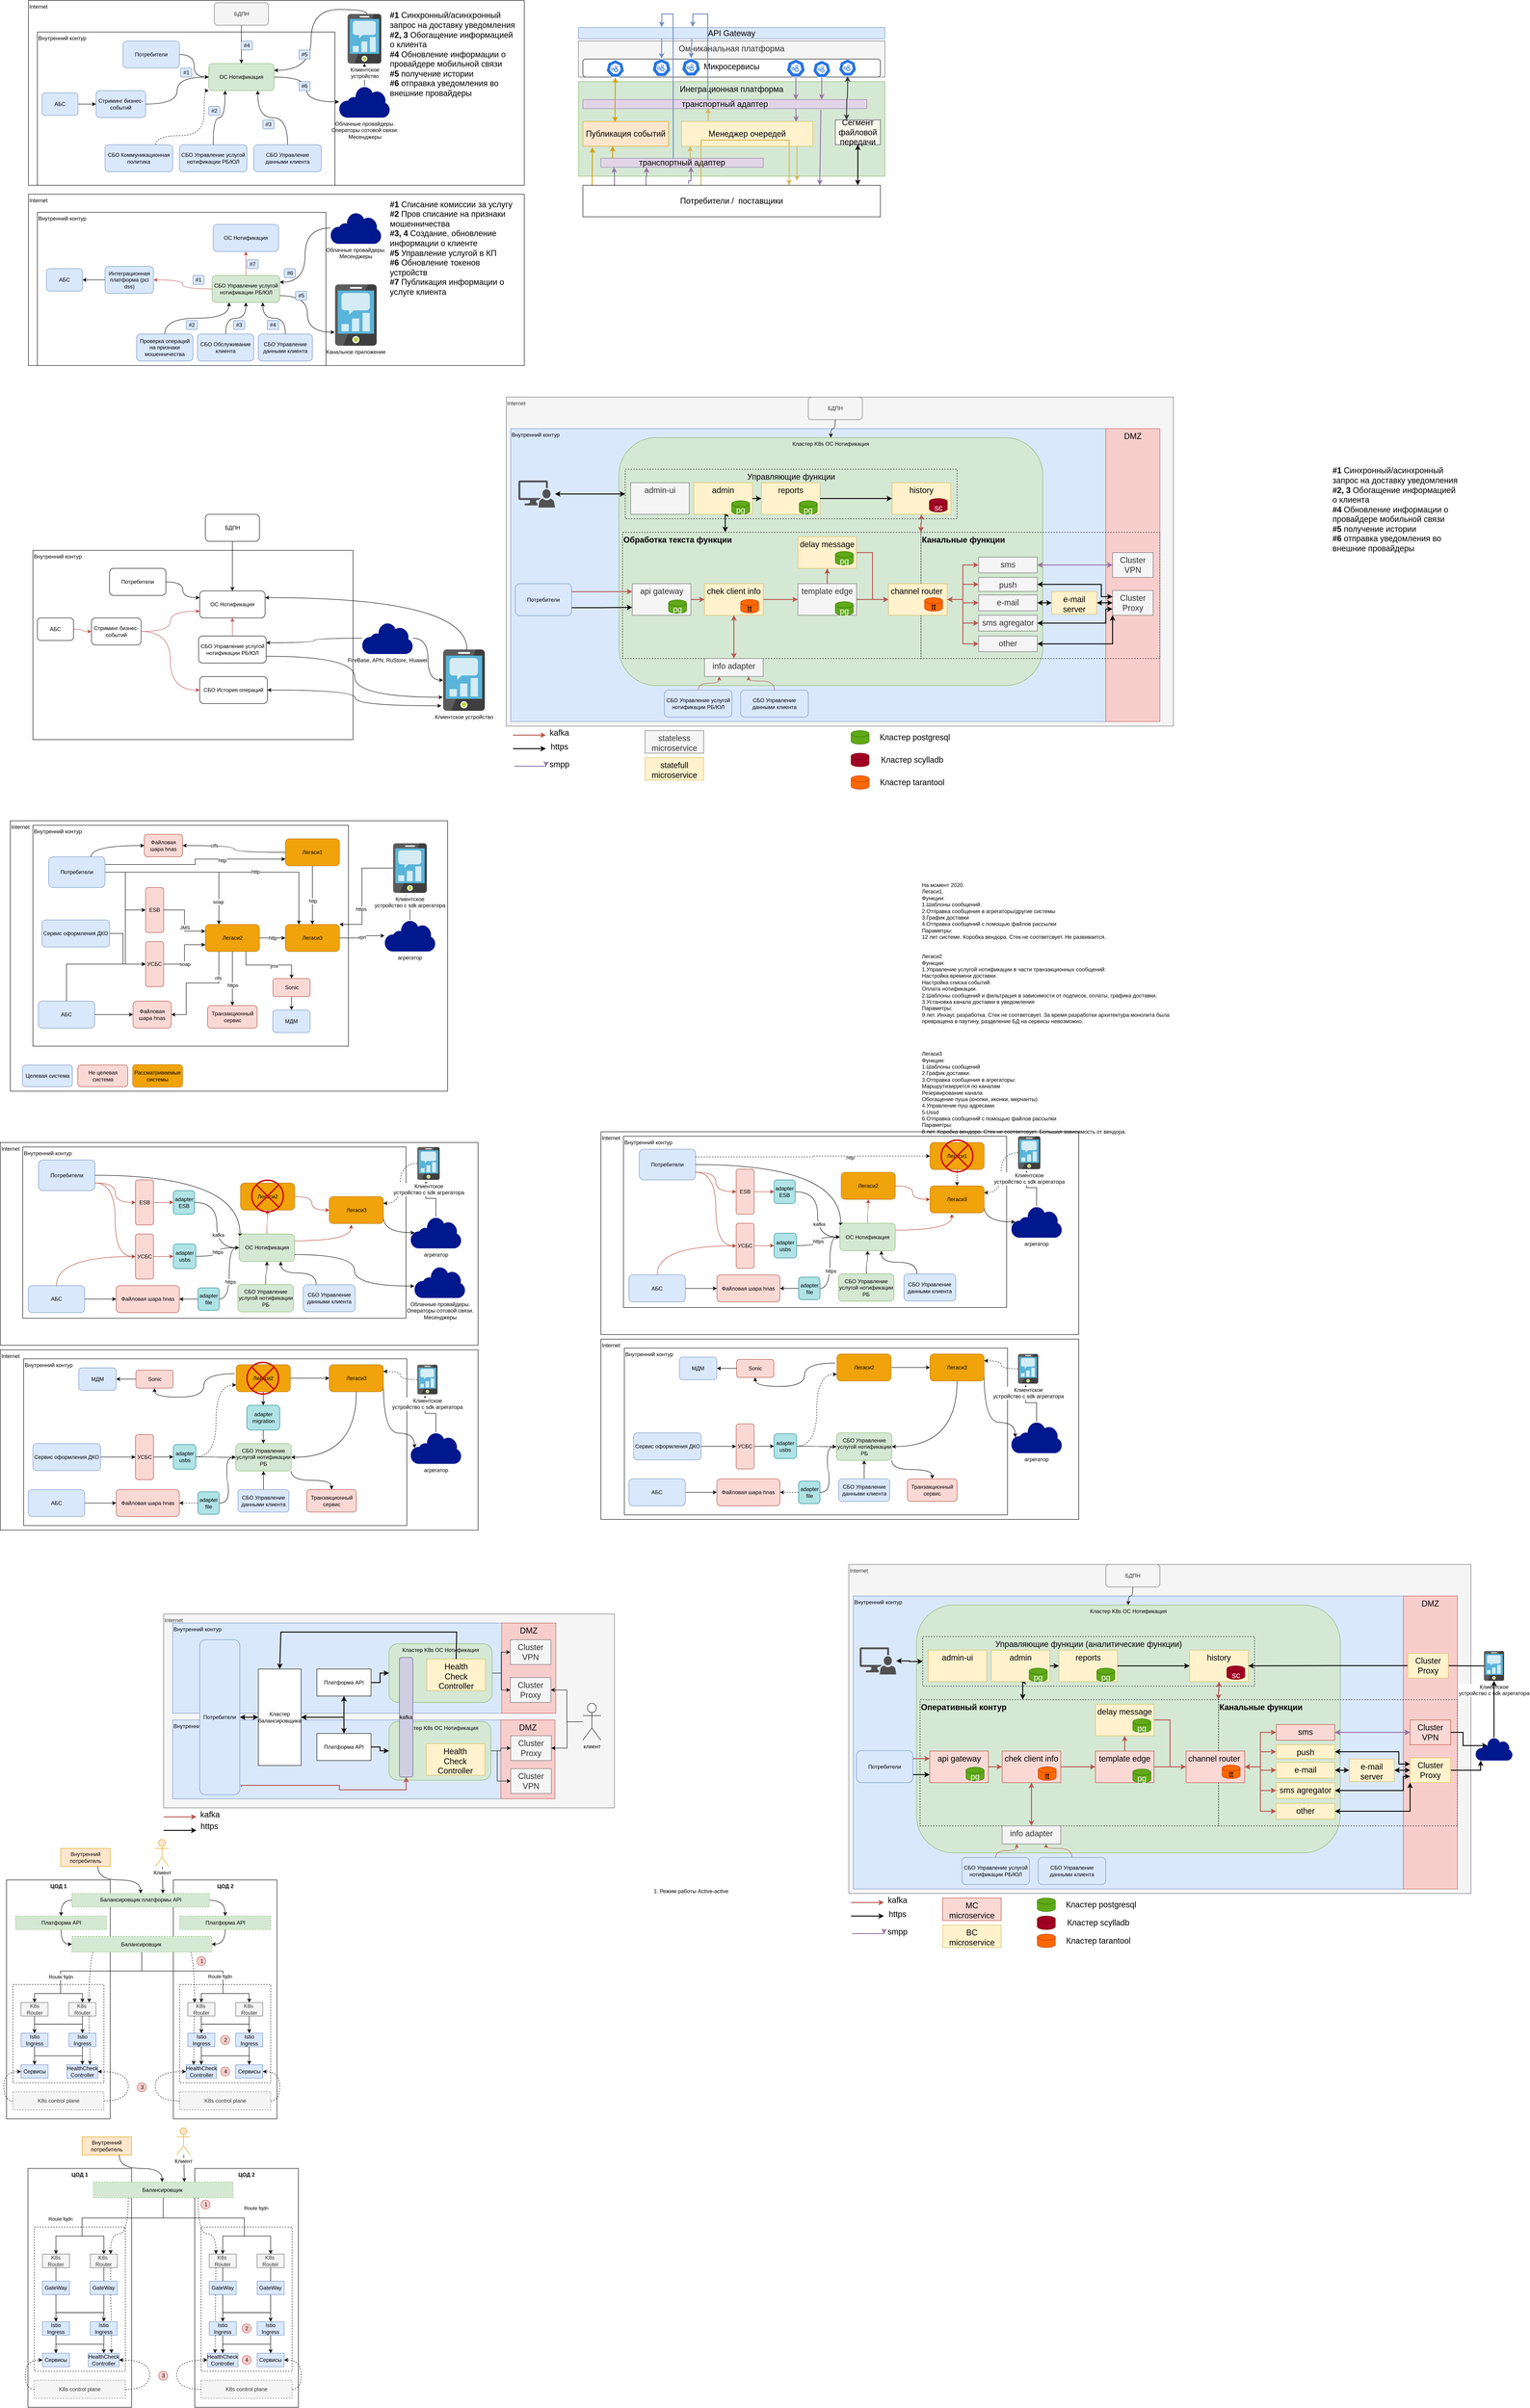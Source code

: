 <mxfile version="20.8.23" type="github">
  <diagram id="07fea595-8f29-1299-0266-81d95cde20df" name="Page-1">
    <mxGraphModel dx="3475" dy="1352" grid="1" gridSize="10" guides="1" tooltips="1" connect="1" arrows="1" fold="1" page="1" pageScale="1" pageWidth="1169" pageHeight="827" background="none" math="0" shadow="0">
      <root>
        <mxCell id="0" />
        <mxCell id="1" parent="0" />
        <mxCell id="cEollEgZEyuCyiA0-0xx-100" value="Internet" style="rounded=0;whiteSpace=wrap;html=1;align=left;verticalAlign=top;fillColor=#f5f5f5;fontColor=#333333;strokeColor=#666666;" parent="1" vertex="1">
          <mxGeometry x="400" y="3670" width="1000" height="430" as="geometry" />
        </mxCell>
        <mxCell id="cEollEgZEyuCyiA0-0xx-189" value="Внутренний контур&amp;nbsp;" style="rounded=0;whiteSpace=wrap;html=1;align=left;verticalAlign=top;fillColor=#dae8fc;strokeColor=#6c8ebf;" parent="1" vertex="1">
          <mxGeometry x="420" y="3905" width="730" height="175" as="geometry" />
        </mxCell>
        <mxCell id="a8NFsu6y8IcwXWYg8Euw-835" value="Internet" style="rounded=0;whiteSpace=wrap;html=1;align=left;verticalAlign=top;" parent="1" vertex="1">
          <mxGeometry x="100" y="520" width="1100" height="380" as="geometry" />
        </mxCell>
        <mxCell id="a8NFsu6y8IcwXWYg8Euw-819" value="Internet" style="rounded=0;whiteSpace=wrap;html=1;align=left;verticalAlign=top;" parent="1" vertex="1">
          <mxGeometry x="100" y="90" width="1100" height="410" as="geometry" />
        </mxCell>
        <mxCell id="a8NFsu6y8IcwXWYg8Euw-722" value="Внутренний контур&amp;nbsp;" style="rounded=0;whiteSpace=wrap;html=1;align=left;verticalAlign=top;" parent="1" vertex="1">
          <mxGeometry x="120" y="160" width="660" height="340" as="geometry" />
        </mxCell>
        <mxCell id="a8NFsu6y8IcwXWYg8Euw-745" style="edgeStyle=orthogonalEdgeStyle;curved=1;rounded=0;orthogonalLoop=1;jettySize=auto;html=1;" parent="1" source="a8NFsu6y8IcwXWYg8Euw-728" target="a8NFsu6y8IcwXWYg8Euw-733" edge="1">
          <mxGeometry relative="1" as="geometry" />
        </mxCell>
        <mxCell id="a8NFsu6y8IcwXWYg8Euw-728" value="Облачные провайдеры. &lt;br&gt;Операторы сотовой связи.&lt;br&gt;Месенджеры" style="sketch=0;aspect=fixed;pointerEvents=1;shadow=0;dashed=0;html=1;strokeColor=none;labelPosition=center;verticalLabelPosition=bottom;verticalAlign=top;align=center;fillColor=#00188D;shape=mxgraph.mscae.enterprise.internet" parent="1" vertex="1">
          <mxGeometry x="789.05" y="280" width="112.9" height="70" as="geometry" />
        </mxCell>
        <mxCell id="a8NFsu6y8IcwXWYg8Euw-770" style="edgeStyle=orthogonalEdgeStyle;curved=1;rounded=0;orthogonalLoop=1;jettySize=auto;html=1;entryX=1;entryY=0.25;entryDx=0;entryDy=0;exitX=0.573;exitY=0;exitDx=0;exitDy=0;exitPerimeter=0;" parent="1" source="a8NFsu6y8IcwXWYg8Euw-733" target="a8NFsu6y8IcwXWYg8Euw-735" edge="1">
          <mxGeometry relative="1" as="geometry">
            <Array as="points">
              <mxPoint x="851" y="110" />
              <mxPoint x="727" y="110" />
              <mxPoint x="727" y="245" />
            </Array>
          </mxGeometry>
        </mxCell>
        <mxCell id="a8NFsu6y8IcwXWYg8Euw-733" value="Клиентское &lt;br&gt;устройство" style="sketch=0;aspect=fixed;html=1;points=[];align=center;image;fontSize=12;image=img/lib/mscae/Mobile_Engagement.svg;" parent="1" vertex="1">
          <mxGeometry x="808.1" y="120" width="74.8" height="110" as="geometry" />
        </mxCell>
        <mxCell id="a8NFsu6y8IcwXWYg8Euw-735" value="ОС Нотификация" style="rounded=1;whiteSpace=wrap;html=1;fillColor=#d5e8d4;strokeColor=#82b366;" parent="1" vertex="1">
          <mxGeometry x="500" y="230" width="145" height="60" as="geometry" />
        </mxCell>
        <mxCell id="a8NFsu6y8IcwXWYg8Euw-736" value="СБО Управление услугой нотификации РБ/ЮЛ" style="rounded=1;whiteSpace=wrap;html=1;fillColor=#dae8fc;strokeColor=#6c8ebf;" parent="1" vertex="1">
          <mxGeometry x="435" y="410" width="150" height="60" as="geometry" />
        </mxCell>
        <mxCell id="a8NFsu6y8IcwXWYg8Euw-738" value="" style="endArrow=classic;html=1;rounded=0;entryX=0.25;entryY=1;entryDx=0;entryDy=0;exitX=0.5;exitY=0;exitDx=0;exitDy=0;edgeStyle=orthogonalEdgeStyle;curved=1;fillColor=#f8cecc;strokeColor=#000000;" parent="1" source="a8NFsu6y8IcwXWYg8Euw-736" target="a8NFsu6y8IcwXWYg8Euw-735" edge="1">
          <mxGeometry width="50" height="50" relative="1" as="geometry">
            <mxPoint x="540" y="590" as="sourcePoint" />
            <mxPoint x="590" y="540" as="targetPoint" />
          </mxGeometry>
        </mxCell>
        <mxCell id="a8NFsu6y8IcwXWYg8Euw-759" style="edgeStyle=orthogonalEdgeStyle;curved=1;rounded=0;orthogonalLoop=1;jettySize=auto;html=1;entryX=0;entryY=0.5;entryDx=0;entryDy=0;" parent="1" source="a8NFsu6y8IcwXWYg8Euw-758" target="a8NFsu6y8IcwXWYg8Euw-735" edge="1">
          <mxGeometry relative="1" as="geometry" />
        </mxCell>
        <mxCell id="a8NFsu6y8IcwXWYg8Euw-758" value="Потребители" style="rounded=1;whiteSpace=wrap;html=1;fillColor=#dae8fc;strokeColor=#6c8ebf;" parent="1" vertex="1">
          <mxGeometry x="310" y="180" width="125" height="60" as="geometry" />
        </mxCell>
        <mxCell id="a8NFsu6y8IcwXWYg8Euw-764" style="edgeStyle=orthogonalEdgeStyle;curved=1;rounded=0;orthogonalLoop=1;jettySize=auto;html=1;entryX=0;entryY=0.5;entryDx=0;entryDy=0;fillColor=#f8cecc;strokeColor=#000000;" parent="1" source="a8NFsu6y8IcwXWYg8Euw-763" target="a8NFsu6y8IcwXWYg8Euw-772" edge="1">
          <mxGeometry relative="1" as="geometry">
            <mxPoint x="202.5" y="260" as="targetPoint" />
          </mxGeometry>
        </mxCell>
        <mxCell id="a8NFsu6y8IcwXWYg8Euw-763" value="АБС" style="rounded=1;whiteSpace=wrap;html=1;fillColor=#dae8fc;strokeColor=#6c8ebf;" parent="1" vertex="1">
          <mxGeometry x="130" y="295" width="80" height="50" as="geometry" />
        </mxCell>
        <mxCell id="a8NFsu6y8IcwXWYg8Euw-765" style="edgeStyle=orthogonalEdgeStyle;curved=1;rounded=0;orthogonalLoop=1;jettySize=auto;html=1;entryX=1;entryY=0.5;entryDx=0;entryDy=0;startArrow=classic;startFill=1;endArrow=none;endFill=0;" parent="1" source="a8NFsu6y8IcwXWYg8Euw-728" target="a8NFsu6y8IcwXWYg8Euw-735" edge="1">
          <mxGeometry relative="1" as="geometry" />
        </mxCell>
        <mxCell id="a8NFsu6y8IcwXWYg8Euw-776" style="edgeStyle=orthogonalEdgeStyle;curved=1;rounded=0;orthogonalLoop=1;jettySize=auto;html=1;startArrow=none;startFill=0;" parent="1" source="a8NFsu6y8IcwXWYg8Euw-767" target="a8NFsu6y8IcwXWYg8Euw-735" edge="1">
          <mxGeometry relative="1" as="geometry" />
        </mxCell>
        <mxCell id="a8NFsu6y8IcwXWYg8Euw-767" value="БДПН" style="rounded=1;whiteSpace=wrap;html=1;fillColor=#f5f5f5;fontColor=#333333;strokeColor=#666666;" parent="1" vertex="1">
          <mxGeometry x="512.5" y="95" width="120" height="50" as="geometry" />
        </mxCell>
        <mxCell id="a8NFsu6y8IcwXWYg8Euw-774" style="edgeStyle=orthogonalEdgeStyle;curved=1;rounded=0;orthogonalLoop=1;jettySize=auto;html=1;entryX=0;entryY=0.5;entryDx=0;entryDy=0;fillColor=#f8cecc;strokeColor=#000000;" parent="1" source="a8NFsu6y8IcwXWYg8Euw-772" target="a8NFsu6y8IcwXWYg8Euw-735" edge="1">
          <mxGeometry relative="1" as="geometry" />
        </mxCell>
        <mxCell id="a8NFsu6y8IcwXWYg8Euw-772" value="Стриминг бизнес-событий" style="rounded=1;whiteSpace=wrap;html=1;fillColor=#dae8fc;strokeColor=#6c8ebf;" parent="1" vertex="1">
          <mxGeometry x="250" y="290" width="110" height="60" as="geometry" />
        </mxCell>
        <mxCell id="a8NFsu6y8IcwXWYg8Euw-777" value="Внутренний контур&amp;nbsp;" style="rounded=0;whiteSpace=wrap;html=1;align=left;verticalAlign=top;" parent="1" vertex="1">
          <mxGeometry x="120" y="560" width="640" height="340" as="geometry" />
        </mxCell>
        <mxCell id="a8NFsu6y8IcwXWYg8Euw-779" value="Облачные провайдеры.&lt;br&gt;Месенджеры" style="sketch=0;aspect=fixed;pointerEvents=1;shadow=0;dashed=0;html=1;strokeColor=none;labelPosition=center;verticalLabelPosition=bottom;verticalAlign=top;align=center;fillColor=#00188D;shape=mxgraph.mscae.enterprise.internet" parent="1" vertex="1">
          <mxGeometry x="770" y="560" width="112.9" height="70" as="geometry" />
        </mxCell>
        <mxCell id="a8NFsu6y8IcwXWYg8Euw-782" value="Канальное приложение" style="sketch=0;aspect=fixed;html=1;points=[];align=center;image;fontSize=12;image=img/lib/mscae/Mobile_Engagement.svg;" parent="1" vertex="1">
          <mxGeometry x="780.21" y="720" width="92.48" height="136" as="geometry" />
        </mxCell>
        <mxCell id="a8NFsu6y8IcwXWYg8Euw-783" value="ОС Нотификация" style="rounded=1;whiteSpace=wrap;html=1;fillColor=#dae8fc;strokeColor=#6c8ebf;" parent="1" vertex="1">
          <mxGeometry x="510" y="587" width="145" height="60" as="geometry" />
        </mxCell>
        <mxCell id="a8NFsu6y8IcwXWYg8Euw-784" style="edgeStyle=orthogonalEdgeStyle;curved=1;rounded=0;orthogonalLoop=1;jettySize=auto;html=1;entryX=-0.011;entryY=0.779;entryDx=0;entryDy=0;entryPerimeter=0;exitX=1;exitY=0.75;exitDx=0;exitDy=0;" parent="1" source="a8NFsu6y8IcwXWYg8Euw-785" target="a8NFsu6y8IcwXWYg8Euw-782" edge="1">
          <mxGeometry relative="1" as="geometry" />
        </mxCell>
        <mxCell id="a8NFsu6y8IcwXWYg8Euw-785" value="СБО Управление услугой нотификации РБ/ЮЛ" style="rounded=1;whiteSpace=wrap;html=1;fillColor=#d5e8d4;strokeColor=#82b366;" parent="1" vertex="1">
          <mxGeometry x="507.5" y="700" width="150" height="60" as="geometry" />
        </mxCell>
        <mxCell id="a8NFsu6y8IcwXWYg8Euw-786" value="" style="endArrow=classic;html=1;rounded=0;entryX=0.5;entryY=1;entryDx=0;entryDy=0;exitX=0.5;exitY=0;exitDx=0;exitDy=0;edgeStyle=orthogonalEdgeStyle;curved=1;fillColor=#f8cecc;strokeColor=#b85450;" parent="1" source="a8NFsu6y8IcwXWYg8Euw-785" target="a8NFsu6y8IcwXWYg8Euw-783" edge="1">
          <mxGeometry width="50" height="50" relative="1" as="geometry">
            <mxPoint x="550" y="1010" as="sourcePoint" />
            <mxPoint x="600" y="960" as="targetPoint" />
          </mxGeometry>
        </mxCell>
        <mxCell id="a8NFsu6y8IcwXWYg8Euw-790" style="edgeStyle=orthogonalEdgeStyle;curved=1;rounded=0;orthogonalLoop=1;jettySize=auto;html=1;fillColor=#f8cecc;strokeColor=#b85450;entryX=1;entryY=0.5;entryDx=0;entryDy=0;" parent="1" source="a8NFsu6y8IcwXWYg8Euw-785" target="a8NFsu6y8IcwXWYg8Euw-831" edge="1">
          <mxGeometry relative="1" as="geometry">
            <mxPoint x="360" y="810" as="targetPoint" />
          </mxGeometry>
        </mxCell>
        <mxCell id="a8NFsu6y8IcwXWYg8Euw-791" value="АБС" style="rounded=1;whiteSpace=wrap;html=1;fillColor=#dae8fc;strokeColor=#6c8ebf;" parent="1" vertex="1">
          <mxGeometry x="140" y="685" width="80" height="50" as="geometry" />
        </mxCell>
        <mxCell id="a8NFsu6y8IcwXWYg8Euw-792" style="edgeStyle=orthogonalEdgeStyle;curved=1;rounded=0;orthogonalLoop=1;jettySize=auto;html=1;entryX=1;entryY=0.25;entryDx=0;entryDy=0;" parent="1" source="a8NFsu6y8IcwXWYg8Euw-779" target="a8NFsu6y8IcwXWYg8Euw-785" edge="1">
          <mxGeometry relative="1" as="geometry" />
        </mxCell>
        <mxCell id="a8NFsu6y8IcwXWYg8Euw-798" value="Внутренний контур&amp;nbsp;" style="rounded=0;whiteSpace=wrap;html=1;align=left;verticalAlign=top;" parent="1" vertex="1">
          <mxGeometry x="110" y="1310" width="710" height="420" as="geometry" />
        </mxCell>
        <mxCell id="a8NFsu6y8IcwXWYg8Euw-799" style="edgeStyle=orthogonalEdgeStyle;curved=1;rounded=0;orthogonalLoop=1;jettySize=auto;html=1;" parent="1" source="a8NFsu6y8IcwXWYg8Euw-800" target="a8NFsu6y8IcwXWYg8Euw-803" edge="1">
          <mxGeometry relative="1" as="geometry" />
        </mxCell>
        <mxCell id="a8NFsu6y8IcwXWYg8Euw-800" value="FireBase, APN, RuStore, Huawei" style="sketch=0;aspect=fixed;pointerEvents=1;shadow=0;dashed=0;html=1;strokeColor=none;labelPosition=center;verticalLabelPosition=bottom;verticalAlign=top;align=center;fillColor=#00188D;shape=mxgraph.mscae.enterprise.internet" parent="1" vertex="1">
          <mxGeometry x="840" y="1470" width="112.9" height="70" as="geometry" />
        </mxCell>
        <mxCell id="a8NFsu6y8IcwXWYg8Euw-801" style="edgeStyle=orthogonalEdgeStyle;curved=1;rounded=0;orthogonalLoop=1;jettySize=auto;html=1;entryX=1;entryY=0.5;entryDx=0;entryDy=0;exitX=-0.043;exitY=0.919;exitDx=0;exitDy=0;exitPerimeter=0;startArrow=classic;startFill=1;" parent="1" source="a8NFsu6y8IcwXWYg8Euw-803" target="a8NFsu6y8IcwXWYg8Euw-808" edge="1">
          <mxGeometry relative="1" as="geometry" />
        </mxCell>
        <mxCell id="a8NFsu6y8IcwXWYg8Euw-802" style="edgeStyle=orthogonalEdgeStyle;curved=1;rounded=0;orthogonalLoop=1;jettySize=auto;html=1;entryX=1;entryY=0.25;entryDx=0;entryDy=0;exitX=0.573;exitY=0;exitDx=0;exitDy=0;exitPerimeter=0;" parent="1" source="a8NFsu6y8IcwXWYg8Euw-803" target="a8NFsu6y8IcwXWYg8Euw-804" edge="1">
          <mxGeometry relative="1" as="geometry" />
        </mxCell>
        <mxCell id="a8NFsu6y8IcwXWYg8Euw-803" value="Клиентское устройство" style="sketch=0;aspect=fixed;html=1;points=[];align=center;image;fontSize=12;image=img/lib/mscae/Mobile_Engagement.svg;" parent="1" vertex="1">
          <mxGeometry x="1020" y="1530" width="92.48" height="136" as="geometry" />
        </mxCell>
        <mxCell id="a8NFsu6y8IcwXWYg8Euw-804" value="ОС Нотификация" style="rounded=1;whiteSpace=wrap;html=1;" parent="1" vertex="1">
          <mxGeometry x="480" y="1400" width="145" height="60" as="geometry" />
        </mxCell>
        <mxCell id="a8NFsu6y8IcwXWYg8Euw-805" style="edgeStyle=orthogonalEdgeStyle;curved=1;rounded=0;orthogonalLoop=1;jettySize=auto;html=1;entryX=-0.011;entryY=0.779;entryDx=0;entryDy=0;entryPerimeter=0;exitX=1;exitY=0.75;exitDx=0;exitDy=0;" parent="1" source="a8NFsu6y8IcwXWYg8Euw-806" target="a8NFsu6y8IcwXWYg8Euw-803" edge="1">
          <mxGeometry relative="1" as="geometry" />
        </mxCell>
        <mxCell id="a8NFsu6y8IcwXWYg8Euw-806" value="СБО Управление услугой нотификации РБ/ЮЛ" style="rounded=1;whiteSpace=wrap;html=1;" parent="1" vertex="1">
          <mxGeometry x="477.5" y="1500" width="150" height="60" as="geometry" />
        </mxCell>
        <mxCell id="a8NFsu6y8IcwXWYg8Euw-807" value="" style="endArrow=classic;html=1;rounded=0;entryX=0.5;entryY=1;entryDx=0;entryDy=0;exitX=0.5;exitY=0;exitDx=0;exitDy=0;edgeStyle=orthogonalEdgeStyle;curved=1;fillColor=#f8cecc;strokeColor=#b85450;" parent="1" source="a8NFsu6y8IcwXWYg8Euw-806" target="a8NFsu6y8IcwXWYg8Euw-804" edge="1">
          <mxGeometry width="50" height="50" relative="1" as="geometry">
            <mxPoint x="520" y="1760" as="sourcePoint" />
            <mxPoint x="570" y="1710" as="targetPoint" />
          </mxGeometry>
        </mxCell>
        <mxCell id="a8NFsu6y8IcwXWYg8Euw-808" value="СБО История операций" style="rounded=1;whiteSpace=wrap;html=1;" parent="1" vertex="1">
          <mxGeometry x="480" y="1590" width="150" height="60" as="geometry" />
        </mxCell>
        <mxCell id="a8NFsu6y8IcwXWYg8Euw-809" style="edgeStyle=orthogonalEdgeStyle;curved=1;rounded=0;orthogonalLoop=1;jettySize=auto;html=1;entryX=0;entryY=0.25;entryDx=0;entryDy=0;" parent="1" source="a8NFsu6y8IcwXWYg8Euw-810" target="a8NFsu6y8IcwXWYg8Euw-804" edge="1">
          <mxGeometry relative="1" as="geometry" />
        </mxCell>
        <mxCell id="a8NFsu6y8IcwXWYg8Euw-810" value="Потребители" style="rounded=1;whiteSpace=wrap;html=1;" parent="1" vertex="1">
          <mxGeometry x="280" y="1350" width="125" height="60" as="geometry" />
        </mxCell>
        <mxCell id="a8NFsu6y8IcwXWYg8Euw-811" style="edgeStyle=orthogonalEdgeStyle;curved=1;rounded=0;orthogonalLoop=1;jettySize=auto;html=1;entryX=0;entryY=0.5;entryDx=0;entryDy=0;fillColor=#f8cecc;strokeColor=#b85450;" parent="1" source="a8NFsu6y8IcwXWYg8Euw-812" target="a8NFsu6y8IcwXWYg8Euw-818" edge="1">
          <mxGeometry relative="1" as="geometry">
            <mxPoint x="182.5" y="1430" as="targetPoint" />
          </mxGeometry>
        </mxCell>
        <mxCell id="a8NFsu6y8IcwXWYg8Euw-812" value="АБС" style="rounded=1;whiteSpace=wrap;html=1;" parent="1" vertex="1">
          <mxGeometry x="120" y="1460" width="80" height="50" as="geometry" />
        </mxCell>
        <mxCell id="a8NFsu6y8IcwXWYg8Euw-813" style="edgeStyle=orthogonalEdgeStyle;curved=1;rounded=0;orthogonalLoop=1;jettySize=auto;html=1;entryX=1;entryY=0.25;entryDx=0;entryDy=0;" parent="1" source="a8NFsu6y8IcwXWYg8Euw-800" target="a8NFsu6y8IcwXWYg8Euw-806" edge="1">
          <mxGeometry relative="1" as="geometry" />
        </mxCell>
        <mxCell id="a8NFsu6y8IcwXWYg8Euw-814" style="edgeStyle=orthogonalEdgeStyle;curved=1;rounded=0;orthogonalLoop=1;jettySize=auto;html=1;startArrow=none;startFill=0;" parent="1" source="a8NFsu6y8IcwXWYg8Euw-815" target="a8NFsu6y8IcwXWYg8Euw-804" edge="1">
          <mxGeometry relative="1" as="geometry" />
        </mxCell>
        <mxCell id="a8NFsu6y8IcwXWYg8Euw-815" value="БДПН" style="rounded=1;whiteSpace=wrap;html=1;" parent="1" vertex="1">
          <mxGeometry x="492.5" y="1230" width="120" height="60" as="geometry" />
        </mxCell>
        <mxCell id="a8NFsu6y8IcwXWYg8Euw-816" style="edgeStyle=orthogonalEdgeStyle;curved=1;rounded=0;orthogonalLoop=1;jettySize=auto;html=1;fillColor=#f8cecc;strokeColor=#b85450;entryX=0;entryY=0.5;entryDx=0;entryDy=0;" parent="1" source="a8NFsu6y8IcwXWYg8Euw-818" target="a8NFsu6y8IcwXWYg8Euw-808" edge="1">
          <mxGeometry relative="1" as="geometry" />
        </mxCell>
        <mxCell id="a8NFsu6y8IcwXWYg8Euw-817" style="edgeStyle=orthogonalEdgeStyle;curved=1;rounded=0;orthogonalLoop=1;jettySize=auto;html=1;entryX=0;entryY=0.75;entryDx=0;entryDy=0;fillColor=#f8cecc;strokeColor=#b85450;" parent="1" source="a8NFsu6y8IcwXWYg8Euw-818" target="a8NFsu6y8IcwXWYg8Euw-804" edge="1">
          <mxGeometry relative="1" as="geometry" />
        </mxCell>
        <mxCell id="a8NFsu6y8IcwXWYg8Euw-818" value="Стриминг бизнес-событий" style="rounded=1;whiteSpace=wrap;html=1;" parent="1" vertex="1">
          <mxGeometry x="240" y="1460" width="110" height="60" as="geometry" />
        </mxCell>
        <mxCell id="a8NFsu6y8IcwXWYg8Euw-821" style="edgeStyle=orthogonalEdgeStyle;curved=1;rounded=0;orthogonalLoop=1;jettySize=auto;html=1;entryX=0.75;entryY=1;entryDx=0;entryDy=0;startArrow=none;startFill=0;fillColor=#f8cecc;strokeColor=#000000;" parent="1" source="a8NFsu6y8IcwXWYg8Euw-820" target="a8NFsu6y8IcwXWYg8Euw-735" edge="1">
          <mxGeometry relative="1" as="geometry" />
        </mxCell>
        <mxCell id="a8NFsu6y8IcwXWYg8Euw-820" value="СБО Управление данными клиента" style="rounded=1;whiteSpace=wrap;html=1;fillColor=#dae8fc;strokeColor=#6c8ebf;" parent="1" vertex="1">
          <mxGeometry x="600" y="410" width="150" height="60" as="geometry" />
        </mxCell>
        <mxCell id="a8NFsu6y8IcwXWYg8Euw-822" value="#1" style="text;html=1;strokeColor=#6c8ebf;fillColor=#dae8fc;align=center;verticalAlign=middle;whiteSpace=wrap;rounded=1;glass=0;" parent="1" vertex="1">
          <mxGeometry x="437.5" y="240" width="25" height="20" as="geometry" />
        </mxCell>
        <mxCell id="a8NFsu6y8IcwXWYg8Euw-823" value="#2" style="text;html=1;strokeColor=#6c8ebf;fillColor=#dae8fc;align=center;verticalAlign=middle;whiteSpace=wrap;rounded=1;glass=0;" parent="1" vertex="1">
          <mxGeometry x="500" y="325" width="25" height="20" as="geometry" />
        </mxCell>
        <mxCell id="a8NFsu6y8IcwXWYg8Euw-824" value="#3" style="text;html=1;strokeColor=#6c8ebf;fillColor=#dae8fc;align=center;verticalAlign=middle;whiteSpace=wrap;rounded=1;glass=0;" parent="1" vertex="1">
          <mxGeometry x="620" y="355" width="25" height="20" as="geometry" />
        </mxCell>
        <mxCell id="a8NFsu6y8IcwXWYg8Euw-826" value="#4" style="text;html=1;strokeColor=#6c8ebf;fillColor=#dae8fc;align=center;verticalAlign=middle;whiteSpace=wrap;rounded=1;glass=0;" parent="1" vertex="1">
          <mxGeometry x="572" y="180" width="25" height="20" as="geometry" />
        </mxCell>
        <mxCell id="a8NFsu6y8IcwXWYg8Euw-827" value="#5" style="text;html=1;strokeColor=#6c8ebf;fillColor=#dae8fc;align=center;verticalAlign=middle;whiteSpace=wrap;rounded=1;glass=0;arcSize=0;" parent="1" vertex="1">
          <mxGeometry x="700" y="200" width="25" height="20" as="geometry" />
        </mxCell>
        <mxCell id="a8NFsu6y8IcwXWYg8Euw-828" value="#6" style="text;html=1;strokeColor=#6c8ebf;fillColor=#dae8fc;align=center;verticalAlign=middle;whiteSpace=wrap;rounded=1;glass=0;arcSize=0;" parent="1" vertex="1">
          <mxGeometry x="700" y="270" width="25" height="20" as="geometry" />
        </mxCell>
        <mxCell id="a8NFsu6y8IcwXWYg8Euw-829" value="&lt;font style=&quot;font-size: 18px;&quot;&gt;&lt;b&gt;#1&lt;/b&gt; Синхронный/асинхронный запрос на доставку уведомления&lt;br&gt;&lt;b&gt;#2, 3&lt;/b&gt; Обогащение информацией о клиента&lt;br&gt;&lt;b&gt;#4&lt;/b&gt; Обновление информации о провайдере мобильной связи&lt;br&gt;&lt;b&gt;#5&lt;/b&gt; получение истории&lt;br&gt;&lt;b&gt;#6 &lt;/b&gt;отправка уведомления во внешние провайдеры&lt;/font&gt;" style="text;html=1;strokeColor=none;fillColor=none;align=left;verticalAlign=middle;whiteSpace=wrap;rounded=0;glass=0;" parent="1" vertex="1">
          <mxGeometry x="900" y="95" width="287.1" height="230" as="geometry" />
        </mxCell>
        <mxCell id="a8NFsu6y8IcwXWYg8Euw-837" style="edgeStyle=orthogonalEdgeStyle;curved=1;rounded=0;orthogonalLoop=1;jettySize=auto;html=1;entryX=0.75;entryY=1;entryDx=0;entryDy=0;strokeColor=#000000;fontSize=18;startArrow=none;startFill=0;endArrow=classic;endFill=1;" parent="1" source="a8NFsu6y8IcwXWYg8Euw-830" target="a8NFsu6y8IcwXWYg8Euw-785" edge="1">
          <mxGeometry relative="1" as="geometry" />
        </mxCell>
        <mxCell id="a8NFsu6y8IcwXWYg8Euw-830" value="СБО Управление данными клиента" style="rounded=1;whiteSpace=wrap;html=1;fillColor=#dae8fc;strokeColor=#6c8ebf;" parent="1" vertex="1">
          <mxGeometry x="610" y="830" width="120" height="60" as="geometry" />
        </mxCell>
        <mxCell id="a8NFsu6y8IcwXWYg8Euw-834" style="edgeStyle=orthogonalEdgeStyle;curved=1;rounded=0;orthogonalLoop=1;jettySize=auto;html=1;entryX=1;entryY=0.5;entryDx=0;entryDy=0;strokeColor=#000000;fontSize=18;startArrow=none;startFill=0;endArrow=classic;endFill=1;" parent="1" source="a8NFsu6y8IcwXWYg8Euw-831" target="a8NFsu6y8IcwXWYg8Euw-791" edge="1">
          <mxGeometry relative="1" as="geometry" />
        </mxCell>
        <mxCell id="a8NFsu6y8IcwXWYg8Euw-831" value="Интеграционная платформа (pci dss)" style="rounded=1;whiteSpace=wrap;html=1;fillColor=#dae8fc;strokeColor=#6c8ebf;" parent="1" vertex="1">
          <mxGeometry x="270" y="680" width="107.5" height="60" as="geometry" />
        </mxCell>
        <mxCell id="a8NFsu6y8IcwXWYg8Euw-838" style="edgeStyle=orthogonalEdgeStyle;curved=1;rounded=0;orthogonalLoop=1;jettySize=auto;html=1;entryX=0.5;entryY=1;entryDx=0;entryDy=0;strokeColor=#000000;fontSize=18;startArrow=none;startFill=0;endArrow=classic;endFill=1;" parent="1" source="a8NFsu6y8IcwXWYg8Euw-836" target="a8NFsu6y8IcwXWYg8Euw-785" edge="1">
          <mxGeometry relative="1" as="geometry" />
        </mxCell>
        <mxCell id="a8NFsu6y8IcwXWYg8Euw-836" value="СБО Обслуживание клиента" style="rounded=1;whiteSpace=wrap;html=1;fillColor=#dae8fc;strokeColor=#6c8ebf;" parent="1" vertex="1">
          <mxGeometry x="475" y="830" width="125" height="60" as="geometry" />
        </mxCell>
        <mxCell id="a8NFsu6y8IcwXWYg8Euw-841" style="edgeStyle=orthogonalEdgeStyle;curved=1;rounded=0;orthogonalLoop=1;jettySize=auto;html=1;entryX=0.25;entryY=1;entryDx=0;entryDy=0;strokeColor=#000000;fontSize=18;startArrow=none;startFill=0;endArrow=classic;endFill=1;exitX=0.5;exitY=0;exitDx=0;exitDy=0;" parent="1" source="a8NFsu6y8IcwXWYg8Euw-839" target="a8NFsu6y8IcwXWYg8Euw-785" edge="1">
          <mxGeometry relative="1" as="geometry" />
        </mxCell>
        <mxCell id="a8NFsu6y8IcwXWYg8Euw-839" value="Проверка операций на признаки мошенничества" style="rounded=1;whiteSpace=wrap;html=1;fillColor=#dae8fc;strokeColor=#6c8ebf;" parent="1" vertex="1">
          <mxGeometry x="340" y="830" width="125" height="60" as="geometry" />
        </mxCell>
        <mxCell id="a8NFsu6y8IcwXWYg8Euw-842" value="#1" style="text;html=1;strokeColor=#6c8ebf;fillColor=#dae8fc;align=center;verticalAlign=middle;whiteSpace=wrap;rounded=1;glass=0;" parent="1" vertex="1">
          <mxGeometry x="465" y="700" width="25" height="20" as="geometry" />
        </mxCell>
        <mxCell id="a8NFsu6y8IcwXWYg8Euw-844" value="#2" style="text;html=1;strokeColor=#6c8ebf;fillColor=#dae8fc;align=center;verticalAlign=middle;whiteSpace=wrap;rounded=1;glass=0;" parent="1" vertex="1">
          <mxGeometry x="450" y="800" width="25" height="20" as="geometry" />
        </mxCell>
        <mxCell id="a8NFsu6y8IcwXWYg8Euw-845" value="#3" style="text;html=1;strokeColor=#6c8ebf;fillColor=#dae8fc;align=center;verticalAlign=middle;whiteSpace=wrap;rounded=1;glass=0;" parent="1" vertex="1">
          <mxGeometry x="555" y="800" width="25" height="20" as="geometry" />
        </mxCell>
        <mxCell id="a8NFsu6y8IcwXWYg8Euw-846" value="#4" style="text;html=1;strokeColor=#6c8ebf;fillColor=#dae8fc;align=center;verticalAlign=middle;whiteSpace=wrap;rounded=1;glass=0;arcSize=0;" parent="1" vertex="1">
          <mxGeometry x="630" y="800" width="25" height="20" as="geometry" />
        </mxCell>
        <mxCell id="a8NFsu6y8IcwXWYg8Euw-847" value="#5" style="text;html=1;strokeColor=#6c8ebf;fillColor=#dae8fc;align=center;verticalAlign=middle;whiteSpace=wrap;rounded=1;glass=0;" parent="1" vertex="1">
          <mxGeometry x="692.5" y="735" width="25" height="20" as="geometry" />
        </mxCell>
        <mxCell id="a8NFsu6y8IcwXWYg8Euw-848" value="#6" style="text;html=1;strokeColor=#6c8ebf;fillColor=#dae8fc;align=center;verticalAlign=middle;whiteSpace=wrap;rounded=1;glass=0;" parent="1" vertex="1">
          <mxGeometry x="667.5" y="685" width="25" height="20" as="geometry" />
        </mxCell>
        <mxCell id="a8NFsu6y8IcwXWYg8Euw-849" value="#7" style="text;html=1;strokeColor=#6c8ebf;fillColor=#dae8fc;align=center;verticalAlign=middle;whiteSpace=wrap;rounded=1;glass=0;" parent="1" vertex="1">
          <mxGeometry x="585" y="665" width="25" height="20" as="geometry" />
        </mxCell>
        <mxCell id="a8NFsu6y8IcwXWYg8Euw-850" value="&lt;font style=&quot;font-size: 18px;&quot;&gt;&lt;b&gt;#1&lt;/b&gt; Списание комиссии за услугу&lt;br&gt;&lt;b&gt;#2 &lt;/b&gt;Пров списание на признаки мошенничества&lt;br&gt;&lt;b&gt;#3, 4&lt;/b&gt;&amp;nbsp;Создание, обновление информации о клиенте&lt;br&gt;&lt;b&gt;#5&lt;/b&gt; Управление услугой в КП&lt;br&gt;&lt;b&gt;#6 &lt;/b&gt;Обновление токенов устройств&lt;br&gt;&lt;b&gt;#7&lt;/b&gt; Публикация информации о услуге клиента&lt;br&gt;&lt;/font&gt;" style="text;html=1;strokeColor=none;fillColor=none;align=left;verticalAlign=middle;whiteSpace=wrap;rounded=0;glass=0;" parent="1" vertex="1">
          <mxGeometry x="900" y="540" width="287.1" height="200" as="geometry" />
        </mxCell>
        <mxCell id="a8NFsu6y8IcwXWYg8Euw-852" value="API Gateway" style="rounded=0;whiteSpace=wrap;html=1;glass=0;fontSize=18;fillColor=#dae8fc;strokeColor=#6c8ebf;" parent="1" vertex="1">
          <mxGeometry x="1320" y="150" width="680" height="25" as="geometry" />
        </mxCell>
        <mxCell id="a8NFsu6y8IcwXWYg8Euw-853" value="Омниканальная платформа" style="rounded=0;whiteSpace=wrap;html=1;glass=0;fontSize=18;verticalAlign=top;fillColor=#f5f5f5;fontColor=#333333;strokeColor=#666666;" parent="1" vertex="1">
          <mxGeometry x="1320" y="180" width="680" height="80" as="geometry" />
        </mxCell>
        <mxCell id="a8NFsu6y8IcwXWYg8Euw-854" value="Инеграционная платформа" style="rounded=0;whiteSpace=wrap;html=1;glass=0;fontSize=18;verticalAlign=top;fillColor=#d5e8d4;strokeColor=#82b366;" parent="1" vertex="1">
          <mxGeometry x="1320" y="270" width="680" height="210" as="geometry" />
        </mxCell>
        <mxCell id="a8NFsu6y8IcwXWYg8Euw-856" value="Публикация событий" style="rounded=0;whiteSpace=wrap;html=1;glass=0;fontSize=18;fillColor=#ffe6cc;strokeColor=#d79b00;" parent="1" vertex="1">
          <mxGeometry x="1330" y="358.5" width="190" height="55" as="geometry" />
        </mxCell>
        <mxCell id="a8NFsu6y8IcwXWYg8Euw-857" value="Менеджер очередей" style="rounded=0;whiteSpace=wrap;html=1;glass=0;fontSize=18;fillColor=#fff2cc;strokeColor=#d6b656;" parent="1" vertex="1">
          <mxGeometry x="1549" y="358.5" width="291" height="55" as="geometry" />
        </mxCell>
        <mxCell id="a8NFsu6y8IcwXWYg8Euw-906" style="edgeStyle=orthogonalEdgeStyle;rounded=0;orthogonalLoop=1;jettySize=auto;html=1;entryX=0.924;entryY=-0.002;entryDx=0;entryDy=0;entryPerimeter=0;strokeColor=#000000;strokeWidth=2;fontSize=18;startArrow=classic;startFill=1;endArrow=classic;endFill=1;" parent="1" source="a8NFsu6y8IcwXWYg8Euw-858" target="a8NFsu6y8IcwXWYg8Euw-905" edge="1">
          <mxGeometry relative="1" as="geometry" />
        </mxCell>
        <mxCell id="a8NFsu6y8IcwXWYg8Euw-858" value="Сегмент файловой передачи" style="rounded=0;whiteSpace=wrap;html=1;glass=0;fontSize=18;fillColor=#f9f7ed;strokeColor=#36393d;" parent="1" vertex="1">
          <mxGeometry x="1890" y="355" width="100" height="55" as="geometry" />
        </mxCell>
        <mxCell id="a8NFsu6y8IcwXWYg8Euw-895" style="edgeStyle=orthogonalEdgeStyle;rounded=0;orthogonalLoop=1;jettySize=auto;html=1;strokeColor=#9673a6;fontSize=18;startArrow=none;startFill=0;endArrow=classic;endFill=1;fillColor=#e1d5e7;strokeWidth=2;" parent="1" source="a8NFsu6y8IcwXWYg8Euw-859" edge="1">
          <mxGeometry relative="1" as="geometry">
            <mxPoint x="1471" y="460" as="targetPoint" />
          </mxGeometry>
        </mxCell>
        <mxCell id="a8NFsu6y8IcwXWYg8Euw-859" value="Потребители" style="rounded=0;whiteSpace=wrap;html=1;glass=0;fontSize=18;" parent="1" vertex="1">
          <mxGeometry x="1330" y="500" width="280" height="70" as="geometry" />
        </mxCell>
        <mxCell id="a8NFsu6y8IcwXWYg8Euw-860" value="Микросервисы" style="rounded=1;whiteSpace=wrap;html=1;glass=0;fontSize=18;align=center;verticalAlign=top;" parent="1" vertex="1">
          <mxGeometry x="1330" y="220" width="660" height="40" as="geometry" />
        </mxCell>
        <mxCell id="a8NFsu6y8IcwXWYg8Euw-861" value="" style="sketch=0;html=1;dashed=0;whitespace=wrap;fillColor=#2875E2;strokeColor=#ffffff;points=[[0.005,0.63,0],[0.1,0.2,0],[0.9,0.2,0],[0.5,0,0],[0.995,0.63,0],[0.72,0.99,0],[0.5,1,0],[0.28,0.99,0]];verticalLabelPosition=bottom;align=center;verticalAlign=top;shape=mxgraph.kubernetes.icon;prIcon=master;rounded=1;glass=0;fontSize=18;" parent="1" vertex="1">
          <mxGeometry x="1382" y="221" width="40" height="40" as="geometry" />
        </mxCell>
        <mxCell id="a8NFsu6y8IcwXWYg8Euw-873" style="edgeStyle=orthogonalEdgeStyle;curved=1;rounded=0;orthogonalLoop=1;jettySize=auto;html=1;exitX=0.5;exitY=1;exitDx=0;exitDy=0;exitPerimeter=0;strokeColor=#9673a6;fontSize=18;startArrow=none;startFill=0;endArrow=classic;endFill=1;fillColor=#e1d5e7;strokeWidth=2;entryX=0.75;entryY=0;entryDx=0;entryDy=0;" parent="1" source="a8NFsu6y8IcwXWYg8Euw-863" target="a8NFsu6y8IcwXWYg8Euw-872" edge="1">
          <mxGeometry relative="1" as="geometry">
            <mxPoint x="1792" y="310" as="targetPoint" />
          </mxGeometry>
        </mxCell>
        <mxCell id="a8NFsu6y8IcwXWYg8Euw-863" value="" style="sketch=0;html=1;dashed=0;whitespace=wrap;fillColor=#2875E2;strokeColor=#ffffff;points=[[0.005,0.63,0],[0.1,0.2,0],[0.9,0.2,0],[0.5,0,0],[0.995,0.63,0],[0.72,0.99,0],[0.5,1,0],[0.28,0.99,0]];verticalLabelPosition=bottom;align=center;verticalAlign=top;shape=mxgraph.kubernetes.icon;prIcon=master;rounded=1;glass=0;fontSize=18;" parent="1" vertex="1">
          <mxGeometry x="1780" y="220" width="45" height="40" as="geometry" />
        </mxCell>
        <mxCell id="a8NFsu6y8IcwXWYg8Euw-875" style="edgeStyle=orthogonalEdgeStyle;curved=1;rounded=0;orthogonalLoop=1;jettySize=auto;html=1;strokeColor=#9673a6;fontSize=18;startArrow=none;startFill=0;endArrow=classic;endFill=1;entryX=0.841;entryY=0;entryDx=0;entryDy=0;entryPerimeter=0;fillColor=#e1d5e7;strokeWidth=2;" parent="1" source="a8NFsu6y8IcwXWYg8Euw-864" target="a8NFsu6y8IcwXWYg8Euw-872" edge="1">
          <mxGeometry relative="1" as="geometry">
            <mxPoint x="1839" y="310" as="targetPoint" />
          </mxGeometry>
        </mxCell>
        <mxCell id="a8NFsu6y8IcwXWYg8Euw-864" value="" style="sketch=0;html=1;dashed=0;whitespace=wrap;fillColor=#2875E2;strokeColor=#ffffff;points=[[0.005,0.63,0],[0.1,0.2,0],[0.9,0.2,0],[0.5,0,0],[0.995,0.63,0],[0.72,0.99,0],[0.5,1,0],[0.28,0.99,0]];verticalLabelPosition=bottom;align=center;verticalAlign=top;shape=mxgraph.kubernetes.icon;prIcon=master;rounded=1;glass=0;fontSize=18;" parent="1" vertex="1">
          <mxGeometry x="1840" y="223" width="40" height="38" as="geometry" />
        </mxCell>
        <mxCell id="a8NFsu6y8IcwXWYg8Euw-865" value="" style="sketch=0;html=1;dashed=0;whitespace=wrap;fillColor=#2875E2;strokeColor=#ffffff;points=[[0.005,0.63,0],[0.1,0.2,0],[0.9,0.2,0],[0.5,0,0],[0.995,0.63,0],[0.72,0.99,0],[0.5,1,0],[0.28,0.99,0]];verticalLabelPosition=bottom;align=center;verticalAlign=top;shape=mxgraph.kubernetes.icon;prIcon=master;rounded=1;glass=0;fontSize=18;" parent="1" vertex="1">
          <mxGeometry x="1897.5" y="220" width="39.5" height="38" as="geometry" />
        </mxCell>
        <mxCell id="a8NFsu6y8IcwXWYg8Euw-869" value="Поставщики" style="rounded=0;whiteSpace=wrap;html=1;glass=0;fontSize=18;" parent="1" vertex="1">
          <mxGeometry x="1720" y="500" width="270" height="70" as="geometry" />
        </mxCell>
        <mxCell id="a8NFsu6y8IcwXWYg8Euw-872" value="транспортный адаптер" style="rounded=0;whiteSpace=wrap;html=1;glass=0;fontSize=18;fillColor=#e1d5e7;strokeColor=#9673a6;" parent="1" vertex="1">
          <mxGeometry x="1330" y="310" width="630" height="20" as="geometry" />
        </mxCell>
        <mxCell id="a8NFsu6y8IcwXWYg8Euw-862" value="" style="sketch=0;html=1;dashed=0;whitespace=wrap;fillColor=#2875E2;strokeColor=#ffffff;points=[[0.005,0.63,0],[0.1,0.2,0],[0.9,0.2,0],[0.5,0,0],[0.995,0.63,0],[0.72,0.99,0],[0.5,1,0],[0.28,0.99,0]];verticalLabelPosition=bottom;align=center;verticalAlign=top;shape=mxgraph.kubernetes.icon;prIcon=master;rounded=1;glass=0;fontSize=18;" parent="1" vertex="1">
          <mxGeometry x="1450" y="219" width="109" height="40" as="geometry" />
        </mxCell>
        <mxCell id="a8NFsu6y8IcwXWYg8Euw-884" value="транспортный адаптер" style="rounded=0;whiteSpace=wrap;html=1;glass=0;fontSize=18;fillColor=#e1d5e7;strokeColor=#9673a6;align=center;" parent="1" vertex="1">
          <mxGeometry x="1370" y="440" width="360" height="20" as="geometry" />
        </mxCell>
        <mxCell id="a8NFsu6y8IcwXWYg8Euw-885" value="" style="endArrow=classic;html=1;rounded=0;strokeColor=#6c8ebf;fontSize=18;exitX=0.446;exitY=0.075;exitDx=0;exitDy=0;exitPerimeter=0;entryX=0.272;entryY=-0.029;entryDx=0;entryDy=0;entryPerimeter=0;fillColor=#dae8fc;strokeWidth=2;" parent="1" source="a8NFsu6y8IcwXWYg8Euw-884" target="a8NFsu6y8IcwXWYg8Euw-852" edge="1">
          <mxGeometry width="50" height="50" relative="1" as="geometry">
            <mxPoint x="1580" y="700" as="sourcePoint" />
            <mxPoint x="1720" y="690" as="targetPoint" />
            <Array as="points">
              <mxPoint x="1530" y="120" />
              <mxPoint x="1520" y="120" />
              <mxPoint x="1505" y="120" />
            </Array>
          </mxGeometry>
        </mxCell>
        <mxCell id="a8NFsu6y8IcwXWYg8Euw-886" value="" style="sketch=0;html=1;dashed=0;whitespace=wrap;fillColor=#2875E2;strokeColor=#ffffff;points=[[0.005,0.63,0],[0.1,0.2,0],[0.9,0.2,0],[0.5,0,0],[0.995,0.63,0],[0.72,0.99,0],[0.5,1,0],[0.28,0.99,0]];verticalLabelPosition=bottom;align=center;verticalAlign=top;shape=mxgraph.kubernetes.icon;prIcon=master;rounded=1;glass=0;fontSize=18;" parent="1" vertex="1">
          <mxGeometry x="1520" y="218" width="100" height="40" as="geometry" />
        </mxCell>
        <mxCell id="a8NFsu6y8IcwXWYg8Euw-887" value="" style="endArrow=classic;html=1;rounded=0;strokeColor=#6c8ebf;fontSize=18;exitX=0.272;exitY=0.971;exitDx=0;exitDy=0;strokeWidth=2;fillColor=#dae8fc;exitPerimeter=0;entryX=0.5;entryY=0;entryDx=0;entryDy=0;entryPerimeter=0;" parent="1" source="a8NFsu6y8IcwXWYg8Euw-852" target="a8NFsu6y8IcwXWYg8Euw-862" edge="1">
          <mxGeometry width="50" height="50" relative="1" as="geometry">
            <mxPoint x="1530" y="720" as="sourcePoint" />
            <mxPoint x="1580" y="670" as="targetPoint" />
          </mxGeometry>
        </mxCell>
        <mxCell id="a8NFsu6y8IcwXWYg8Euw-888" value="" style="endArrow=classic;html=1;rounded=0;strokeColor=#6c8ebf;fontSize=18;entryX=0.5;entryY=0;entryDx=0;entryDy=0;entryPerimeter=0;strokeWidth=2;fillColor=#dae8fc;exitX=0.37;exitY=1.043;exitDx=0;exitDy=0;exitPerimeter=0;" parent="1" source="a8NFsu6y8IcwXWYg8Euw-852" target="a8NFsu6y8IcwXWYg8Euw-886" edge="1">
          <mxGeometry width="50" height="50" relative="1" as="geometry">
            <mxPoint x="1560" y="750" as="sourcePoint" />
            <mxPoint x="1610" y="700" as="targetPoint" />
          </mxGeometry>
        </mxCell>
        <mxCell id="a8NFsu6y8IcwXWYg8Euw-889" value="" style="endArrow=classic;html=1;rounded=0;strokeColor=#9673a6;fontSize=18;exitX=0.838;exitY=1.117;exitDx=0;exitDy=0;exitPerimeter=0;fillColor=#e1d5e7;strokeWidth=2;" parent="1" source="a8NFsu6y8IcwXWYg8Euw-872" target="a8NFsu6y8IcwXWYg8Euw-869" edge="1">
          <mxGeometry width="50" height="50" relative="1" as="geometry">
            <mxPoint x="1730" y="690" as="sourcePoint" />
            <mxPoint x="1780" y="640" as="targetPoint" />
          </mxGeometry>
        </mxCell>
        <mxCell id="a8NFsu6y8IcwXWYg8Euw-891" value="" style="endArrow=classic;startArrow=classic;html=1;rounded=0;strokeColor=#d79b00;fontSize=18;entryX=0.5;entryY=1;entryDx=0;entryDy=0;entryPerimeter=0;exitX=0.375;exitY=0.027;exitDx=0;exitDy=0;exitPerimeter=0;fillColor=#ffe6cc;strokeWidth=2;" parent="1" source="a8NFsu6y8IcwXWYg8Euw-856" target="a8NFsu6y8IcwXWYg8Euw-861" edge="1">
          <mxGeometry width="50" height="50" relative="1" as="geometry">
            <mxPoint x="1370" y="710" as="sourcePoint" />
            <mxPoint x="1420" y="660" as="targetPoint" />
          </mxGeometry>
        </mxCell>
        <mxCell id="a8NFsu6y8IcwXWYg8Euw-893" value="" style="endArrow=classic;html=1;rounded=0;strokeColor=#d6b656;fontSize=18;entryX=0.441;entryY=0.95;entryDx=0;entryDy=0;fillColor=#fff2cc;strokeWidth=2;exitX=0.203;exitY=-0.036;exitDx=0;exitDy=0;exitPerimeter=0;entryPerimeter=0;" parent="1" source="a8NFsu6y8IcwXWYg8Euw-857" target="a8NFsu6y8IcwXWYg8Euw-872" edge="1">
          <mxGeometry width="50" height="50" relative="1" as="geometry">
            <mxPoint x="1645" y="370" as="sourcePoint" />
            <mxPoint x="1680" y="530" as="targetPoint" />
          </mxGeometry>
        </mxCell>
        <mxCell id="a8NFsu6y8IcwXWYg8Euw-894" value="" style="endArrow=classic;html=1;rounded=0;strokeColor=#9673a6;fontSize=18;exitX=0.75;exitY=1;exitDx=0;exitDy=0;entryX=0.873;entryY=0.012;entryDx=0;entryDy=0;entryPerimeter=0;fillColor=#e1d5e7;strokeWidth=2;" parent="1" source="a8NFsu6y8IcwXWYg8Euw-872" target="a8NFsu6y8IcwXWYg8Euw-857" edge="1">
          <mxGeometry width="50" height="50" relative="1" as="geometry">
            <mxPoint x="1780" y="660" as="sourcePoint" />
            <mxPoint x="1830" y="610" as="targetPoint" />
          </mxGeometry>
        </mxCell>
        <mxCell id="a8NFsu6y8IcwXWYg8Euw-896" style="edgeStyle=orthogonalEdgeStyle;rounded=0;orthogonalLoop=1;jettySize=auto;html=1;exitX=0.936;exitY=-0.014;exitDx=0;exitDy=0;entryX=0.25;entryY=0;entryDx=0;entryDy=0;strokeColor=#d6b656;fontSize=18;startArrow=none;startFill=0;endArrow=classic;endFill=1;exitPerimeter=0;fillColor=#fff2cc;strokeWidth=2;" parent="1" source="a8NFsu6y8IcwXWYg8Euw-859" target="a8NFsu6y8IcwXWYg8Euw-869" edge="1">
          <mxGeometry relative="1" as="geometry">
            <Array as="points">
              <mxPoint x="1592" y="400" />
              <mxPoint x="1788" y="400" />
            </Array>
          </mxGeometry>
        </mxCell>
        <mxCell id="a8NFsu6y8IcwXWYg8Euw-898" value="" style="endArrow=classic;html=1;rounded=0;strokeColor=#d79b00;strokeWidth=2;fontSize=18;entryX=0.112;entryY=1.042;entryDx=0;entryDy=0;entryPerimeter=0;exitX=0.073;exitY=0.01;exitDx=0;exitDy=0;exitPerimeter=0;fillColor=#ffe6cc;" parent="1" source="a8NFsu6y8IcwXWYg8Euw-859" target="a8NFsu6y8IcwXWYg8Euw-856" edge="1">
          <mxGeometry width="50" height="50" relative="1" as="geometry">
            <mxPoint x="1330" y="720" as="sourcePoint" />
            <mxPoint x="1380" y="670" as="targetPoint" />
          </mxGeometry>
        </mxCell>
        <mxCell id="a8NFsu6y8IcwXWYg8Euw-899" value="" style="endArrow=classic;html=1;rounded=0;strokeColor=#d6b656;strokeWidth=2;fontSize=18;exitX=0.879;exitY=1.009;exitDx=0;exitDy=0;exitPerimeter=0;fillColor=#fff2cc;" parent="1" source="a8NFsu6y8IcwXWYg8Euw-857" edge="1">
          <mxGeometry width="50" height="50" relative="1" as="geometry">
            <mxPoint x="1790" y="690" as="sourcePoint" />
            <mxPoint x="1805" y="490" as="targetPoint" />
          </mxGeometry>
        </mxCell>
        <mxCell id="a8NFsu6y8IcwXWYg8Euw-900" style="edgeStyle=orthogonalEdgeStyle;rounded=0;orthogonalLoop=1;jettySize=auto;html=1;strokeColor=#9673a6;fontSize=18;startArrow=none;startFill=0;endArrow=classic;endFill=1;fillColor=#e1d5e7;strokeWidth=2;exitX=0.25;exitY=0;exitDx=0;exitDy=0;" parent="1" source="a8NFsu6y8IcwXWYg8Euw-859" edge="1">
          <mxGeometry relative="1" as="geometry">
            <mxPoint x="1480" y="510" as="sourcePoint" />
            <mxPoint x="1399" y="460" as="targetPoint" />
          </mxGeometry>
        </mxCell>
        <mxCell id="a8NFsu6y8IcwXWYg8Euw-901" value="" style="endArrow=classic;html=1;rounded=0;strokeColor=#d79b00;strokeWidth=2;fontSize=18;entryX=0.349;entryY=0.994;entryDx=0;entryDy=0;entryPerimeter=0;exitX=0.071;exitY=0.033;exitDx=0;exitDy=0;exitPerimeter=0;fillColor=#ffe6cc;" parent="1" source="a8NFsu6y8IcwXWYg8Euw-884" target="a8NFsu6y8IcwXWYg8Euw-856" edge="1">
          <mxGeometry width="50" height="50" relative="1" as="geometry">
            <mxPoint x="1360.44" y="510.7" as="sourcePoint" />
            <mxPoint x="1361.28" y="425.81" as="targetPoint" />
          </mxGeometry>
        </mxCell>
        <mxCell id="a8NFsu6y8IcwXWYg8Euw-902" value="" style="endArrow=classic;html=1;rounded=0;strokeColor=#d6b656;strokeWidth=2;fontSize=18;entryX=0.065;entryY=0.994;entryDx=0;entryDy=0;entryPerimeter=0;exitX=0.55;exitY=0.075;exitDx=0;exitDy=0;exitPerimeter=0;fillColor=#fff2cc;" parent="1" source="a8NFsu6y8IcwXWYg8Euw-884" target="a8NFsu6y8IcwXWYg8Euw-857" edge="1">
          <mxGeometry width="50" height="50" relative="1" as="geometry">
            <mxPoint x="1540" y="660" as="sourcePoint" />
            <mxPoint x="1590" y="610" as="targetPoint" />
          </mxGeometry>
        </mxCell>
        <mxCell id="a8NFsu6y8IcwXWYg8Euw-903" style="edgeStyle=orthogonalEdgeStyle;rounded=0;orthogonalLoop=1;jettySize=auto;html=1;strokeColor=#9673a6;fontSize=18;startArrow=none;startFill=0;endArrow=classic;endFill=1;fillColor=#e1d5e7;strokeWidth=2;exitX=0.838;exitY=-0.038;exitDx=0;exitDy=0;entryX=0.555;entryY=0.95;entryDx=0;entryDy=0;entryPerimeter=0;exitPerimeter=0;" parent="1" source="a8NFsu6y8IcwXWYg8Euw-859" target="a8NFsu6y8IcwXWYg8Euw-884" edge="1">
          <mxGeometry relative="1" as="geometry">
            <mxPoint x="1410" y="510" as="sourcePoint" />
            <mxPoint x="1409" y="470" as="targetPoint" />
            <Array as="points">
              <mxPoint x="1565" y="490" />
              <mxPoint x="1570" y="490" />
            </Array>
          </mxGeometry>
        </mxCell>
        <mxCell id="a8NFsu6y8IcwXWYg8Euw-874" style="edgeStyle=orthogonalEdgeStyle;curved=1;rounded=0;orthogonalLoop=1;jettySize=auto;html=1;exitX=0.5;exitY=1;exitDx=0;exitDy=0;exitPerimeter=0;entryX=0.25;entryY=0;entryDx=0;entryDy=0;strokeColor=#36393d;fontSize=18;startArrow=classic;startFill=1;endArrow=classic;endFill=1;fillColor=#f9f7ed;strokeWidth=2;" parent="1" source="a8NFsu6y8IcwXWYg8Euw-865" target="a8NFsu6y8IcwXWYg8Euw-858" edge="1">
          <mxGeometry relative="1" as="geometry" />
        </mxCell>
        <mxCell id="a8NFsu6y8IcwXWYg8Euw-905" value="Потребители /&amp;nbsp; поставщики" style="rounded=0;whiteSpace=wrap;html=1;glass=0;fontSize=18;" parent="1" vertex="1">
          <mxGeometry x="1330" y="500" width="660" height="70" as="geometry" />
        </mxCell>
        <mxCell id="a8NFsu6y8IcwXWYg8Euw-908" value="" style="endArrow=classic;html=1;rounded=0;strokeColor=#6c8ebf;strokeWidth=2;fontSize=18;exitX=0.44;exitY=0.075;exitDx=0;exitDy=0;exitPerimeter=0;fillColor=#dae8fc;entryX=0.373;entryY=-0.052;entryDx=0;entryDy=0;entryPerimeter=0;" parent="1" source="a8NFsu6y8IcwXWYg8Euw-872" target="a8NFsu6y8IcwXWYg8Euw-852" edge="1">
          <mxGeometry width="50" height="50" relative="1" as="geometry">
            <mxPoint x="1590" y="700" as="sourcePoint" />
            <mxPoint x="1610" y="110" as="targetPoint" />
            <Array as="points">
              <mxPoint x="1607" y="120" />
              <mxPoint x="1590" y="120" />
              <mxPoint x="1574" y="120" />
            </Array>
          </mxGeometry>
        </mxCell>
        <mxCell id="a8NFsu6y8IcwXWYg8Euw-936" value="Internet" style="rounded=0;whiteSpace=wrap;html=1;align=left;verticalAlign=top;fillColor=#f5f5f5;fontColor=#333333;strokeColor=#666666;" parent="1" vertex="1">
          <mxGeometry x="1160" y="970" width="1480" height="730" as="geometry" />
        </mxCell>
        <mxCell id="a8NFsu6y8IcwXWYg8Euw-937" value="Внутренний контур&amp;nbsp;" style="rounded=0;whiteSpace=wrap;html=1;align=left;verticalAlign=top;fillColor=#dae8fc;strokeColor=#6c8ebf;" parent="1" vertex="1">
          <mxGeometry x="1170" y="1040" width="1330" height="650" as="geometry" />
        </mxCell>
        <mxCell id="a8NFsu6y8IcwXWYg8Euw-942" value="Кластер K8s ОС Нотификация" style="rounded=1;whiteSpace=wrap;html=1;fillColor=#d5e8d4;strokeColor=#82b366;align=center;verticalAlign=top;" parent="1" vertex="1">
          <mxGeometry x="1410" y="1060" width="940" height="550" as="geometry" />
        </mxCell>
        <mxCell id="a8NFsu6y8IcwXWYg8Euw-943" value="СБО Управление услугой нотификации РБ/ЮЛ" style="rounded=1;whiteSpace=wrap;html=1;fillColor=#dae8fc;strokeColor=#6c8ebf;" parent="1" vertex="1">
          <mxGeometry x="1510.75" y="1620" width="150" height="60" as="geometry" />
        </mxCell>
        <mxCell id="a8NFsu6y8IcwXWYg8Euw-944" value="" style="endArrow=classic;html=1;rounded=0;entryX=0.25;entryY=1;entryDx=0;entryDy=0;exitX=0.5;exitY=0;exitDx=0;exitDy=0;edgeStyle=orthogonalEdgeStyle;curved=1;fillColor=#f8cecc;strokeColor=#b85450;" parent="1" source="a8NFsu6y8IcwXWYg8Euw-943" target="a8NFsu6y8IcwXWYg8Euw-1015" edge="1">
          <mxGeometry width="50" height="50" relative="1" as="geometry">
            <mxPoint x="1660" y="1470" as="sourcePoint" />
            <mxPoint x="1710" y="1420" as="targetPoint" />
          </mxGeometry>
        </mxCell>
        <mxCell id="a8NFsu6y8IcwXWYg8Euw-950" style="edgeStyle=orthogonalEdgeStyle;curved=1;rounded=0;orthogonalLoop=1;jettySize=auto;html=1;startArrow=none;startFill=0;" parent="1" source="a8NFsu6y8IcwXWYg8Euw-951" target="a8NFsu6y8IcwXWYg8Euw-942" edge="1">
          <mxGeometry relative="1" as="geometry" />
        </mxCell>
        <mxCell id="a8NFsu6y8IcwXWYg8Euw-951" value="БДПН" style="rounded=1;whiteSpace=wrap;html=1;fillColor=#f5f5f5;fontColor=#333333;strokeColor=#666666;" parent="1" vertex="1">
          <mxGeometry x="1830" y="970" width="120" height="50" as="geometry" />
        </mxCell>
        <mxCell id="a8NFsu6y8IcwXWYg8Euw-954" style="edgeStyle=orthogonalEdgeStyle;curved=1;rounded=0;orthogonalLoop=1;jettySize=auto;html=1;entryX=0.75;entryY=1;entryDx=0;entryDy=0;startArrow=none;startFill=0;fillColor=#f8cecc;strokeColor=#b85450;" parent="1" source="a8NFsu6y8IcwXWYg8Euw-955" target="a8NFsu6y8IcwXWYg8Euw-1015" edge="1">
          <mxGeometry relative="1" as="geometry" />
        </mxCell>
        <mxCell id="a8NFsu6y8IcwXWYg8Euw-955" value="СБО Управление данными клиента" style="rounded=1;whiteSpace=wrap;html=1;fillColor=#dae8fc;strokeColor=#6c8ebf;" parent="1" vertex="1">
          <mxGeometry x="1680" y="1620" width="150" height="60" as="geometry" />
        </mxCell>
        <mxCell id="a8NFsu6y8IcwXWYg8Euw-962" value="&lt;font style=&quot;font-size: 18px;&quot;&gt;&lt;b&gt;#1&lt;/b&gt; Синхронный/асинхронный запрос на доставку уведомления&lt;br&gt;&lt;b&gt;#2, 3&lt;/b&gt; Обогащение информацией о клиента&lt;br&gt;&lt;b&gt;#4&lt;/b&gt; Обновление информации о провайдере мобильной связи&lt;br&gt;&lt;b&gt;#5&lt;/b&gt; получение истории&lt;br&gt;&lt;b&gt;#6 &lt;/b&gt;отправка уведомления во внешние провайдеры&lt;/font&gt;" style="text;html=1;strokeColor=none;fillColor=none;align=left;verticalAlign=middle;whiteSpace=wrap;rounded=0;glass=0;" parent="1" vertex="1">
          <mxGeometry x="2990.95" y="1105" width="287.1" height="230" as="geometry" />
        </mxCell>
        <mxCell id="a8NFsu6y8IcwXWYg8Euw-977" value="DMZ" style="rounded=0;whiteSpace=wrap;html=1;glass=0;fontSize=18;fillColor=#f8cecc;strokeColor=#b85450;verticalAlign=top;" parent="1" vertex="1">
          <mxGeometry x="2490" y="1040" width="120" height="650" as="geometry" />
        </mxCell>
        <mxCell id="a8NFsu6y8IcwXWYg8Euw-994" value="Обработка текста функции" style="rounded=0;whiteSpace=wrap;html=1;glass=0;fontSize=18;fillColor=none;dashed=1;verticalAlign=top;align=left;fontStyle=1" parent="1" vertex="1">
          <mxGeometry x="1418" y="1270" width="662" height="280" as="geometry" />
        </mxCell>
        <mxCell id="a8NFsu6y8IcwXWYg8Euw-1058" style="edgeStyle=orthogonalEdgeStyle;rounded=0;orthogonalLoop=1;jettySize=auto;html=1;entryX=0;entryY=0.75;entryDx=0;entryDy=0;strokeColor=#000000;strokeWidth=2;fontSize=18;startArrow=none;startFill=0;endArrow=classic;endFill=1;exitX=1;exitY=0.75;exitDx=0;exitDy=0;" parent="1" source="a8NFsu6y8IcwXWYg8Euw-946" target="a8NFsu6y8IcwXWYg8Euw-964" edge="1">
          <mxGeometry relative="1" as="geometry" />
        </mxCell>
        <mxCell id="a8NFsu6y8IcwXWYg8Euw-1059" value="" style="edgeStyle=orthogonalEdgeStyle;rounded=0;orthogonalLoop=1;jettySize=auto;html=1;strokeColor=#b85450;strokeWidth=2;fontSize=18;startArrow=none;startFill=0;endArrow=classic;endFill=1;entryX=0;entryY=0.25;entryDx=0;entryDy=0;fillColor=#f8cecc;exitX=1;exitY=0.25;exitDx=0;exitDy=0;" parent="1" source="a8NFsu6y8IcwXWYg8Euw-946" target="a8NFsu6y8IcwXWYg8Euw-964" edge="1">
          <mxGeometry relative="1" as="geometry">
            <mxPoint x="1310" y="1410" as="sourcePoint" />
          </mxGeometry>
        </mxCell>
        <mxCell id="a8NFsu6y8IcwXWYg8Euw-946" value="Потребители" style="rounded=1;whiteSpace=wrap;html=1;fillColor=#dae8fc;strokeColor=#6c8ebf;" parent="1" vertex="1">
          <mxGeometry x="1180" y="1384" width="125" height="71" as="geometry" />
        </mxCell>
        <mxCell id="a8NFsu6y8IcwXWYg8Euw-988" style="edgeStyle=orthogonalEdgeStyle;rounded=0;orthogonalLoop=1;jettySize=auto;html=1;entryX=0;entryY=0.5;entryDx=0;entryDy=0;strokeColor=#b85450;strokeWidth=2;fontSize=18;startArrow=none;startFill=0;endArrow=classic;endFill=1;fillColor=#f8cecc;" parent="1" source="a8NFsu6y8IcwXWYg8Euw-964" target="a8NFsu6y8IcwXWYg8Euw-965" edge="1">
          <mxGeometry relative="1" as="geometry" />
        </mxCell>
        <mxCell id="a8NFsu6y8IcwXWYg8Euw-989" style="edgeStyle=orthogonalEdgeStyle;rounded=0;orthogonalLoop=1;jettySize=auto;html=1;exitX=1;exitY=0.5;exitDx=0;exitDy=0;entryX=0;entryY=0.5;entryDx=0;entryDy=0;strokeColor=#b85450;strokeWidth=2;fontSize=18;startArrow=none;startFill=0;endArrow=classic;endFill=1;fillColor=#f8cecc;" parent="1" source="a8NFsu6y8IcwXWYg8Euw-965" target="a8NFsu6y8IcwXWYg8Euw-966" edge="1">
          <mxGeometry relative="1" as="geometry" />
        </mxCell>
        <mxCell id="a8NFsu6y8IcwXWYg8Euw-990" style="edgeStyle=orthogonalEdgeStyle;rounded=0;orthogonalLoop=1;jettySize=auto;html=1;entryX=0.5;entryY=1;entryDx=0;entryDy=0;strokeColor=#b85450;strokeWidth=2;fontSize=18;startArrow=none;startFill=0;endArrow=classic;endFill=1;fillColor=#f8cecc;" parent="1" source="a8NFsu6y8IcwXWYg8Euw-966" target="a8NFsu6y8IcwXWYg8Euw-967" edge="1">
          <mxGeometry relative="1" as="geometry" />
        </mxCell>
        <mxCell id="a8NFsu6y8IcwXWYg8Euw-991" style="edgeStyle=orthogonalEdgeStyle;rounded=0;orthogonalLoop=1;jettySize=auto;html=1;exitX=1;exitY=0.5;exitDx=0;exitDy=0;entryX=0;entryY=0.5;entryDx=0;entryDy=0;strokeColor=#b85450;strokeWidth=2;fontSize=18;startArrow=none;startFill=0;endArrow=classic;endFill=1;fillColor=#f8cecc;" parent="1" source="a8NFsu6y8IcwXWYg8Euw-966" target="a8NFsu6y8IcwXWYg8Euw-968" edge="1">
          <mxGeometry relative="1" as="geometry" />
        </mxCell>
        <mxCell id="a8NFsu6y8IcwXWYg8Euw-992" style="edgeStyle=orthogonalEdgeStyle;rounded=0;orthogonalLoop=1;jettySize=auto;html=1;strokeColor=#b85450;strokeWidth=2;fontSize=18;startArrow=none;startFill=0;endArrow=classic;endFill=1;fillColor=#f8cecc;entryX=0;entryY=0.5;entryDx=0;entryDy=0;" parent="1" source="a8NFsu6y8IcwXWYg8Euw-967" target="a8NFsu6y8IcwXWYg8Euw-968" edge="1">
          <mxGeometry relative="1" as="geometry" />
        </mxCell>
        <mxCell id="a8NFsu6y8IcwXWYg8Euw-999" value="Канальные функции" style="rounded=0;whiteSpace=wrap;html=1;glass=0;fontSize=18;fillColor=none;dashed=1;verticalAlign=top;align=left;fontStyle=1" parent="1" vertex="1">
          <mxGeometry x="2080" y="1270" width="530" height="280" as="geometry" />
        </mxCell>
        <mxCell id="a8NFsu6y8IcwXWYg8Euw-1031" style="edgeStyle=orthogonalEdgeStyle;rounded=0;orthogonalLoop=1;jettySize=auto;html=1;entryX=0;entryY=0.5;entryDx=0;entryDy=0;strokeColor=#000000;strokeWidth=2;fontSize=18;startArrow=classic;startFill=1;endArrow=classic;endFill=1;" parent="1" source="a8NFsu6y8IcwXWYg8Euw-969" target="a8NFsu6y8IcwXWYg8Euw-1024" edge="1">
          <mxGeometry relative="1" as="geometry" />
        </mxCell>
        <mxCell id="a8NFsu6y8IcwXWYg8Euw-969" value="sms" style="rounded=0;whiteSpace=wrap;html=1;glass=0;fontSize=18;fillColor=#f5f5f5;strokeColor=#666666;verticalAlign=top;fontColor=#333333;" parent="1" vertex="1">
          <mxGeometry x="2208" y="1325" width="130" height="35" as="geometry" />
        </mxCell>
        <mxCell id="a8NFsu6y8IcwXWYg8Euw-1028" style="edgeStyle=orthogonalEdgeStyle;rounded=0;orthogonalLoop=1;jettySize=auto;html=1;entryX=0;entryY=0.25;entryDx=0;entryDy=0;strokeColor=#000000;strokeWidth=2;fontSize=18;startArrow=classic;startFill=1;endArrow=classic;endFill=1;" parent="1" source="a8NFsu6y8IcwXWYg8Euw-970" target="a8NFsu6y8IcwXWYg8Euw-1017" edge="1">
          <mxGeometry relative="1" as="geometry">
            <Array as="points">
              <mxPoint x="2480" y="1385" />
              <mxPoint x="2480" y="1413" />
            </Array>
          </mxGeometry>
        </mxCell>
        <mxCell id="a8NFsu6y8IcwXWYg8Euw-970" value="push" style="rounded=0;whiteSpace=wrap;html=1;glass=0;fontSize=18;fillColor=#f5f5f5;strokeColor=#666666;verticalAlign=top;fontColor=#333333;" parent="1" vertex="1">
          <mxGeometry x="2208" y="1370" width="130" height="31" as="geometry" />
        </mxCell>
        <mxCell id="a8NFsu6y8IcwXWYg8Euw-1029" style="edgeStyle=orthogonalEdgeStyle;rounded=0;orthogonalLoop=1;jettySize=auto;html=1;entryX=0;entryY=0.75;entryDx=0;entryDy=0;strokeColor=#000000;strokeWidth=2;fontSize=18;startArrow=classic;startFill=1;endArrow=classic;endFill=1;" parent="1" source="a8NFsu6y8IcwXWYg8Euw-972" target="a8NFsu6y8IcwXWYg8Euw-1017" edge="1">
          <mxGeometry relative="1" as="geometry">
            <Array as="points">
              <mxPoint x="2490" y="1471" />
              <mxPoint x="2490" y="1440" />
            </Array>
          </mxGeometry>
        </mxCell>
        <mxCell id="a8NFsu6y8IcwXWYg8Euw-972" value="sms agregator" style="rounded=0;whiteSpace=wrap;html=1;glass=0;fontSize=18;fillColor=#f5f5f5;strokeColor=#666666;verticalAlign=top;fontColor=#333333;" parent="1" vertex="1">
          <mxGeometry x="2208" y="1454" width="130" height="35" as="geometry" />
        </mxCell>
        <mxCell id="a8NFsu6y8IcwXWYg8Euw-1026" style="edgeStyle=orthogonalEdgeStyle;rounded=0;orthogonalLoop=1;jettySize=auto;html=1;exitX=1;exitY=0.5;exitDx=0;exitDy=0;strokeColor=#000000;strokeWidth=2;fontSize=18;startArrow=classic;startFill=1;endArrow=classic;endFill=1;" parent="1" source="a8NFsu6y8IcwXWYg8Euw-971" target="a8NFsu6y8IcwXWYg8Euw-1025" edge="1">
          <mxGeometry relative="1" as="geometry" />
        </mxCell>
        <mxCell id="a8NFsu6y8IcwXWYg8Euw-971" value="e-mail" style="rounded=0;whiteSpace=wrap;html=1;glass=0;fontSize=18;fillColor=#f5f5f5;strokeColor=#666666;verticalAlign=top;fontColor=#333333;" parent="1" vertex="1">
          <mxGeometry x="2208" y="1409" width="130" height="35" as="geometry" />
        </mxCell>
        <mxCell id="a8NFsu6y8IcwXWYg8Euw-1030" style="edgeStyle=orthogonalEdgeStyle;rounded=0;orthogonalLoop=1;jettySize=auto;html=1;entryX=0;entryY=1;entryDx=0;entryDy=0;strokeColor=#000000;strokeWidth=2;fontSize=18;startArrow=classic;startFill=1;endArrow=classic;endFill=1;" parent="1" source="a8NFsu6y8IcwXWYg8Euw-976" target="a8NFsu6y8IcwXWYg8Euw-1017" edge="1">
          <mxGeometry relative="1" as="geometry" />
        </mxCell>
        <mxCell id="a8NFsu6y8IcwXWYg8Euw-976" value="other" style="rounded=0;whiteSpace=wrap;html=1;glass=0;fontSize=18;fillColor=#f5f5f5;strokeColor=#666666;verticalAlign=top;fontColor=#333333;" parent="1" vertex="1">
          <mxGeometry x="2208" y="1500" width="130" height="35" as="geometry" />
        </mxCell>
        <mxCell id="a8NFsu6y8IcwXWYg8Euw-1001" value="" style="group" parent="1" vertex="1" connectable="0">
          <mxGeometry x="1807" y="1384" width="130" height="70" as="geometry" />
        </mxCell>
        <mxCell id="a8NFsu6y8IcwXWYg8Euw-966" value="template edge" style="rounded=0;whiteSpace=wrap;html=1;glass=0;fontSize=18;fillColor=#f5f5f5;strokeColor=#666666;verticalAlign=top;fontColor=#333333;" parent="a8NFsu6y8IcwXWYg8Euw-1001" vertex="1">
          <mxGeometry width="130" height="70" as="geometry" />
        </mxCell>
        <mxCell id="a8NFsu6y8IcwXWYg8Euw-982" value="pg" style="shape=cylinder3;whiteSpace=wrap;html=1;boundedLbl=1;backgroundOutline=1;size=6.882;rounded=1;glass=0;fontSize=18;fillColor=#60a917;fontColor=#ffffff;strokeColor=#2D7600;" parent="a8NFsu6y8IcwXWYg8Euw-1001" vertex="1">
          <mxGeometry x="83" y="40" width="40" height="30" as="geometry" />
        </mxCell>
        <mxCell id="a8NFsu6y8IcwXWYg8Euw-1002" value="" style="group" parent="1" vertex="1" connectable="0">
          <mxGeometry x="1439.5" y="1384" width="130" height="70" as="geometry" />
        </mxCell>
        <mxCell id="a8NFsu6y8IcwXWYg8Euw-964" value="api gateway" style="rounded=0;whiteSpace=wrap;html=1;glass=0;fontSize=18;fillColor=#f5f5f5;strokeColor=#666666;verticalAlign=top;fontColor=#333333;" parent="a8NFsu6y8IcwXWYg8Euw-1002" vertex="1">
          <mxGeometry width="130" height="70" as="geometry" />
        </mxCell>
        <mxCell id="a8NFsu6y8IcwXWYg8Euw-980" value="pg" style="shape=cylinder3;whiteSpace=wrap;html=1;boundedLbl=1;backgroundOutline=1;size=6.882;rounded=1;glass=0;fontSize=18;fillColor=#60a917;fontColor=#ffffff;strokeColor=#2D7600;" parent="a8NFsu6y8IcwXWYg8Euw-1002" vertex="1">
          <mxGeometry x="80.5" y="36" width="40" height="30" as="geometry" />
        </mxCell>
        <mxCell id="a8NFsu6y8IcwXWYg8Euw-1003" value="" style="group;fillColor=#fff2cc;strokeColor=#d6b656;container=0;" parent="1" vertex="1" connectable="0">
          <mxGeometry x="1600" y="1384" width="130" height="70" as="geometry" />
        </mxCell>
        <mxCell id="a8NFsu6y8IcwXWYg8Euw-1004" value="" style="group" parent="1" vertex="1" connectable="0">
          <mxGeometry x="1807" y="1280" width="130" height="70" as="geometry" />
        </mxCell>
        <mxCell id="a8NFsu6y8IcwXWYg8Euw-967" value="delay message" style="rounded=0;whiteSpace=wrap;html=1;glass=0;fontSize=18;fillColor=#fff2cc;strokeColor=#d6b656;verticalAlign=top;" parent="a8NFsu6y8IcwXWYg8Euw-1004" vertex="1">
          <mxGeometry width="130" height="70" as="geometry" />
        </mxCell>
        <mxCell id="a8NFsu6y8IcwXWYg8Euw-984" value="pg" style="shape=cylinder3;whiteSpace=wrap;html=1;boundedLbl=1;backgroundOutline=1;size=6.882;rounded=1;glass=0;fontSize=18;fillColor=#60a917;fontColor=#ffffff;strokeColor=#2D7600;" parent="a8NFsu6y8IcwXWYg8Euw-1004" vertex="1">
          <mxGeometry x="83" y="32.5" width="40" height="30" as="geometry" />
        </mxCell>
        <mxCell id="a8NFsu6y8IcwXWYg8Euw-1005" value="" style="group" parent="1" vertex="1" connectable="0">
          <mxGeometry x="2008" y="1384" width="130" height="70" as="geometry" />
        </mxCell>
        <mxCell id="a8NFsu6y8IcwXWYg8Euw-968" value="channel router&amp;nbsp;" style="rounded=0;whiteSpace=wrap;html=1;glass=0;fontSize=18;fillColor=#fff2cc;strokeColor=#d6b656;verticalAlign=top;" parent="a8NFsu6y8IcwXWYg8Euw-1005" vertex="1">
          <mxGeometry width="130" height="70" as="geometry" />
        </mxCell>
        <mxCell id="a8NFsu6y8IcwXWYg8Euw-983" value="tt" style="shape=cylinder3;whiteSpace=wrap;html=1;boundedLbl=1;backgroundOutline=1;size=6.882;rounded=1;glass=0;fontSize=18;fillColor=#fa6800;fontColor=#000000;strokeColor=#C73500;" parent="a8NFsu6y8IcwXWYg8Euw-1005" vertex="1">
          <mxGeometry x="80" y="31" width="40" height="30" as="geometry" />
        </mxCell>
        <mxCell id="a8NFsu6y8IcwXWYg8Euw-1007" style="edgeStyle=orthogonalEdgeStyle;rounded=0;orthogonalLoop=1;jettySize=auto;html=1;entryX=0;entryY=0.5;entryDx=0;entryDy=0;strokeColor=#b85450;strokeWidth=2;fontSize=18;startArrow=classic;startFill=1;endArrow=classic;endFill=1;fillColor=#f8cecc;" parent="1" source="a8NFsu6y8IcwXWYg8Euw-968" target="a8NFsu6y8IcwXWYg8Euw-969" edge="1">
          <mxGeometry relative="1" as="geometry" />
        </mxCell>
        <mxCell id="a8NFsu6y8IcwXWYg8Euw-1009" style="edgeStyle=orthogonalEdgeStyle;rounded=0;orthogonalLoop=1;jettySize=auto;html=1;strokeColor=#b85450;strokeWidth=2;fontSize=18;startArrow=classic;startFill=1;endArrow=classic;endFill=1;fillColor=#f8cecc;" parent="1" source="a8NFsu6y8IcwXWYg8Euw-968" target="a8NFsu6y8IcwXWYg8Euw-970" edge="1">
          <mxGeometry relative="1" as="geometry" />
        </mxCell>
        <mxCell id="a8NFsu6y8IcwXWYg8Euw-1010" style="edgeStyle=orthogonalEdgeStyle;rounded=0;orthogonalLoop=1;jettySize=auto;html=1;strokeColor=#b85450;strokeWidth=2;fontSize=18;startArrow=classic;startFill=1;endArrow=classic;endFill=1;fillColor=#f8cecc;" parent="1" source="a8NFsu6y8IcwXWYg8Euw-968" target="a8NFsu6y8IcwXWYg8Euw-971" edge="1">
          <mxGeometry relative="1" as="geometry" />
        </mxCell>
        <mxCell id="a8NFsu6y8IcwXWYg8Euw-1011" style="edgeStyle=orthogonalEdgeStyle;rounded=0;orthogonalLoop=1;jettySize=auto;html=1;strokeColor=#b85450;strokeWidth=2;fontSize=18;startArrow=classic;startFill=1;endArrow=classic;endFill=1;fillColor=#f8cecc;" parent="1" source="a8NFsu6y8IcwXWYg8Euw-968" target="a8NFsu6y8IcwXWYg8Euw-972" edge="1">
          <mxGeometry relative="1" as="geometry" />
        </mxCell>
        <mxCell id="a8NFsu6y8IcwXWYg8Euw-1012" style="edgeStyle=orthogonalEdgeStyle;rounded=0;orthogonalLoop=1;jettySize=auto;html=1;entryX=0;entryY=0.5;entryDx=0;entryDy=0;strokeColor=#b85450;strokeWidth=2;fontSize=18;startArrow=classic;startFill=1;endArrow=classic;endFill=1;fillColor=#f8cecc;" parent="1" source="a8NFsu6y8IcwXWYg8Euw-968" target="a8NFsu6y8IcwXWYg8Euw-976" edge="1">
          <mxGeometry relative="1" as="geometry" />
        </mxCell>
        <mxCell id="a8NFsu6y8IcwXWYg8Euw-1013" style="edgeStyle=orthogonalEdgeStyle;rounded=0;orthogonalLoop=1;jettySize=auto;html=1;entryX=0.344;entryY=-0.001;entryDx=0;entryDy=0;entryPerimeter=0;strokeColor=#000000;strokeWidth=2;fontSize=18;startArrow=classic;startFill=1;endArrow=classic;endFill=1;fillColor=#f8cecc;exitX=0.5;exitY=1;exitDx=0;exitDy=0;" parent="1" source="a8NFsu6y8IcwXWYg8Euw-997" target="a8NFsu6y8IcwXWYg8Euw-994" edge="1">
          <mxGeometry relative="1" as="geometry">
            <mxPoint x="1597" y="1240" as="sourcePoint" />
          </mxGeometry>
        </mxCell>
        <mxCell id="a8NFsu6y8IcwXWYg8Euw-1016" style="edgeStyle=orthogonalEdgeStyle;rounded=0;orthogonalLoop=1;jettySize=auto;html=1;entryX=0.5;entryY=1;entryDx=0;entryDy=0;strokeColor=#b85450;strokeWidth=2;fontSize=18;startArrow=classic;startFill=1;endArrow=classic;endFill=1;fillColor=#f8cecc;" parent="1" source="a8NFsu6y8IcwXWYg8Euw-1015" target="a8NFsu6y8IcwXWYg8Euw-965" edge="1">
          <mxGeometry relative="1" as="geometry" />
        </mxCell>
        <mxCell id="a8NFsu6y8IcwXWYg8Euw-1015" value="info adapter" style="rounded=0;whiteSpace=wrap;html=1;glass=0;fontSize=18;fillColor=#f5f5f5;strokeColor=#666666;verticalAlign=top;fontColor=#333333;" parent="1" vertex="1">
          <mxGeometry x="1600" y="1550" width="130" height="40" as="geometry" />
        </mxCell>
        <mxCell id="a8NFsu6y8IcwXWYg8Euw-1017" value="Cluster Proxy" style="rounded=0;whiteSpace=wrap;html=1;glass=0;fontSize=18;fillColor=#f5f5f5;strokeColor=#666666;verticalAlign=top;fontColor=#333333;" parent="1" vertex="1">
          <mxGeometry x="2505" y="1399" width="90" height="55" as="geometry" />
        </mxCell>
        <mxCell id="a8NFsu6y8IcwXWYg8Euw-1023" style="edgeStyle=orthogonalEdgeStyle;rounded=0;orthogonalLoop=1;jettySize=auto;html=1;strokeColor=#000000;strokeWidth=2;fontSize=18;startArrow=classic;startFill=1;endArrow=classic;endFill=1;entryX=0;entryY=0.5;entryDx=0;entryDy=0;" parent="1" source="a8NFsu6y8IcwXWYg8Euw-1022" edge="1">
          <mxGeometry relative="1" as="geometry">
            <mxPoint x="1424" y="1185" as="targetPoint" />
          </mxGeometry>
        </mxCell>
        <mxCell id="a8NFsu6y8IcwXWYg8Euw-1022" value="" style="sketch=0;pointerEvents=1;shadow=0;dashed=0;html=1;strokeColor=none;labelPosition=center;verticalLabelPosition=bottom;verticalAlign=top;align=center;fillColor=#515151;shape=mxgraph.mscae.system_center.admin_console;rounded=1;glass=0;fontSize=18;" parent="1" vertex="1">
          <mxGeometry x="1187.1" y="1155" width="81" height="60" as="geometry" />
        </mxCell>
        <mxCell id="a8NFsu6y8IcwXWYg8Euw-1024" value="Cluster VPN" style="rounded=0;whiteSpace=wrap;html=1;glass=0;fontSize=18;fillColor=#f5f5f5;strokeColor=#666666;verticalAlign=top;fontColor=#333333;" parent="1" vertex="1">
          <mxGeometry x="2505" y="1315" width="90" height="55" as="geometry" />
        </mxCell>
        <mxCell id="a8NFsu6y8IcwXWYg8Euw-1027" style="edgeStyle=orthogonalEdgeStyle;rounded=0;orthogonalLoop=1;jettySize=auto;html=1;strokeColor=#000000;strokeWidth=2;fontSize=18;startArrow=classic;startFill=1;endArrow=classic;endFill=1;" parent="1" source="a8NFsu6y8IcwXWYg8Euw-1025" target="a8NFsu6y8IcwXWYg8Euw-1017" edge="1">
          <mxGeometry relative="1" as="geometry" />
        </mxCell>
        <mxCell id="a8NFsu6y8IcwXWYg8Euw-1025" value="e-mail server" style="rounded=0;whiteSpace=wrap;html=1;glass=0;fontSize=18;fillColor=#fff2cc;strokeColor=#d6b656;verticalAlign=top;" parent="1" vertex="1">
          <mxGeometry x="2370" y="1401.5" width="100" height="50" as="geometry" />
        </mxCell>
        <mxCell id="a8NFsu6y8IcwXWYg8Euw-1035" style="edgeStyle=orthogonalEdgeStyle;rounded=0;orthogonalLoop=1;jettySize=auto;html=1;strokeColor=#b85450;strokeWidth=2;fontSize=18;startArrow=none;startFill=0;endArrow=classic;endFill=1;fillColor=#f8cecc;" parent="1" edge="1">
          <mxGeometry relative="1" as="geometry">
            <mxPoint x="1175.05" y="1720.001" as="sourcePoint" />
            <mxPoint x="1247.95" y="1720" as="targetPoint" />
            <Array as="points">
              <mxPoint x="1227.95" y="1720" />
              <mxPoint x="1227.95" y="1720" />
            </Array>
          </mxGeometry>
        </mxCell>
        <mxCell id="a8NFsu6y8IcwXWYg8Euw-1036" style="edgeStyle=orthogonalEdgeStyle;rounded=0;orthogonalLoop=1;jettySize=auto;html=1;entryX=0;entryY=0.5;entryDx=0;entryDy=0;strokeColor=#9673a6;strokeWidth=2;fontSize=18;startArrow=classic;startFill=1;endArrow=classic;endFill=1;fillColor=#e1d5e7;" parent="1" edge="1">
          <mxGeometry relative="1" as="geometry">
            <mxPoint x="2338" y="1342.5" as="sourcePoint" />
            <mxPoint x="2505.0" y="1342.5" as="targetPoint" />
          </mxGeometry>
        </mxCell>
        <mxCell id="a8NFsu6y8IcwXWYg8Euw-1037" style="edgeStyle=orthogonalEdgeStyle;rounded=0;orthogonalLoop=1;jettySize=auto;html=1;strokeColor=#000000;strokeWidth=2;fontSize=18;startArrow=none;startFill=0;endArrow=classic;endFill=1;" parent="1" edge="1">
          <mxGeometry relative="1" as="geometry">
            <mxPoint x="1175.05" y="1750" as="sourcePoint" />
            <mxPoint x="1247.95" y="1750" as="targetPoint" />
          </mxGeometry>
        </mxCell>
        <mxCell id="a8NFsu6y8IcwXWYg8Euw-1045" value="statefull microservice" style="rounded=0;whiteSpace=wrap;html=1;glass=0;fontSize=18;fillColor=#fff2cc;strokeColor=#d6b656;verticalAlign=top;" parent="1" vertex="1">
          <mxGeometry x="1467.95" y="1770" width="130" height="50" as="geometry" />
        </mxCell>
        <mxCell id="a8NFsu6y8IcwXWYg8Euw-1046" value="" style="shape=cylinder3;whiteSpace=wrap;html=1;boundedLbl=1;backgroundOutline=1;size=6.882;rounded=1;glass=0;fontSize=18;fillColor=#a20025;fontColor=#ffffff;strokeColor=#6F0000;" parent="1" vertex="1">
          <mxGeometry x="1924.95" y="1760" width="40" height="30" as="geometry" />
        </mxCell>
        <mxCell id="a8NFsu6y8IcwXWYg8Euw-1039" value="stateless microservice" style="rounded=0;whiteSpace=wrap;html=1;glass=0;fontSize=18;fillColor=#f5f5f5;strokeColor=#666666;verticalAlign=top;fontColor=#333333;" parent="1" vertex="1">
          <mxGeometry x="1467.95" y="1710" width="130" height="50" as="geometry" />
        </mxCell>
        <mxCell id="a8NFsu6y8IcwXWYg8Euw-1047" value="" style="shape=cylinder3;whiteSpace=wrap;html=1;boundedLbl=1;backgroundOutline=1;size=6.882;rounded=1;glass=0;fontSize=18;fillColor=#60a917;fontColor=#ffffff;strokeColor=#2D7600;" parent="1" vertex="1">
          <mxGeometry x="1924.95" y="1710" width="40" height="30" as="geometry" />
        </mxCell>
        <mxCell id="a8NFsu6y8IcwXWYg8Euw-1048" value="kafka" style="text;html=1;strokeColor=none;fillColor=none;align=center;verticalAlign=middle;whiteSpace=wrap;rounded=0;glass=0;dashed=1;fontSize=18;" parent="1" vertex="1">
          <mxGeometry x="1247.95" y="1700" width="60" height="30" as="geometry" />
        </mxCell>
        <mxCell id="a8NFsu6y8IcwXWYg8Euw-1049" value="https" style="text;html=1;strokeColor=none;fillColor=none;align=center;verticalAlign=middle;whiteSpace=wrap;rounded=0;glass=0;dashed=1;fontSize=18;" parent="1" vertex="1">
          <mxGeometry x="1247.95" y="1730" width="60" height="32" as="geometry" />
        </mxCell>
        <mxCell id="a8NFsu6y8IcwXWYg8Euw-1050" style="edgeStyle=orthogonalEdgeStyle;rounded=0;orthogonalLoop=1;jettySize=auto;html=1;strokeColor=#9673a6;strokeWidth=2;fontSize=18;startArrow=none;startFill=0;endArrow=classic;endFill=1;fillColor=#e1d5e7;" parent="1" edge="1">
          <mxGeometry relative="1" as="geometry">
            <mxPoint x="1177.95" y="1789" as="sourcePoint" />
            <mxPoint x="1247.95" y="1790" as="targetPoint" />
            <Array as="points">
              <mxPoint x="1237.95" y="1789" />
              <mxPoint x="1237.95" y="1789" />
            </Array>
          </mxGeometry>
        </mxCell>
        <mxCell id="a8NFsu6y8IcwXWYg8Euw-1051" value="smpp" style="text;html=1;strokeColor=none;fillColor=none;align=center;verticalAlign=middle;whiteSpace=wrap;rounded=0;glass=0;dashed=1;fontSize=18;" parent="1" vertex="1">
          <mxGeometry x="1247.95" y="1770" width="60" height="30" as="geometry" />
        </mxCell>
        <mxCell id="a8NFsu6y8IcwXWYg8Euw-1053" value="" style="shape=cylinder3;whiteSpace=wrap;html=1;boundedLbl=1;backgroundOutline=1;size=6.882;rounded=1;glass=0;fontSize=18;fillColor=#fa6800;strokeColor=#C73500;fontColor=#000000;" parent="1" vertex="1">
          <mxGeometry x="1924.95" y="1810" width="40" height="30" as="geometry" />
        </mxCell>
        <mxCell id="a8NFsu6y8IcwXWYg8Euw-965" value="chek client info" style="rounded=0;whiteSpace=wrap;html=1;glass=0;fontSize=18;fillColor=#fff2cc;strokeColor=#d6b656;verticalAlign=top;" parent="1" vertex="1">
          <mxGeometry x="1600" y="1384" width="130" height="70" as="geometry" />
        </mxCell>
        <mxCell id="a8NFsu6y8IcwXWYg8Euw-981" value="tt" style="shape=cylinder3;whiteSpace=wrap;html=1;boundedLbl=1;backgroundOutline=1;size=6.882;rounded=1;glass=0;fontSize=18;fillColor=#fa6800;strokeColor=#C73500;fontColor=#000000;" parent="1" vertex="1">
          <mxGeometry x="1680" y="1419" width="40" height="30" as="geometry" />
        </mxCell>
        <mxCell id="a8NFsu6y8IcwXWYg8Euw-993" value="Управляющие функции" style="rounded=0;whiteSpace=wrap;html=1;glass=0;fontSize=18;fillColor=none;dashed=1;verticalAlign=top;" parent="1" vertex="1">
          <mxGeometry x="1424" y="1130" width="736" height="110" as="geometry" />
        </mxCell>
        <mxCell id="a8NFsu6y8IcwXWYg8Euw-978" value="admin" style="rounded=0;whiteSpace=wrap;html=1;glass=0;fontSize=18;fillColor=#fff2cc;strokeColor=#d6b656;verticalAlign=top;" parent="1" vertex="1">
          <mxGeometry x="1576" y="1160" width="130" height="70" as="geometry" />
        </mxCell>
        <mxCell id="a8NFsu6y8IcwXWYg8Euw-979" value="reports" style="rounded=0;whiteSpace=wrap;html=1;glass=0;fontSize=18;fillColor=#fff2cc;strokeColor=#d6b656;verticalAlign=top;" parent="1" vertex="1">
          <mxGeometry x="1726" y="1160" width="130" height="70" as="geometry" />
        </mxCell>
        <mxCell id="a8NFsu6y8IcwXWYg8Euw-987" value="admin-ui" style="rounded=0;whiteSpace=wrap;html=1;glass=0;fontSize=18;fillColor=#fff2cc;strokeColor=#d6b656;verticalAlign=top;" parent="1" vertex="1">
          <mxGeometry x="1436" y="1160" width="130" height="70" as="geometry" />
        </mxCell>
        <mxCell id="a8NFsu6y8IcwXWYg8Euw-996" value="admin-ui" style="rounded=0;whiteSpace=wrap;html=1;glass=0;fontSize=18;fillColor=#f5f5f5;strokeColor=#666666;verticalAlign=top;fontColor=#333333;" parent="1" vertex="1">
          <mxGeometry x="1436" y="1160" width="130" height="70" as="geometry" />
        </mxCell>
        <mxCell id="a8NFsu6y8IcwXWYg8Euw-997" value="admin" style="rounded=0;whiteSpace=wrap;html=1;glass=0;fontSize=18;fillColor=#fff2cc;strokeColor=#d6b656;verticalAlign=top;" parent="1" vertex="1">
          <mxGeometry x="1576" y="1160" width="130" height="70" as="geometry" />
        </mxCell>
        <mxCell id="a8NFsu6y8IcwXWYg8Euw-1056" value="pg" style="shape=cylinder3;whiteSpace=wrap;html=1;boundedLbl=1;backgroundOutline=1;size=6.882;rounded=1;glass=0;fontSize=18;fillColor=#60a917;fontColor=#ffffff;strokeColor=#2D7600;" parent="1" vertex="1">
          <mxGeometry x="1660" y="1200" width="40" height="30" as="geometry" />
        </mxCell>
        <mxCell id="a8NFsu6y8IcwXWYg8Euw-1057" value="pg" style="shape=cylinder3;whiteSpace=wrap;html=1;boundedLbl=1;backgroundOutline=1;size=6.882;rounded=1;glass=0;fontSize=18;fillColor=#60a917;fontColor=#ffffff;strokeColor=#2D7600;" parent="1" vertex="1">
          <mxGeometry x="1810" y="1200" width="40" height="30" as="geometry" />
        </mxCell>
        <mxCell id="g7Gg8zKcBWPMbAuflEkK-2" value="Internet" style="rounded=0;whiteSpace=wrap;html=1;align=left;verticalAlign=top;" parent="1" vertex="1">
          <mxGeometry x="60" y="1910" width="970" height="600" as="geometry" />
        </mxCell>
        <mxCell id="g7Gg8zKcBWPMbAuflEkK-90" value="Внутренний контур&amp;nbsp;" style="rounded=0;whiteSpace=wrap;html=1;align=left;verticalAlign=top;" parent="1" vertex="1">
          <mxGeometry x="110" y="1920" width="700" height="490" as="geometry" />
        </mxCell>
        <mxCell id="g7Gg8zKcBWPMbAuflEkK-93" style="edgeStyle=orthogonalEdgeStyle;rounded=0;orthogonalLoop=1;jettySize=auto;html=1;" parent="1" source="g7Gg8zKcBWPMbAuflEkK-55" target="g7Gg8zKcBWPMbAuflEkK-57" edge="1">
          <mxGeometry relative="1" as="geometry" />
        </mxCell>
        <mxCell id="cEollEgZEyuCyiA0-0xx-3" value="http" style="edgeLabel;html=1;align=center;verticalAlign=middle;resizable=0;points=[];" parent="g7Gg8zKcBWPMbAuflEkK-93" vertex="1" connectable="0">
          <mxGeometry x="0.2" y="1" relative="1" as="geometry">
            <mxPoint as="offset" />
          </mxGeometry>
        </mxCell>
        <mxCell id="g7Gg8zKcBWPMbAuflEkK-170" style="edgeStyle=orthogonalEdgeStyle;curved=1;rounded=0;orthogonalLoop=1;jettySize=auto;html=1;entryX=1;entryY=0.5;entryDx=0;entryDy=0;" parent="1" source="g7Gg8zKcBWPMbAuflEkK-55" target="g7Gg8zKcBWPMbAuflEkK-168" edge="1">
          <mxGeometry relative="1" as="geometry" />
        </mxCell>
        <mxCell id="cEollEgZEyuCyiA0-0xx-2" value="cifs" style="edgeLabel;html=1;align=center;verticalAlign=middle;resizable=0;points=[];" parent="g7Gg8zKcBWPMbAuflEkK-170" vertex="1" connectable="0">
          <mxGeometry x="0.424" relative="1" as="geometry">
            <mxPoint as="offset" />
          </mxGeometry>
        </mxCell>
        <mxCell id="g7Gg8zKcBWPMbAuflEkK-55" value="Легаси1" style="rounded=1;whiteSpace=wrap;html=1;fillColor=#f0a30a;strokeColor=#BD7000;fontColor=#000000;" parent="1" vertex="1">
          <mxGeometry x="670" y="1950" width="120" height="60" as="geometry" />
        </mxCell>
        <mxCell id="g7Gg8zKcBWPMbAuflEkK-65" value="http" style="edgeStyle=orthogonalEdgeStyle;rounded=0;orthogonalLoop=1;jettySize=auto;html=1;" parent="1" source="g7Gg8zKcBWPMbAuflEkK-56" target="g7Gg8zKcBWPMbAuflEkK-57" edge="1">
          <mxGeometry relative="1" as="geometry" />
        </mxCell>
        <mxCell id="g7Gg8zKcBWPMbAuflEkK-73" style="edgeStyle=orthogonalEdgeStyle;rounded=0;orthogonalLoop=1;jettySize=auto;html=1;entryX=1;entryY=0.5;entryDx=0;entryDy=0;exitX=0.25;exitY=1;exitDx=0;exitDy=0;" parent="1" source="g7Gg8zKcBWPMbAuflEkK-56" target="g7Gg8zKcBWPMbAuflEkK-62" edge="1">
          <mxGeometry relative="1" as="geometry">
            <Array as="points">
              <mxPoint x="523" y="2270" />
              <mxPoint x="450" y="2270" />
              <mxPoint x="450" y="2340" />
            </Array>
          </mxGeometry>
        </mxCell>
        <mxCell id="cEollEgZEyuCyiA0-0xx-1" value="nfs" style="edgeLabel;html=1;align=center;verticalAlign=middle;resizable=0;points=[];" parent="g7Gg8zKcBWPMbAuflEkK-73" vertex="1" connectable="0">
          <mxGeometry x="-0.519" y="-2" relative="1" as="geometry">
            <mxPoint as="offset" />
          </mxGeometry>
        </mxCell>
        <mxCell id="g7Gg8zKcBWPMbAuflEkK-88" value="" style="edgeStyle=orthogonalEdgeStyle;rounded=0;orthogonalLoop=1;jettySize=auto;html=1;exitX=0.75;exitY=1;exitDx=0;exitDy=0;" parent="1" source="g7Gg8zKcBWPMbAuflEkK-56" target="g7Gg8zKcBWPMbAuflEkK-86" edge="1">
          <mxGeometry relative="1" as="geometry" />
        </mxCell>
        <mxCell id="g7Gg8zKcBWPMbAuflEkK-216" value="jms" style="edgeLabel;html=1;align=center;verticalAlign=middle;resizable=0;points=[];" parent="g7Gg8zKcBWPMbAuflEkK-88" vertex="1" connectable="0">
          <mxGeometry x="0.147" y="-2" relative="1" as="geometry">
            <mxPoint as="offset" />
          </mxGeometry>
        </mxCell>
        <mxCell id="g7Gg8zKcBWPMbAuflEkK-214" style="edgeStyle=orthogonalEdgeStyle;rounded=0;orthogonalLoop=1;jettySize=auto;html=1;entryX=0.5;entryY=0;entryDx=0;entryDy=0;startArrow=none;startFill=0;endArrow=classic;endFill=1;exitX=0.5;exitY=1;exitDx=0;exitDy=0;" parent="1" source="g7Gg8zKcBWPMbAuflEkK-56" target="g7Gg8zKcBWPMbAuflEkK-213" edge="1">
          <mxGeometry relative="1" as="geometry" />
        </mxCell>
        <mxCell id="g7Gg8zKcBWPMbAuflEkK-215" value="https" style="edgeLabel;html=1;align=center;verticalAlign=middle;resizable=0;points=[];" parent="g7Gg8zKcBWPMbAuflEkK-214" vertex="1" connectable="0">
          <mxGeometry x="0.251" relative="1" as="geometry">
            <mxPoint as="offset" />
          </mxGeometry>
        </mxCell>
        <mxCell id="g7Gg8zKcBWPMbAuflEkK-56" value="Легаси2" style="rounded=1;whiteSpace=wrap;html=1;fillColor=#f0a30a;strokeColor=#BD7000;fontColor=#000000;" parent="1" vertex="1">
          <mxGeometry x="492.5" y="2140" width="120" height="60" as="geometry" />
        </mxCell>
        <mxCell id="g7Gg8zKcBWPMbAuflEkK-94" value="vpn" style="edgeStyle=orthogonalEdgeStyle;rounded=0;orthogonalLoop=1;jettySize=auto;html=1;" parent="1" source="g7Gg8zKcBWPMbAuflEkK-57" target="g7Gg8zKcBWPMbAuflEkK-91" edge="1">
          <mxGeometry relative="1" as="geometry" />
        </mxCell>
        <mxCell id="g7Gg8zKcBWPMbAuflEkK-57" value="Легаси3" style="rounded=1;whiteSpace=wrap;html=1;fillColor=#f0a30a;strokeColor=#BD7000;fontColor=#000000;" parent="1" vertex="1">
          <mxGeometry x="670" y="2140" width="120" height="60" as="geometry" />
        </mxCell>
        <mxCell id="g7Gg8zKcBWPMbAuflEkK-63" style="edgeStyle=orthogonalEdgeStyle;rounded=0;orthogonalLoop=1;jettySize=auto;html=1;entryX=0;entryY=0.25;entryDx=0;entryDy=0;" parent="1" source="g7Gg8zKcBWPMbAuflEkK-60" target="g7Gg8zKcBWPMbAuflEkK-56" edge="1">
          <mxGeometry relative="1" as="geometry" />
        </mxCell>
        <mxCell id="g7Gg8zKcBWPMbAuflEkK-81" value="JMS" style="edgeLabel;html=1;align=center;verticalAlign=middle;resizable=0;points=[];" parent="g7Gg8zKcBWPMbAuflEkK-63" vertex="1" connectable="0">
          <mxGeometry x="0.21" relative="1" as="geometry">
            <mxPoint as="offset" />
          </mxGeometry>
        </mxCell>
        <mxCell id="g7Gg8zKcBWPMbAuflEkK-60" value="ESB" style="rounded=1;whiteSpace=wrap;html=1;fillColor=#fad9d5;strokeColor=#ae4132;" parent="1" vertex="1">
          <mxGeometry x="360" y="2058" width="40" height="100" as="geometry" />
        </mxCell>
        <mxCell id="g7Gg8zKcBWPMbAuflEkK-64" style="edgeStyle=orthogonalEdgeStyle;rounded=0;orthogonalLoop=1;jettySize=auto;html=1;entryX=0;entryY=0.75;entryDx=0;entryDy=0;" parent="1" source="g7Gg8zKcBWPMbAuflEkK-61" target="g7Gg8zKcBWPMbAuflEkK-56" edge="1">
          <mxGeometry relative="1" as="geometry" />
        </mxCell>
        <mxCell id="g7Gg8zKcBWPMbAuflEkK-80" value="soap" style="edgeLabel;html=1;align=center;verticalAlign=middle;resizable=0;points=[];" parent="g7Gg8zKcBWPMbAuflEkK-64" vertex="1" connectable="0">
          <mxGeometry x="-0.317" y="-1" relative="1" as="geometry">
            <mxPoint x="-1" as="offset" />
          </mxGeometry>
        </mxCell>
        <mxCell id="g7Gg8zKcBWPMbAuflEkK-61" value="УСБС" style="rounded=1;whiteSpace=wrap;html=1;fillColor=#fad9d5;strokeColor=#ae4132;" parent="1" vertex="1">
          <mxGeometry x="360" y="2178" width="40" height="100" as="geometry" />
        </mxCell>
        <mxCell id="g7Gg8zKcBWPMbAuflEkK-62" value="Файловая шара hnas" style="rounded=1;whiteSpace=wrap;html=1;fillColor=#fad9d5;strokeColor=#ae4132;" parent="1" vertex="1">
          <mxGeometry x="332" y="2310" width="85" height="60" as="geometry" />
        </mxCell>
        <mxCell id="g7Gg8zKcBWPMbAuflEkK-68" style="edgeStyle=orthogonalEdgeStyle;rounded=0;orthogonalLoop=1;jettySize=auto;html=1;entryX=0;entryY=0.75;entryDx=0;entryDy=0;exitX=1;exitY=0.25;exitDx=0;exitDy=0;" parent="1" source="g7Gg8zKcBWPMbAuflEkK-67" target="g7Gg8zKcBWPMbAuflEkK-55" edge="1">
          <mxGeometry relative="1" as="geometry" />
        </mxCell>
        <mxCell id="g7Gg8zKcBWPMbAuflEkK-77" value="http" style="edgeLabel;html=1;align=center;verticalAlign=middle;resizable=0;points=[];" parent="g7Gg8zKcBWPMbAuflEkK-68" vertex="1" connectable="0">
          <mxGeometry x="0.321" y="-3" relative="1" as="geometry">
            <mxPoint as="offset" />
          </mxGeometry>
        </mxCell>
        <mxCell id="g7Gg8zKcBWPMbAuflEkK-69" style="edgeStyle=orthogonalEdgeStyle;rounded=0;orthogonalLoop=1;jettySize=auto;html=1;entryX=0;entryY=0.5;entryDx=0;entryDy=0;" parent="1" source="g7Gg8zKcBWPMbAuflEkK-67" target="g7Gg8zKcBWPMbAuflEkK-60" edge="1">
          <mxGeometry relative="1" as="geometry" />
        </mxCell>
        <mxCell id="g7Gg8zKcBWPMbAuflEkK-70" style="edgeStyle=orthogonalEdgeStyle;rounded=0;orthogonalLoop=1;jettySize=auto;html=1;entryX=0;entryY=0.5;entryDx=0;entryDy=0;" parent="1" source="g7Gg8zKcBWPMbAuflEkK-67" target="g7Gg8zKcBWPMbAuflEkK-61" edge="1">
          <mxGeometry relative="1" as="geometry" />
        </mxCell>
        <mxCell id="g7Gg8zKcBWPMbAuflEkK-71" style="edgeStyle=orthogonalEdgeStyle;rounded=0;orthogonalLoop=1;jettySize=auto;html=1;entryX=0.25;entryY=0;entryDx=0;entryDy=0;" parent="1" source="g7Gg8zKcBWPMbAuflEkK-67" target="g7Gg8zKcBWPMbAuflEkK-56" edge="1">
          <mxGeometry relative="1" as="geometry" />
        </mxCell>
        <mxCell id="g7Gg8zKcBWPMbAuflEkK-79" value="soap" style="edgeLabel;html=1;align=center;verticalAlign=middle;resizable=0;points=[];" parent="g7Gg8zKcBWPMbAuflEkK-71" vertex="1" connectable="0">
          <mxGeometry x="0.727" y="-2" relative="1" as="geometry">
            <mxPoint as="offset" />
          </mxGeometry>
        </mxCell>
        <mxCell id="g7Gg8zKcBWPMbAuflEkK-72" style="edgeStyle=orthogonalEdgeStyle;rounded=0;orthogonalLoop=1;jettySize=auto;html=1;entryX=0.25;entryY=0;entryDx=0;entryDy=0;" parent="1" source="g7Gg8zKcBWPMbAuflEkK-67" target="g7Gg8zKcBWPMbAuflEkK-57" edge="1">
          <mxGeometry relative="1" as="geometry">
            <mxPoint x="715" y="2110" as="targetPoint" />
          </mxGeometry>
        </mxCell>
        <mxCell id="g7Gg8zKcBWPMbAuflEkK-78" value="http" style="edgeLabel;html=1;align=center;verticalAlign=middle;resizable=0;points=[];" parent="g7Gg8zKcBWPMbAuflEkK-72" vertex="1" connectable="0">
          <mxGeometry x="0.222" y="1" relative="1" as="geometry">
            <mxPoint as="offset" />
          </mxGeometry>
        </mxCell>
        <mxCell id="g7Gg8zKcBWPMbAuflEkK-169" style="edgeStyle=orthogonalEdgeStyle;curved=1;rounded=0;orthogonalLoop=1;jettySize=auto;html=1;entryX=0;entryY=0.5;entryDx=0;entryDy=0;exitX=0.75;exitY=0;exitDx=0;exitDy=0;" parent="1" source="g7Gg8zKcBWPMbAuflEkK-67" target="g7Gg8zKcBWPMbAuflEkK-168" edge="1">
          <mxGeometry relative="1" as="geometry" />
        </mxCell>
        <mxCell id="g7Gg8zKcBWPMbAuflEkK-67" value="Потребители" style="rounded=1;whiteSpace=wrap;html=1;fillColor=#dae8fc;strokeColor=#6c8ebf;" parent="1" vertex="1">
          <mxGeometry x="145" y="1990" width="125" height="68" as="geometry" />
        </mxCell>
        <mxCell id="g7Gg8zKcBWPMbAuflEkK-75" style="edgeStyle=orthogonalEdgeStyle;rounded=0;orthogonalLoop=1;jettySize=auto;html=1;entryX=0;entryY=0.5;entryDx=0;entryDy=0;exitX=0.5;exitY=0;exitDx=0;exitDy=0;" parent="1" source="g7Gg8zKcBWPMbAuflEkK-74" target="g7Gg8zKcBWPMbAuflEkK-61" edge="1">
          <mxGeometry relative="1" as="geometry" />
        </mxCell>
        <mxCell id="g7Gg8zKcBWPMbAuflEkK-76" style="edgeStyle=orthogonalEdgeStyle;rounded=0;orthogonalLoop=1;jettySize=auto;html=1;exitX=1;exitY=0.5;exitDx=0;exitDy=0;entryX=0;entryY=0.5;entryDx=0;entryDy=0;" parent="1" source="g7Gg8zKcBWPMbAuflEkK-74" target="g7Gg8zKcBWPMbAuflEkK-62" edge="1">
          <mxGeometry relative="1" as="geometry" />
        </mxCell>
        <mxCell id="g7Gg8zKcBWPMbAuflEkK-74" value="АБС" style="rounded=1;whiteSpace=wrap;html=1;fillColor=#dae8fc;strokeColor=#6c8ebf;" parent="1" vertex="1">
          <mxGeometry x="122" y="2310" width="125" height="60" as="geometry" />
        </mxCell>
        <mxCell id="g7Gg8zKcBWPMbAuflEkK-85" style="edgeStyle=orthogonalEdgeStyle;rounded=0;orthogonalLoop=1;jettySize=auto;html=1;entryX=0;entryY=0.5;entryDx=0;entryDy=0;" parent="1" source="g7Gg8zKcBWPMbAuflEkK-82" target="g7Gg8zKcBWPMbAuflEkK-61" edge="1">
          <mxGeometry relative="1" as="geometry">
            <Array as="points">
              <mxPoint x="310" y="2160" />
              <mxPoint x="310" y="2228" />
            </Array>
          </mxGeometry>
        </mxCell>
        <mxCell id="g7Gg8zKcBWPMbAuflEkK-82" value="Сервис оформления ДКО" style="rounded=1;whiteSpace=wrap;html=1;fillColor=#dae8fc;strokeColor=#6c8ebf;" parent="1" vertex="1">
          <mxGeometry x="130" y="2130" width="150" height="60" as="geometry" />
        </mxCell>
        <mxCell id="g7Gg8zKcBWPMbAuflEkK-89" style="edgeStyle=orthogonalEdgeStyle;rounded=0;orthogonalLoop=1;jettySize=auto;html=1;entryX=0.5;entryY=0;entryDx=0;entryDy=0;" parent="1" source="g7Gg8zKcBWPMbAuflEkK-86" target="g7Gg8zKcBWPMbAuflEkK-87" edge="1">
          <mxGeometry relative="1" as="geometry" />
        </mxCell>
        <mxCell id="g7Gg8zKcBWPMbAuflEkK-86" value="Sonic" style="rounded=1;whiteSpace=wrap;html=1;fillColor=#fad9d5;strokeColor=#ae4132;" parent="1" vertex="1">
          <mxGeometry x="642.5" y="2260" width="82.5" height="40" as="geometry" />
        </mxCell>
        <mxCell id="g7Gg8zKcBWPMbAuflEkK-87" value="МДМ" style="rounded=1;whiteSpace=wrap;html=1;fillColor=#dae8fc;strokeColor=#6c8ebf;" parent="1" vertex="1">
          <mxGeometry x="642" y="2330" width="83" height="50" as="geometry" />
        </mxCell>
        <mxCell id="g7Gg8zKcBWPMbAuflEkK-95" style="edgeStyle=orthogonalEdgeStyle;rounded=0;orthogonalLoop=1;jettySize=auto;html=1;entryX=0.381;entryY=1.046;entryDx=0;entryDy=0;entryPerimeter=0;" parent="1" source="g7Gg8zKcBWPMbAuflEkK-91" target="g7Gg8zKcBWPMbAuflEkK-92" edge="1">
          <mxGeometry relative="1" as="geometry" />
        </mxCell>
        <mxCell id="g7Gg8zKcBWPMbAuflEkK-91" value="агрегатор" style="sketch=0;aspect=fixed;pointerEvents=1;shadow=0;dashed=0;html=1;strokeColor=none;labelPosition=center;verticalLabelPosition=bottom;verticalAlign=top;align=center;fillColor=#00188D;shape=mxgraph.mscae.enterprise.internet" parent="1" vertex="1">
          <mxGeometry x="890.0" y="2130" width="112.9" height="70" as="geometry" />
        </mxCell>
        <mxCell id="g7Gg8zKcBWPMbAuflEkK-96" style="edgeStyle=orthogonalEdgeStyle;rounded=0;orthogonalLoop=1;jettySize=auto;html=1;entryX=1;entryY=0;entryDx=0;entryDy=0;" parent="1" source="g7Gg8zKcBWPMbAuflEkK-92" target="g7Gg8zKcBWPMbAuflEkK-57" edge="1">
          <mxGeometry relative="1" as="geometry">
            <Array as="points">
              <mxPoint x="840" y="2015" />
              <mxPoint x="840" y="2140" />
            </Array>
          </mxGeometry>
        </mxCell>
        <mxCell id="cEollEgZEyuCyiA0-0xx-4" value="https" style="edgeLabel;html=1;align=center;verticalAlign=middle;resizable=0;points=[];" parent="g7Gg8zKcBWPMbAuflEkK-96" vertex="1" connectable="0">
          <mxGeometry x="0.312" y="-2" relative="1" as="geometry">
            <mxPoint as="offset" />
          </mxGeometry>
        </mxCell>
        <mxCell id="g7Gg8zKcBWPMbAuflEkK-92" value="Клиентское &lt;br&gt;устройство с sdk агрегатора" style="sketch=0;aspect=fixed;html=1;points=[];align=center;image;fontSize=12;image=img/lib/mscae/Mobile_Engagement.svg;" parent="1" vertex="1">
          <mxGeometry x="909.05" y="1960" width="74.8" height="110" as="geometry" />
        </mxCell>
        <mxCell id="g7Gg8zKcBWPMbAuflEkK-105" value="Internet" style="rounded=0;whiteSpace=wrap;html=1;align=left;verticalAlign=top;" parent="1" vertex="1">
          <mxGeometry x="1370" y="2600" width="1060" height="450" as="geometry" />
        </mxCell>
        <mxCell id="g7Gg8zKcBWPMbAuflEkK-106" value="Внутренний контур&amp;nbsp;" style="rounded=0;whiteSpace=wrap;html=1;align=left;verticalAlign=top;" parent="1" vertex="1">
          <mxGeometry x="1420" y="2610" width="850" height="380" as="geometry" />
        </mxCell>
        <mxCell id="g7Gg8zKcBWPMbAuflEkK-107" style="edgeStyle=orthogonalEdgeStyle;rounded=0;orthogonalLoop=1;jettySize=auto;html=1;dashed=1;" parent="1" source="g7Gg8zKcBWPMbAuflEkK-108" target="g7Gg8zKcBWPMbAuflEkK-114" edge="1">
          <mxGeometry relative="1" as="geometry" />
        </mxCell>
        <mxCell id="g7Gg8zKcBWPMbAuflEkK-108" value="Легаси1" style="rounded=1;whiteSpace=wrap;html=1;fillColor=#f0a30a;strokeColor=#BD7000;fontColor=#000000;" parent="1" vertex="1">
          <mxGeometry x="2100" y="2623.75" width="120" height="60" as="geometry" />
        </mxCell>
        <mxCell id="g7Gg8zKcBWPMbAuflEkK-109" style="edgeStyle=orthogonalEdgeStyle;rounded=0;orthogonalLoop=1;jettySize=auto;html=1;fillColor=#fad9d5;strokeColor=#ae4132;curved=1;" parent="1" source="g7Gg8zKcBWPMbAuflEkK-112" target="g7Gg8zKcBWPMbAuflEkK-114" edge="1">
          <mxGeometry relative="1" as="geometry" />
        </mxCell>
        <mxCell id="g7Gg8zKcBWPMbAuflEkK-222" style="edgeStyle=orthogonalEdgeStyle;curved=1;rounded=0;orthogonalLoop=1;jettySize=auto;html=1;startArrow=classic;startFill=1;endArrow=none;endFill=0;fillColor=#fad9d5;strokeColor=#ae4132;" parent="1" source="g7Gg8zKcBWPMbAuflEkK-112" target="g7Gg8zKcBWPMbAuflEkK-148" edge="1">
          <mxGeometry relative="1" as="geometry" />
        </mxCell>
        <mxCell id="g7Gg8zKcBWPMbAuflEkK-112" value="Легаси2" style="rounded=1;whiteSpace=wrap;html=1;fillColor=#f0a30a;strokeColor=#BD7000;fontColor=#000000;" parent="1" vertex="1">
          <mxGeometry x="1903" y="2690" width="120" height="60" as="geometry" />
        </mxCell>
        <mxCell id="g7Gg8zKcBWPMbAuflEkK-113" style="edgeStyle=orthogonalEdgeStyle;rounded=0;orthogonalLoop=1;jettySize=auto;html=1;entryX=0.08;entryY=0.5;entryDx=0;entryDy=0;entryPerimeter=0;curved=1;exitX=1;exitY=0.75;exitDx=0;exitDy=0;" parent="1" source="g7Gg8zKcBWPMbAuflEkK-114" target="g7Gg8zKcBWPMbAuflEkK-140" edge="1">
          <mxGeometry relative="1" as="geometry">
            <Array as="points">
              <mxPoint x="2220" y="2800" />
            </Array>
          </mxGeometry>
        </mxCell>
        <mxCell id="g7Gg8zKcBWPMbAuflEkK-114" value="Легаси3" style="rounded=1;whiteSpace=wrap;html=1;fillColor=#f0a30a;strokeColor=#BD7000;fontColor=#000000;" parent="1" vertex="1">
          <mxGeometry x="2100" y="2720" width="120" height="60" as="geometry" />
        </mxCell>
        <mxCell id="g7Gg8zKcBWPMbAuflEkK-154" style="edgeStyle=orthogonalEdgeStyle;curved=1;rounded=0;orthogonalLoop=1;jettySize=auto;html=1;fillColor=#fad9d5;strokeColor=#ae4132;" parent="1" source="g7Gg8zKcBWPMbAuflEkK-117" target="g7Gg8zKcBWPMbAuflEkK-143" edge="1">
          <mxGeometry relative="1" as="geometry" />
        </mxCell>
        <mxCell id="g7Gg8zKcBWPMbAuflEkK-117" value="ESB" style="rounded=1;whiteSpace=wrap;html=1;fillColor=#fad9d5;strokeColor=#ae4132;" parent="1" vertex="1">
          <mxGeometry x="1670" y="2683" width="40" height="100" as="geometry" />
        </mxCell>
        <mxCell id="g7Gg8zKcBWPMbAuflEkK-155" style="edgeStyle=orthogonalEdgeStyle;curved=1;rounded=0;orthogonalLoop=1;jettySize=auto;html=1;entryX=0;entryY=0.5;entryDx=0;entryDy=0;fillColor=#fad9d5;strokeColor=#ae4132;" parent="1" source="g7Gg8zKcBWPMbAuflEkK-120" target="g7Gg8zKcBWPMbAuflEkK-144" edge="1">
          <mxGeometry relative="1" as="geometry" />
        </mxCell>
        <mxCell id="g7Gg8zKcBWPMbAuflEkK-120" value="УСБС" style="rounded=1;whiteSpace=wrap;html=1;fillColor=#fad9d5;strokeColor=#ae4132;" parent="1" vertex="1">
          <mxGeometry x="1670" y="2803" width="40" height="100" as="geometry" />
        </mxCell>
        <mxCell id="g7Gg8zKcBWPMbAuflEkK-158" style="edgeStyle=orthogonalEdgeStyle;curved=1;rounded=0;orthogonalLoop=1;jettySize=auto;html=1;startArrow=classic;startFill=1;endArrow=none;endFill=0;" parent="1" source="g7Gg8zKcBWPMbAuflEkK-121" target="g7Gg8zKcBWPMbAuflEkK-145" edge="1">
          <mxGeometry relative="1" as="geometry" />
        </mxCell>
        <mxCell id="g7Gg8zKcBWPMbAuflEkK-121" value="Файловая шара hnas" style="rounded=1;whiteSpace=wrap;html=1;fillColor=#fad9d5;strokeColor=#ae4132;" parent="1" vertex="1">
          <mxGeometry x="1627.25" y="2917.5" width="140" height="60" as="geometry" />
        </mxCell>
        <mxCell id="g7Gg8zKcBWPMbAuflEkK-122" style="edgeStyle=orthogonalEdgeStyle;rounded=0;orthogonalLoop=1;jettySize=auto;html=1;entryX=0;entryY=0.5;entryDx=0;entryDy=0;exitX=1;exitY=0.25;exitDx=0;exitDy=0;dashed=1;" parent="1" source="g7Gg8zKcBWPMbAuflEkK-130" target="g7Gg8zKcBWPMbAuflEkK-108" edge="1">
          <mxGeometry relative="1" as="geometry" />
        </mxCell>
        <mxCell id="g7Gg8zKcBWPMbAuflEkK-123" value="http" style="edgeLabel;html=1;align=center;verticalAlign=middle;resizable=0;points=[];" parent="g7Gg8zKcBWPMbAuflEkK-122" vertex="1" connectable="0">
          <mxGeometry x="0.321" y="-3" relative="1" as="geometry">
            <mxPoint as="offset" />
          </mxGeometry>
        </mxCell>
        <mxCell id="g7Gg8zKcBWPMbAuflEkK-124" style="edgeStyle=orthogonalEdgeStyle;rounded=0;orthogonalLoop=1;jettySize=auto;html=1;curved=1;" parent="1" source="g7Gg8zKcBWPMbAuflEkK-130" edge="1">
          <mxGeometry relative="1" as="geometry">
            <mxPoint x="1902" y="2810" as="targetPoint" />
          </mxGeometry>
        </mxCell>
        <mxCell id="g7Gg8zKcBWPMbAuflEkK-125" style="edgeStyle=orthogonalEdgeStyle;rounded=0;orthogonalLoop=1;jettySize=auto;html=1;entryX=0;entryY=0.5;entryDx=0;entryDy=0;exitX=1;exitY=0.75;exitDx=0;exitDy=0;curved=1;fillColor=#fad9d5;strokeColor=#ae4132;" parent="1" source="g7Gg8zKcBWPMbAuflEkK-130" target="g7Gg8zKcBWPMbAuflEkK-120" edge="1">
          <mxGeometry relative="1" as="geometry" />
        </mxCell>
        <mxCell id="g7Gg8zKcBWPMbAuflEkK-208" style="edgeStyle=orthogonalEdgeStyle;curved=1;rounded=0;orthogonalLoop=1;jettySize=auto;html=1;entryX=0;entryY=0.5;entryDx=0;entryDy=0;exitX=1;exitY=0.75;exitDx=0;exitDy=0;fillColor=#fad9d5;strokeColor=#ae4132;" parent="1" source="g7Gg8zKcBWPMbAuflEkK-130" target="g7Gg8zKcBWPMbAuflEkK-117" edge="1">
          <mxGeometry relative="1" as="geometry" />
        </mxCell>
        <mxCell id="g7Gg8zKcBWPMbAuflEkK-130" value="Потребители" style="rounded=1;whiteSpace=wrap;html=1;fillColor=#dae8fc;strokeColor=#6c8ebf;" parent="1" vertex="1">
          <mxGeometry x="1455" y="2638.75" width="125" height="68" as="geometry" />
        </mxCell>
        <mxCell id="g7Gg8zKcBWPMbAuflEkK-131" style="edgeStyle=orthogonalEdgeStyle;rounded=0;orthogonalLoop=1;jettySize=auto;html=1;entryX=0;entryY=0.5;entryDx=0;entryDy=0;exitX=0.5;exitY=0;exitDx=0;exitDy=0;fillColor=#fad9d5;strokeColor=#ae4132;curved=1;" parent="1" source="g7Gg8zKcBWPMbAuflEkK-133" target="g7Gg8zKcBWPMbAuflEkK-120" edge="1">
          <mxGeometry relative="1" as="geometry" />
        </mxCell>
        <mxCell id="g7Gg8zKcBWPMbAuflEkK-132" style="edgeStyle=orthogonalEdgeStyle;rounded=0;orthogonalLoop=1;jettySize=auto;html=1;exitX=1;exitY=0.5;exitDx=0;exitDy=0;entryX=0;entryY=0.5;entryDx=0;entryDy=0;" parent="1" source="g7Gg8zKcBWPMbAuflEkK-133" target="g7Gg8zKcBWPMbAuflEkK-121" edge="1">
          <mxGeometry relative="1" as="geometry" />
        </mxCell>
        <mxCell id="g7Gg8zKcBWPMbAuflEkK-133" value="АБС" style="rounded=1;whiteSpace=wrap;html=1;fillColor=#dae8fc;strokeColor=#6c8ebf;" parent="1" vertex="1">
          <mxGeometry x="1432.25" y="2917.5" width="125" height="60" as="geometry" />
        </mxCell>
        <mxCell id="g7Gg8zKcBWPMbAuflEkK-139" style="edgeStyle=orthogonalEdgeStyle;rounded=0;orthogonalLoop=1;jettySize=auto;html=1;entryX=0.381;entryY=1.046;entryDx=0;entryDy=0;entryPerimeter=0;" parent="1" source="g7Gg8zKcBWPMbAuflEkK-140" target="g7Gg8zKcBWPMbAuflEkK-142" edge="1">
          <mxGeometry relative="1" as="geometry" />
        </mxCell>
        <mxCell id="g7Gg8zKcBWPMbAuflEkK-140" value="агрегатор" style="sketch=0;aspect=fixed;pointerEvents=1;shadow=0;dashed=0;html=1;strokeColor=none;labelPosition=center;verticalLabelPosition=bottom;verticalAlign=top;align=center;fillColor=#00188D;shape=mxgraph.mscae.enterprise.internet" parent="1" vertex="1">
          <mxGeometry x="2280" y="2765" width="112.9" height="70" as="geometry" />
        </mxCell>
        <mxCell id="g7Gg8zKcBWPMbAuflEkK-165" style="edgeStyle=orthogonalEdgeStyle;curved=1;rounded=0;orthogonalLoop=1;jettySize=auto;html=1;entryX=1;entryY=0.25;entryDx=0;entryDy=0;dashed=1;" parent="1" source="g7Gg8zKcBWPMbAuflEkK-142" target="g7Gg8zKcBWPMbAuflEkK-114" edge="1">
          <mxGeometry relative="1" as="geometry" />
        </mxCell>
        <mxCell id="g7Gg8zKcBWPMbAuflEkK-142" value="Клиентское &lt;br&gt;устройство с sdk агрегатора" style="sketch=0;aspect=fixed;html=1;points=[];align=center;image;fontSize=12;image=img/lib/mscae/Mobile_Engagement.svg;" parent="1" vertex="1">
          <mxGeometry x="2295.2" y="2610" width="49.64" height="73" as="geometry" />
        </mxCell>
        <mxCell id="g7Gg8zKcBWPMbAuflEkK-159" style="edgeStyle=orthogonalEdgeStyle;curved=1;rounded=0;orthogonalLoop=1;jettySize=auto;html=1;entryX=0;entryY=0.5;entryDx=0;entryDy=0;" parent="1" source="g7Gg8zKcBWPMbAuflEkK-145" target="g7Gg8zKcBWPMbAuflEkK-148" edge="1">
          <mxGeometry relative="1" as="geometry" />
        </mxCell>
        <mxCell id="g7Gg8zKcBWPMbAuflEkK-218" value="https" style="edgeLabel;html=1;align=center;verticalAlign=middle;resizable=0;points=[];" parent="g7Gg8zKcBWPMbAuflEkK-159" vertex="1" connectable="0">
          <mxGeometry x="-0.233" y="-2" relative="1" as="geometry">
            <mxPoint as="offset" />
          </mxGeometry>
        </mxCell>
        <mxCell id="g7Gg8zKcBWPMbAuflEkK-145" value="adapter file" style="rounded=1;whiteSpace=wrap;html=1;fillColor=#b0e3e6;strokeColor=#0e8088;" parent="1" vertex="1">
          <mxGeometry x="1808.5" y="2922.5" width="47.5" height="50" as="geometry" />
        </mxCell>
        <mxCell id="g7Gg8zKcBWPMbAuflEkK-156" style="edgeStyle=orthogonalEdgeStyle;curved=1;rounded=0;orthogonalLoop=1;jettySize=auto;html=1;entryX=0.404;entryY=1.04;entryDx=0;entryDy=0;entryPerimeter=0;exitX=1;exitY=0.25;exitDx=0;exitDy=0;fillColor=#fad9d5;strokeColor=#ae4132;" parent="1" source="g7Gg8zKcBWPMbAuflEkK-148" target="g7Gg8zKcBWPMbAuflEkK-114" edge="1">
          <mxGeometry relative="1" as="geometry" />
        </mxCell>
        <mxCell id="g7Gg8zKcBWPMbAuflEkK-148" value="ОС Нотификация" style="rounded=1;whiteSpace=wrap;html=1;fillColor=#d5e8d4;strokeColor=#82b366;" parent="1" vertex="1">
          <mxGeometry x="1900" y="2803" width="123" height="61" as="geometry" />
        </mxCell>
        <mxCell id="g7Gg8zKcBWPMbAuflEkK-149" value="" style="verticalLabelPosition=bottom;verticalAlign=top;html=1;shape=mxgraph.flowchart.or;fillColor=none;strokeWidth=3;strokeColor=#CC0000;" parent="1" vertex="1">
          <mxGeometry x="2125" y="2618.75" width="70" height="70" as="geometry" />
        </mxCell>
        <mxCell id="g7Gg8zKcBWPMbAuflEkK-161" style="edgeStyle=orthogonalEdgeStyle;curved=1;rounded=0;orthogonalLoop=1;jettySize=auto;html=1;entryX=0;entryY=0.5;entryDx=0;entryDy=0;" parent="1" source="g7Gg8zKcBWPMbAuflEkK-143" target="g7Gg8zKcBWPMbAuflEkK-148" edge="1">
          <mxGeometry relative="1" as="geometry" />
        </mxCell>
        <mxCell id="g7Gg8zKcBWPMbAuflEkK-217" value="kafka" style="edgeLabel;html=1;align=center;verticalAlign=middle;resizable=0;points=[];" parent="g7Gg8zKcBWPMbAuflEkK-161" vertex="1" connectable="0">
          <mxGeometry x="0.213" y="3" relative="1" as="geometry">
            <mxPoint as="offset" />
          </mxGeometry>
        </mxCell>
        <mxCell id="g7Gg8zKcBWPMbAuflEkK-143" value="adapter ESB" style="rounded=1;whiteSpace=wrap;html=1;fillColor=#b0e3e6;strokeColor=#0e8088;" parent="1" vertex="1">
          <mxGeometry x="1754" y="2706.75" width="47" height="52.5" as="geometry" />
        </mxCell>
        <mxCell id="g7Gg8zKcBWPMbAuflEkK-160" value="https" style="edgeStyle=orthogonalEdgeStyle;curved=1;rounded=0;orthogonalLoop=1;jettySize=auto;html=1;entryX=0;entryY=0.5;entryDx=0;entryDy=0;" parent="1" source="g7Gg8zKcBWPMbAuflEkK-144" target="g7Gg8zKcBWPMbAuflEkK-148" edge="1">
          <mxGeometry relative="1" as="geometry" />
        </mxCell>
        <mxCell id="g7Gg8zKcBWPMbAuflEkK-144" value="adapter usbs" style="rounded=1;whiteSpace=wrap;html=1;fillColor=#b0e3e6;strokeColor=#0e8088;" parent="1" vertex="1">
          <mxGeometry x="1754" y="2825" width="50" height="55" as="geometry" />
        </mxCell>
        <mxCell id="g7Gg8zKcBWPMbAuflEkK-168" value="Файловая шара hnas" style="rounded=1;whiteSpace=wrap;html=1;fillColor=#fad9d5;strokeColor=#ae4132;" parent="1" vertex="1">
          <mxGeometry x="357.1" y="1940" width="85" height="50" as="geometry" />
        </mxCell>
        <mxCell id="g7Gg8zKcBWPMbAuflEkK-171" value="Internet" style="rounded=0;whiteSpace=wrap;html=1;align=left;verticalAlign=top;" parent="1" vertex="1">
          <mxGeometry x="1370" y="3060" width="1060" height="400" as="geometry" />
        </mxCell>
        <mxCell id="g7Gg8zKcBWPMbAuflEkK-172" value="Внутренний контур&amp;nbsp;" style="rounded=0;whiteSpace=wrap;html=1;align=left;verticalAlign=top;" parent="1" vertex="1">
          <mxGeometry x="1422" y="3080" width="850" height="370" as="geometry" />
        </mxCell>
        <mxCell id="g7Gg8zKcBWPMbAuflEkK-175" style="edgeStyle=orthogonalEdgeStyle;rounded=0;orthogonalLoop=1;jettySize=auto;html=1;" parent="1" source="g7Gg8zKcBWPMbAuflEkK-176" target="g7Gg8zKcBWPMbAuflEkK-178" edge="1">
          <mxGeometry relative="1" as="geometry" />
        </mxCell>
        <mxCell id="g7Gg8zKcBWPMbAuflEkK-229" style="edgeStyle=orthogonalEdgeStyle;curved=1;rounded=0;orthogonalLoop=1;jettySize=auto;html=1;entryX=0.5;entryY=1;entryDx=0;entryDy=0;startArrow=none;startFill=0;endArrow=classic;endFill=1;" parent="1" target="g7Gg8zKcBWPMbAuflEkK-227" edge="1">
          <mxGeometry relative="1" as="geometry">
            <mxPoint x="1890" y="3113" as="sourcePoint" />
          </mxGeometry>
        </mxCell>
        <mxCell id="g7Gg8zKcBWPMbAuflEkK-176" value="Легаси2" style="rounded=1;whiteSpace=wrap;html=1;fillColor=#f0a30a;strokeColor=#BD7000;fontColor=#000000;" parent="1" vertex="1">
          <mxGeometry x="1893.5" y="3093" width="120" height="60" as="geometry" />
        </mxCell>
        <mxCell id="g7Gg8zKcBWPMbAuflEkK-177" style="edgeStyle=orthogonalEdgeStyle;rounded=0;orthogonalLoop=1;jettySize=auto;html=1;entryX=0.08;entryY=0.5;entryDx=0;entryDy=0;entryPerimeter=0;curved=1;exitX=1;exitY=0.75;exitDx=0;exitDy=0;" parent="1" source="g7Gg8zKcBWPMbAuflEkK-178" target="g7Gg8zKcBWPMbAuflEkK-194" edge="1">
          <mxGeometry relative="1" as="geometry">
            <Array as="points">
              <mxPoint x="2220" y="3245" />
            </Array>
          </mxGeometry>
        </mxCell>
        <mxCell id="g7Gg8zKcBWPMbAuflEkK-219" style="edgeStyle=orthogonalEdgeStyle;rounded=0;orthogonalLoop=1;jettySize=auto;html=1;entryX=1;entryY=0.5;entryDx=0;entryDy=0;startArrow=none;startFill=0;endArrow=classic;endFill=1;curved=1;exitX=0.5;exitY=1;exitDx=0;exitDy=0;" parent="1" source="g7Gg8zKcBWPMbAuflEkK-178" target="g7Gg8zKcBWPMbAuflEkK-200" edge="1">
          <mxGeometry relative="1" as="geometry" />
        </mxCell>
        <mxCell id="g7Gg8zKcBWPMbAuflEkK-178" value="Легаси3" style="rounded=1;whiteSpace=wrap;html=1;fillColor=#f0a30a;strokeColor=#BD7000;fontColor=#000000;" parent="1" vertex="1">
          <mxGeometry x="2100" y="3093" width="120" height="60" as="geometry" />
        </mxCell>
        <mxCell id="g7Gg8zKcBWPMbAuflEkK-181" style="edgeStyle=orthogonalEdgeStyle;curved=1;rounded=0;orthogonalLoop=1;jettySize=auto;html=1;entryX=0;entryY=0.5;entryDx=0;entryDy=0;" parent="1" source="g7Gg8zKcBWPMbAuflEkK-182" target="g7Gg8zKcBWPMbAuflEkK-205" edge="1">
          <mxGeometry relative="1" as="geometry" />
        </mxCell>
        <mxCell id="g7Gg8zKcBWPMbAuflEkK-182" value="УСБС" style="rounded=1;whiteSpace=wrap;html=1;fillColor=#fad9d5;strokeColor=#ae4132;" parent="1" vertex="1">
          <mxGeometry x="1670" y="3248" width="40" height="100" as="geometry" />
        </mxCell>
        <mxCell id="g7Gg8zKcBWPMbAuflEkK-184" value="Файловая шара hnas" style="rounded=1;whiteSpace=wrap;html=1;fillColor=#fad9d5;strokeColor=#ae4132;" parent="1" vertex="1">
          <mxGeometry x="1627.25" y="3370" width="140" height="60" as="geometry" />
        </mxCell>
        <mxCell id="g7Gg8zKcBWPMbAuflEkK-191" style="edgeStyle=orthogonalEdgeStyle;rounded=0;orthogonalLoop=1;jettySize=auto;html=1;exitX=1;exitY=0.5;exitDx=0;exitDy=0;entryX=0;entryY=0.5;entryDx=0;entryDy=0;" parent="1" source="g7Gg8zKcBWPMbAuflEkK-192" target="g7Gg8zKcBWPMbAuflEkK-184" edge="1">
          <mxGeometry relative="1" as="geometry" />
        </mxCell>
        <mxCell id="g7Gg8zKcBWPMbAuflEkK-192" value="АБС" style="rounded=1;whiteSpace=wrap;html=1;fillColor=#dae8fc;strokeColor=#6c8ebf;" parent="1" vertex="1">
          <mxGeometry x="1432.25" y="3370" width="125" height="60" as="geometry" />
        </mxCell>
        <mxCell id="g7Gg8zKcBWPMbAuflEkK-193" style="edgeStyle=orthogonalEdgeStyle;rounded=0;orthogonalLoop=1;jettySize=auto;html=1;entryX=0.381;entryY=1.046;entryDx=0;entryDy=0;entryPerimeter=0;" parent="1" source="g7Gg8zKcBWPMbAuflEkK-194" target="g7Gg8zKcBWPMbAuflEkK-196" edge="1">
          <mxGeometry relative="1" as="geometry" />
        </mxCell>
        <mxCell id="g7Gg8zKcBWPMbAuflEkK-194" value="агрегатор" style="sketch=0;aspect=fixed;pointerEvents=1;shadow=0;dashed=0;html=1;strokeColor=none;labelPosition=center;verticalLabelPosition=bottom;verticalAlign=top;align=center;fillColor=#00188D;shape=mxgraph.mscae.enterprise.internet" parent="1" vertex="1">
          <mxGeometry x="2280" y="3243" width="112.9" height="70" as="geometry" />
        </mxCell>
        <mxCell id="g7Gg8zKcBWPMbAuflEkK-195" style="edgeStyle=orthogonalEdgeStyle;curved=1;rounded=0;orthogonalLoop=1;jettySize=auto;html=1;entryX=1;entryY=0.25;entryDx=0;entryDy=0;dashed=1;" parent="1" source="g7Gg8zKcBWPMbAuflEkK-196" target="g7Gg8zKcBWPMbAuflEkK-178" edge="1">
          <mxGeometry relative="1" as="geometry" />
        </mxCell>
        <mxCell id="g7Gg8zKcBWPMbAuflEkK-196" value="Клиентское &lt;br&gt;устройство с sdk агрегатора" style="sketch=0;aspect=fixed;html=1;points=[];align=center;image;fontSize=12;image=img/lib/mscae/Mobile_Engagement.svg;" parent="1" vertex="1">
          <mxGeometry x="2295.2" y="3093" width="44.8" height="65.88" as="geometry" />
        </mxCell>
        <mxCell id="g7Gg8zKcBWPMbAuflEkK-197" style="edgeStyle=orthogonalEdgeStyle;curved=1;rounded=0;orthogonalLoop=1;jettySize=auto;html=1;entryX=0;entryY=0.5;entryDx=0;entryDy=0;" parent="1" source="g7Gg8zKcBWPMbAuflEkK-198" target="g7Gg8zKcBWPMbAuflEkK-200" edge="1">
          <mxGeometry relative="1" as="geometry" />
        </mxCell>
        <mxCell id="g7Gg8zKcBWPMbAuflEkK-212" style="edgeStyle=orthogonalEdgeStyle;curved=1;rounded=0;orthogonalLoop=1;jettySize=auto;html=1;entryX=1;entryY=0.5;entryDx=0;entryDy=0;dashed=1;startArrow=none;startFill=0;endArrow=classic;endFill=1;" parent="1" source="g7Gg8zKcBWPMbAuflEkK-198" target="g7Gg8zKcBWPMbAuflEkK-184" edge="1">
          <mxGeometry relative="1" as="geometry" />
        </mxCell>
        <mxCell id="g7Gg8zKcBWPMbAuflEkK-198" value="adapter file" style="rounded=1;whiteSpace=wrap;html=1;fillColor=#b0e3e6;strokeColor=#0e8088;" parent="1" vertex="1">
          <mxGeometry x="1808.5" y="3375" width="47.5" height="50" as="geometry" />
        </mxCell>
        <mxCell id="g7Gg8zKcBWPMbAuflEkK-231" style="edgeStyle=orthogonalEdgeStyle;curved=1;rounded=0;orthogonalLoop=1;jettySize=auto;html=1;entryX=0.5;entryY=0;entryDx=0;entryDy=0;startArrow=none;startFill=0;endArrow=classic;endFill=1;exitX=1;exitY=1;exitDx=0;exitDy=0;" parent="1" source="g7Gg8zKcBWPMbAuflEkK-200" target="g7Gg8zKcBWPMbAuflEkK-230" edge="1">
          <mxGeometry relative="1" as="geometry" />
        </mxCell>
        <mxCell id="g7Gg8zKcBWPMbAuflEkK-200" value="СБО Управление услугой нотификации РБ" style="rounded=1;whiteSpace=wrap;html=1;fillColor=#d5e8d4;strokeColor=#82b366;" parent="1" vertex="1">
          <mxGeometry x="1892.5" y="3268" width="123" height="61" as="geometry" />
        </mxCell>
        <mxCell id="g7Gg8zKcBWPMbAuflEkK-204" style="edgeStyle=orthogonalEdgeStyle;curved=1;rounded=0;orthogonalLoop=1;jettySize=auto;html=1;entryX=0;entryY=0.5;entryDx=0;entryDy=0;" parent="1" source="g7Gg8zKcBWPMbAuflEkK-205" target="g7Gg8zKcBWPMbAuflEkK-200" edge="1">
          <mxGeometry relative="1" as="geometry" />
        </mxCell>
        <mxCell id="g7Gg8zKcBWPMbAuflEkK-209" style="edgeStyle=orthogonalEdgeStyle;curved=1;rounded=0;orthogonalLoop=1;jettySize=auto;html=1;entryX=0;entryY=0.75;entryDx=0;entryDy=0;startArrow=none;startFill=0;endArrow=classic;endFill=1;dashed=1;" parent="1" source="g7Gg8zKcBWPMbAuflEkK-205" target="g7Gg8zKcBWPMbAuflEkK-176" edge="1">
          <mxGeometry relative="1" as="geometry" />
        </mxCell>
        <mxCell id="g7Gg8zKcBWPMbAuflEkK-205" value="adapter usbs" style="rounded=1;whiteSpace=wrap;html=1;fillColor=#b0e3e6;strokeColor=#0e8088;" parent="1" vertex="1">
          <mxGeometry x="1754" y="3270" width="50" height="55" as="geometry" />
        </mxCell>
        <mxCell id="g7Gg8zKcBWPMbAuflEkK-207" style="edgeStyle=orthogonalEdgeStyle;curved=1;rounded=0;orthogonalLoop=1;jettySize=auto;html=1;entryX=0;entryY=0.5;entryDx=0;entryDy=0;" parent="1" source="g7Gg8zKcBWPMbAuflEkK-206" target="g7Gg8zKcBWPMbAuflEkK-182" edge="1">
          <mxGeometry relative="1" as="geometry" />
        </mxCell>
        <mxCell id="g7Gg8zKcBWPMbAuflEkK-206" value="Сервис оформления ДКО" style="rounded=1;whiteSpace=wrap;html=1;fillColor=#dae8fc;strokeColor=#6c8ebf;" parent="1" vertex="1">
          <mxGeometry x="1442.5" y="3268" width="150" height="60" as="geometry" />
        </mxCell>
        <mxCell id="g7Gg8zKcBWPMbAuflEkK-211" style="edgeStyle=orthogonalEdgeStyle;curved=1;rounded=0;orthogonalLoop=1;jettySize=auto;html=1;entryX=0;entryY=1;entryDx=0;entryDy=0;dashed=1;startArrow=none;startFill=0;endArrow=classic;endFill=1;exitX=0.75;exitY=0;exitDx=0;exitDy=0;" parent="1" source="g7Gg8zKcBWPMbAuflEkK-210" target="a8NFsu6y8IcwXWYg8Euw-735" edge="1">
          <mxGeometry relative="1" as="geometry">
            <Array as="points">
              <mxPoint x="383" y="390" />
              <mxPoint x="490" y="390" />
              <mxPoint x="490" y="290" />
            </Array>
          </mxGeometry>
        </mxCell>
        <mxCell id="g7Gg8zKcBWPMbAuflEkK-210" value="СБО Коммуникационная политика" style="rounded=1;whiteSpace=wrap;html=1;fillColor=#dae8fc;strokeColor=#6c8ebf;" parent="1" vertex="1">
          <mxGeometry x="270" y="410" width="150" height="60" as="geometry" />
        </mxCell>
        <mxCell id="g7Gg8zKcBWPMbAuflEkK-213" value="Транзакционный сервис" style="rounded=1;whiteSpace=wrap;html=1;fillColor=#fad9d5;strokeColor=#ae4132;" parent="1" vertex="1">
          <mxGeometry x="497.5" y="2320" width="110" height="50" as="geometry" />
        </mxCell>
        <mxCell id="g7Gg8zKcBWPMbAuflEkK-221" style="edgeStyle=orthogonalEdgeStyle;curved=1;rounded=0;orthogonalLoop=1;jettySize=auto;html=1;startArrow=none;startFill=0;endArrow=classic;endFill=1;" parent="1" source="g7Gg8zKcBWPMbAuflEkK-220" target="g7Gg8zKcBWPMbAuflEkK-148" edge="1">
          <mxGeometry relative="1" as="geometry" />
        </mxCell>
        <mxCell id="g7Gg8zKcBWPMbAuflEkK-220" value="СБО Управление услугой нотификации РБ" style="rounded=1;whiteSpace=wrap;html=1;fillColor=#d5e8d4;strokeColor=#82b366;" parent="1" vertex="1">
          <mxGeometry x="1897.25" y="2915" width="123" height="61" as="geometry" />
        </mxCell>
        <mxCell id="g7Gg8zKcBWPMbAuflEkK-224" style="edgeStyle=orthogonalEdgeStyle;curved=1;rounded=0;orthogonalLoop=1;jettySize=auto;html=1;entryX=0.5;entryY=1;entryDx=0;entryDy=0;startArrow=none;startFill=0;endArrow=classic;endFill=1;" parent="1" source="g7Gg8zKcBWPMbAuflEkK-223" target="g7Gg8zKcBWPMbAuflEkK-200" edge="1">
          <mxGeometry relative="1" as="geometry" />
        </mxCell>
        <mxCell id="g7Gg8zKcBWPMbAuflEkK-223" value="СБО Управление данными клиента" style="rounded=1;whiteSpace=wrap;html=1;fillColor=#dae8fc;strokeColor=#6c8ebf;" parent="1" vertex="1">
          <mxGeometry x="1897.5" y="3370" width="113" height="50" as="geometry" />
        </mxCell>
        <mxCell id="g7Gg8zKcBWPMbAuflEkK-226" style="edgeStyle=orthogonalEdgeStyle;rounded=0;orthogonalLoop=1;jettySize=auto;html=1;entryX=1;entryY=0.5;entryDx=0;entryDy=0;" parent="1" source="g7Gg8zKcBWPMbAuflEkK-227" target="g7Gg8zKcBWPMbAuflEkK-228" edge="1">
          <mxGeometry relative="1" as="geometry" />
        </mxCell>
        <mxCell id="g7Gg8zKcBWPMbAuflEkK-227" value="Sonic" style="rounded=1;whiteSpace=wrap;html=1;fillColor=#fad9d5;strokeColor=#ae4132;" parent="1" vertex="1">
          <mxGeometry x="1671" y="3105" width="82.5" height="40" as="geometry" />
        </mxCell>
        <mxCell id="g7Gg8zKcBWPMbAuflEkK-228" value="МДМ" style="rounded=1;whiteSpace=wrap;html=1;fillColor=#dae8fc;strokeColor=#6c8ebf;" parent="1" vertex="1">
          <mxGeometry x="1544.25" y="3100" width="83" height="50" as="geometry" />
        </mxCell>
        <mxCell id="g7Gg8zKcBWPMbAuflEkK-230" value="Транзакционный сервис" style="rounded=1;whiteSpace=wrap;html=1;fillColor=#fad9d5;strokeColor=#ae4132;" parent="1" vertex="1">
          <mxGeometry x="2050" y="3370" width="110" height="50" as="geometry" />
        </mxCell>
        <mxCell id="g7Gg8zKcBWPMbAuflEkK-238" style="edgeStyle=orthogonalEdgeStyle;curved=1;rounded=0;orthogonalLoop=1;jettySize=auto;html=1;entryX=0.75;entryY=1;entryDx=0;entryDy=0;startArrow=none;startFill=0;endArrow=classic;endFill=1;exitX=0.25;exitY=0;exitDx=0;exitDy=0;" parent="1" source="g7Gg8zKcBWPMbAuflEkK-237" target="g7Gg8zKcBWPMbAuflEkK-148" edge="1">
          <mxGeometry relative="1" as="geometry" />
        </mxCell>
        <mxCell id="g7Gg8zKcBWPMbAuflEkK-237" value="СБО Управление данными клиента" style="rounded=1;whiteSpace=wrap;html=1;fillColor=#dae8fc;strokeColor=#6c8ebf;" parent="1" vertex="1">
          <mxGeometry x="2042.25" y="2915.5" width="115" height="60" as="geometry" />
        </mxCell>
        <mxCell id="g7Gg8zKcBWPMbAuflEkK-239" value="На момент 2020.&#xa;Легаси1.&#xa;Функции:&#xa;1.Шаблоны сообщений.&#xa;2.Отправка сообщения в агрегаторы/другие системы&#xa;3.График доставки&#xa;4.Отправка сообщений с помощью файлов рассылки&#xa;Параметры:&#xa;12 лет системе. Коробка вендора. Стек не соответсвует. Не развивается.  &#xa;&#xa;&#xa;Легаси2&#xa;Функции:&#xa;1.Управление услугой нотификации в части транзакционных сообщений:&#xa;Настройка времени доставки.&#xa;Настройка списка событий.&#xa;Оплата нотификации.&#xa;2.Шаблоны сообщений и фильтрация в зависимости от подписок, оплаты, графика доставки.&#xa;3.Установка канала доставки в уведомления&#xa;Параметры:&#xa;9 лет. Инхаус разработка. Стек не соответсвует. За время разработки архитектура монолита была превращена в паутину, разделение БД на сервисы невозможно.&#xa;&#xa;&#xa;&#xa;&#xa;Легаси3&#xa;Функции:&#xa;1.Шаблоны сообщений&#xa;2.График доставки.&#xa;3.Отправка сообщения в агрегаторы:&#xa;Маршрутизируется по каналам&#xa;Резервирование канала&#xa;Обогащение пуша (кнопки, иконки, мерчанты)&#xa;4.Управление пуш адресами.&#xa;5.Ussd&#xa;6.Отправка сообщений с помощью файлов рассылки&#xa;Параметры:&#xa;8 лет. Коробка вендора. Стек не соответсвует. Большая зависимость от вендора." style="text;whiteSpace=wrap;html=1;" parent="1" vertex="1">
          <mxGeometry x="2080" y="2038.75" width="560" height="580" as="geometry" />
        </mxCell>
        <mxCell id="cEollEgZEyuCyiA0-0xx-5" value="Целевая система" style="rounded=1;whiteSpace=wrap;html=1;fillColor=#dae8fc;strokeColor=#6c8ebf;" parent="1" vertex="1">
          <mxGeometry x="86.7" y="2452" width="110.8" height="48" as="geometry" />
        </mxCell>
        <mxCell id="cEollEgZEyuCyiA0-0xx-6" value="Не целевая система" style="rounded=1;whiteSpace=wrap;html=1;fillColor=#fad9d5;strokeColor=#ae4132;" parent="1" vertex="1">
          <mxGeometry x="209.6" y="2452" width="110.8" height="48" as="geometry" />
        </mxCell>
        <mxCell id="cEollEgZEyuCyiA0-0xx-7" value="Рассматриваемые системы" style="rounded=1;whiteSpace=wrap;html=1;fillColor=#f0a30a;strokeColor=#BD7000;fontColor=#000000;" parent="1" vertex="1">
          <mxGeometry x="331.3" y="2451" width="110.8" height="50" as="geometry" />
        </mxCell>
        <mxCell id="cEollEgZEyuCyiA0-0xx-8" value="Internet" style="rounded=0;whiteSpace=wrap;html=1;align=left;verticalAlign=top;" parent="1" vertex="1">
          <mxGeometry x="37.5" y="2623.75" width="1060" height="450" as="geometry" />
        </mxCell>
        <mxCell id="cEollEgZEyuCyiA0-0xx-9" value="Внутренний контур&amp;nbsp;" style="rounded=0;whiteSpace=wrap;html=1;align=left;verticalAlign=top;" parent="1" vertex="1">
          <mxGeometry x="87.5" y="2633.75" width="850" height="380" as="geometry" />
        </mxCell>
        <mxCell id="cEollEgZEyuCyiA0-0xx-12" style="edgeStyle=orthogonalEdgeStyle;rounded=0;orthogonalLoop=1;jettySize=auto;html=1;fillColor=#fad9d5;strokeColor=#ae4132;curved=1;" parent="1" source="cEollEgZEyuCyiA0-0xx-14" target="cEollEgZEyuCyiA0-0xx-16" edge="1">
          <mxGeometry relative="1" as="geometry" />
        </mxCell>
        <mxCell id="cEollEgZEyuCyiA0-0xx-13" style="edgeStyle=orthogonalEdgeStyle;curved=1;rounded=0;orthogonalLoop=1;jettySize=auto;html=1;startArrow=classic;startFill=1;endArrow=none;endFill=0;fillColor=#fad9d5;strokeColor=#ae4132;" parent="1" source="cEollEgZEyuCyiA0-0xx-14" target="cEollEgZEyuCyiA0-0xx-41" edge="1">
          <mxGeometry relative="1" as="geometry" />
        </mxCell>
        <mxCell id="cEollEgZEyuCyiA0-0xx-14" value="Легаси2" style="rounded=1;whiteSpace=wrap;html=1;fillColor=#f0a30a;strokeColor=#BD7000;fontColor=#000000;" parent="1" vertex="1">
          <mxGeometry x="570.5" y="2713.75" width="120" height="60" as="geometry" />
        </mxCell>
        <mxCell id="cEollEgZEyuCyiA0-0xx-15" style="edgeStyle=orthogonalEdgeStyle;rounded=0;orthogonalLoop=1;jettySize=auto;html=1;entryX=0.08;entryY=0.5;entryDx=0;entryDy=0;entryPerimeter=0;curved=1;exitX=1;exitY=0.75;exitDx=0;exitDy=0;" parent="1" source="cEollEgZEyuCyiA0-0xx-16" target="cEollEgZEyuCyiA0-0xx-33" edge="1">
          <mxGeometry relative="1" as="geometry">
            <Array as="points">
              <mxPoint x="887.5" y="2823.75" />
            </Array>
          </mxGeometry>
        </mxCell>
        <mxCell id="cEollEgZEyuCyiA0-0xx-16" value="Легаси3" style="rounded=1;whiteSpace=wrap;html=1;fillColor=#f0a30a;strokeColor=#BD7000;fontColor=#000000;" parent="1" vertex="1">
          <mxGeometry x="767.5" y="2743.75" width="120" height="60" as="geometry" />
        </mxCell>
        <mxCell id="cEollEgZEyuCyiA0-0xx-17" style="edgeStyle=orthogonalEdgeStyle;curved=1;rounded=0;orthogonalLoop=1;jettySize=auto;html=1;fillColor=#fad9d5;strokeColor=#ae4132;" parent="1" source="cEollEgZEyuCyiA0-0xx-18" target="cEollEgZEyuCyiA0-0xx-45" edge="1">
          <mxGeometry relative="1" as="geometry" />
        </mxCell>
        <mxCell id="cEollEgZEyuCyiA0-0xx-18" value="ESB" style="rounded=1;whiteSpace=wrap;html=1;fillColor=#fad9d5;strokeColor=#ae4132;" parent="1" vertex="1">
          <mxGeometry x="337.5" y="2706.75" width="40" height="100" as="geometry" />
        </mxCell>
        <mxCell id="cEollEgZEyuCyiA0-0xx-19" style="edgeStyle=orthogonalEdgeStyle;curved=1;rounded=0;orthogonalLoop=1;jettySize=auto;html=1;entryX=0;entryY=0.5;entryDx=0;entryDy=0;fillColor=#fad9d5;strokeColor=#ae4132;" parent="1" source="cEollEgZEyuCyiA0-0xx-20" target="cEollEgZEyuCyiA0-0xx-47" edge="1">
          <mxGeometry relative="1" as="geometry" />
        </mxCell>
        <mxCell id="cEollEgZEyuCyiA0-0xx-20" value="УСБС" style="rounded=1;whiteSpace=wrap;html=1;fillColor=#fad9d5;strokeColor=#ae4132;" parent="1" vertex="1">
          <mxGeometry x="337.5" y="2826.75" width="40" height="100" as="geometry" />
        </mxCell>
        <mxCell id="cEollEgZEyuCyiA0-0xx-21" style="edgeStyle=orthogonalEdgeStyle;curved=1;rounded=0;orthogonalLoop=1;jettySize=auto;html=1;startArrow=classic;startFill=1;endArrow=none;endFill=0;" parent="1" source="cEollEgZEyuCyiA0-0xx-22" target="cEollEgZEyuCyiA0-0xx-38" edge="1">
          <mxGeometry relative="1" as="geometry" />
        </mxCell>
        <mxCell id="cEollEgZEyuCyiA0-0xx-22" value="Файловая шара hnas" style="rounded=1;whiteSpace=wrap;html=1;fillColor=#fad9d5;strokeColor=#ae4132;" parent="1" vertex="1">
          <mxGeometry x="294.75" y="2941.25" width="140" height="60" as="geometry" />
        </mxCell>
        <mxCell id="cEollEgZEyuCyiA0-0xx-25" style="edgeStyle=orthogonalEdgeStyle;rounded=0;orthogonalLoop=1;jettySize=auto;html=1;curved=1;" parent="1" source="cEollEgZEyuCyiA0-0xx-28" edge="1">
          <mxGeometry relative="1" as="geometry">
            <mxPoint x="569.5" y="2833.75" as="targetPoint" />
          </mxGeometry>
        </mxCell>
        <mxCell id="cEollEgZEyuCyiA0-0xx-26" style="edgeStyle=orthogonalEdgeStyle;rounded=0;orthogonalLoop=1;jettySize=auto;html=1;entryX=0;entryY=0.5;entryDx=0;entryDy=0;exitX=1;exitY=0.75;exitDx=0;exitDy=0;curved=1;fillColor=#fad9d5;strokeColor=#ae4132;" parent="1" source="cEollEgZEyuCyiA0-0xx-28" target="cEollEgZEyuCyiA0-0xx-20" edge="1">
          <mxGeometry relative="1" as="geometry" />
        </mxCell>
        <mxCell id="cEollEgZEyuCyiA0-0xx-27" style="edgeStyle=orthogonalEdgeStyle;curved=1;rounded=0;orthogonalLoop=1;jettySize=auto;html=1;entryX=0;entryY=0.5;entryDx=0;entryDy=0;exitX=1;exitY=0.75;exitDx=0;exitDy=0;fillColor=#fad9d5;strokeColor=#ae4132;" parent="1" source="cEollEgZEyuCyiA0-0xx-28" target="cEollEgZEyuCyiA0-0xx-18" edge="1">
          <mxGeometry relative="1" as="geometry" />
        </mxCell>
        <mxCell id="cEollEgZEyuCyiA0-0xx-28" value="Потребители" style="rounded=1;whiteSpace=wrap;html=1;fillColor=#dae8fc;strokeColor=#6c8ebf;" parent="1" vertex="1">
          <mxGeometry x="122.5" y="2662.5" width="125" height="68" as="geometry" />
        </mxCell>
        <mxCell id="cEollEgZEyuCyiA0-0xx-29" style="edgeStyle=orthogonalEdgeStyle;rounded=0;orthogonalLoop=1;jettySize=auto;html=1;entryX=0;entryY=0.5;entryDx=0;entryDy=0;exitX=0.5;exitY=0;exitDx=0;exitDy=0;fillColor=#fad9d5;strokeColor=#ae4132;curved=1;" parent="1" source="cEollEgZEyuCyiA0-0xx-31" target="cEollEgZEyuCyiA0-0xx-20" edge="1">
          <mxGeometry relative="1" as="geometry" />
        </mxCell>
        <mxCell id="cEollEgZEyuCyiA0-0xx-30" style="edgeStyle=orthogonalEdgeStyle;rounded=0;orthogonalLoop=1;jettySize=auto;html=1;exitX=1;exitY=0.5;exitDx=0;exitDy=0;entryX=0;entryY=0.5;entryDx=0;entryDy=0;" parent="1" source="cEollEgZEyuCyiA0-0xx-31" target="cEollEgZEyuCyiA0-0xx-22" edge="1">
          <mxGeometry relative="1" as="geometry" />
        </mxCell>
        <mxCell id="cEollEgZEyuCyiA0-0xx-31" value="АБС" style="rounded=1;whiteSpace=wrap;html=1;fillColor=#dae8fc;strokeColor=#6c8ebf;" parent="1" vertex="1">
          <mxGeometry x="99.75" y="2941.25" width="125" height="60" as="geometry" />
        </mxCell>
        <mxCell id="cEollEgZEyuCyiA0-0xx-32" style="edgeStyle=orthogonalEdgeStyle;rounded=0;orthogonalLoop=1;jettySize=auto;html=1;entryX=0.381;entryY=1.046;entryDx=0;entryDy=0;entryPerimeter=0;" parent="1" source="cEollEgZEyuCyiA0-0xx-33" target="cEollEgZEyuCyiA0-0xx-35" edge="1">
          <mxGeometry relative="1" as="geometry" />
        </mxCell>
        <mxCell id="cEollEgZEyuCyiA0-0xx-33" value="агрегатор" style="sketch=0;aspect=fixed;pointerEvents=1;shadow=0;dashed=0;html=1;strokeColor=none;labelPosition=center;verticalLabelPosition=bottom;verticalAlign=top;align=center;fillColor=#00188D;shape=mxgraph.mscae.enterprise.internet" parent="1" vertex="1">
          <mxGeometry x="947.5" y="2788.75" width="112.9" height="70" as="geometry" />
        </mxCell>
        <mxCell id="cEollEgZEyuCyiA0-0xx-34" style="edgeStyle=orthogonalEdgeStyle;curved=1;rounded=0;orthogonalLoop=1;jettySize=auto;html=1;entryX=1;entryY=0.25;entryDx=0;entryDy=0;dashed=1;" parent="1" source="cEollEgZEyuCyiA0-0xx-35" target="cEollEgZEyuCyiA0-0xx-16" edge="1">
          <mxGeometry relative="1" as="geometry" />
        </mxCell>
        <mxCell id="cEollEgZEyuCyiA0-0xx-35" value="Клиентское &lt;br&gt;устройство с sdk агрегатора" style="sketch=0;aspect=fixed;html=1;points=[];align=center;image;fontSize=12;image=img/lib/mscae/Mobile_Engagement.svg;" parent="1" vertex="1">
          <mxGeometry x="962.7" y="2633.75" width="49.64" height="73" as="geometry" />
        </mxCell>
        <mxCell id="cEollEgZEyuCyiA0-0xx-36" style="edgeStyle=orthogonalEdgeStyle;curved=1;rounded=0;orthogonalLoop=1;jettySize=auto;html=1;entryX=0;entryY=0.5;entryDx=0;entryDy=0;" parent="1" source="cEollEgZEyuCyiA0-0xx-38" target="cEollEgZEyuCyiA0-0xx-41" edge="1">
          <mxGeometry relative="1" as="geometry" />
        </mxCell>
        <mxCell id="cEollEgZEyuCyiA0-0xx-37" value="https" style="edgeLabel;html=1;align=center;verticalAlign=middle;resizable=0;points=[];" parent="cEollEgZEyuCyiA0-0xx-36" vertex="1" connectable="0">
          <mxGeometry x="-0.233" y="-2" relative="1" as="geometry">
            <mxPoint as="offset" />
          </mxGeometry>
        </mxCell>
        <mxCell id="cEollEgZEyuCyiA0-0xx-38" value="adapter file" style="rounded=1;whiteSpace=wrap;html=1;fillColor=#b0e3e6;strokeColor=#0e8088;" parent="1" vertex="1">
          <mxGeometry x="476" y="2946.25" width="47.5" height="50" as="geometry" />
        </mxCell>
        <mxCell id="cEollEgZEyuCyiA0-0xx-39" style="edgeStyle=orthogonalEdgeStyle;curved=1;rounded=0;orthogonalLoop=1;jettySize=auto;html=1;entryX=0.404;entryY=1.04;entryDx=0;entryDy=0;entryPerimeter=0;exitX=1;exitY=0.25;exitDx=0;exitDy=0;fillColor=#fad9d5;strokeColor=#ae4132;" parent="1" source="cEollEgZEyuCyiA0-0xx-41" target="cEollEgZEyuCyiA0-0xx-16" edge="1">
          <mxGeometry relative="1" as="geometry" />
        </mxCell>
        <mxCell id="cEollEgZEyuCyiA0-0xx-40" style="edgeStyle=orthogonalEdgeStyle;curved=1;rounded=0;orthogonalLoop=1;jettySize=auto;html=1;entryX=0;entryY=0.623;entryDx=0;entryDy=0;entryPerimeter=0;startArrow=none;startFill=0;endArrow=classic;endFill=1;exitX=1;exitY=0.75;exitDx=0;exitDy=0;" parent="1" source="cEollEgZEyuCyiA0-0xx-41" target="cEollEgZEyuCyiA0-0xx-86" edge="1">
          <mxGeometry relative="1" as="geometry" />
        </mxCell>
        <mxCell id="cEollEgZEyuCyiA0-0xx-41" value="ОС Нотификация" style="rounded=1;whiteSpace=wrap;html=1;fillColor=#d5e8d4;strokeColor=#82b366;" parent="1" vertex="1">
          <mxGeometry x="567.5" y="2826.75" width="123" height="61" as="geometry" />
        </mxCell>
        <mxCell id="cEollEgZEyuCyiA0-0xx-42" value="" style="verticalLabelPosition=bottom;verticalAlign=top;html=1;shape=mxgraph.flowchart.or;fillColor=none;strokeWidth=3;strokeColor=#CC0000;" parent="1" vertex="1">
          <mxGeometry x="595.5" y="2707.5" width="70" height="70" as="geometry" />
        </mxCell>
        <mxCell id="cEollEgZEyuCyiA0-0xx-43" style="edgeStyle=orthogonalEdgeStyle;curved=1;rounded=0;orthogonalLoop=1;jettySize=auto;html=1;entryX=0;entryY=0.5;entryDx=0;entryDy=0;" parent="1" source="cEollEgZEyuCyiA0-0xx-45" target="cEollEgZEyuCyiA0-0xx-41" edge="1">
          <mxGeometry relative="1" as="geometry" />
        </mxCell>
        <mxCell id="cEollEgZEyuCyiA0-0xx-44" value="kafka" style="edgeLabel;html=1;align=center;verticalAlign=middle;resizable=0;points=[];" parent="cEollEgZEyuCyiA0-0xx-43" vertex="1" connectable="0">
          <mxGeometry x="0.213" y="3" relative="1" as="geometry">
            <mxPoint as="offset" />
          </mxGeometry>
        </mxCell>
        <mxCell id="cEollEgZEyuCyiA0-0xx-45" value="adapter ESB" style="rounded=1;whiteSpace=wrap;html=1;fillColor=#b0e3e6;strokeColor=#0e8088;" parent="1" vertex="1">
          <mxGeometry x="421.5" y="2730.5" width="47" height="52.5" as="geometry" />
        </mxCell>
        <mxCell id="cEollEgZEyuCyiA0-0xx-46" value="https" style="edgeStyle=orthogonalEdgeStyle;curved=1;rounded=0;orthogonalLoop=1;jettySize=auto;html=1;entryX=0;entryY=0.5;entryDx=0;entryDy=0;" parent="1" source="cEollEgZEyuCyiA0-0xx-47" target="cEollEgZEyuCyiA0-0xx-41" edge="1">
          <mxGeometry relative="1" as="geometry" />
        </mxCell>
        <mxCell id="cEollEgZEyuCyiA0-0xx-47" value="adapter usbs" style="rounded=1;whiteSpace=wrap;html=1;fillColor=#b0e3e6;strokeColor=#0e8088;" parent="1" vertex="1">
          <mxGeometry x="421.5" y="2848.75" width="50" height="55" as="geometry" />
        </mxCell>
        <mxCell id="cEollEgZEyuCyiA0-0xx-48" value="Internet" style="rounded=0;whiteSpace=wrap;html=1;align=left;verticalAlign=top;" parent="1" vertex="1">
          <mxGeometry x="37.5" y="3083.75" width="1060" height="400" as="geometry" />
        </mxCell>
        <mxCell id="cEollEgZEyuCyiA0-0xx-49" value="Внутренний контур&amp;nbsp;" style="rounded=0;whiteSpace=wrap;html=1;align=left;verticalAlign=top;" parent="1" vertex="1">
          <mxGeometry x="89.5" y="3103.75" width="850" height="370" as="geometry" />
        </mxCell>
        <mxCell id="cEollEgZEyuCyiA0-0xx-50" style="edgeStyle=orthogonalEdgeStyle;rounded=0;orthogonalLoop=1;jettySize=auto;html=1;" parent="1" source="cEollEgZEyuCyiA0-0xx-53" target="cEollEgZEyuCyiA0-0xx-56" edge="1">
          <mxGeometry relative="1" as="geometry" />
        </mxCell>
        <mxCell id="cEollEgZEyuCyiA0-0xx-51" style="edgeStyle=orthogonalEdgeStyle;curved=1;rounded=0;orthogonalLoop=1;jettySize=auto;html=1;entryX=0.5;entryY=1;entryDx=0;entryDy=0;startArrow=none;startFill=0;endArrow=classic;endFill=1;" parent="1" target="cEollEgZEyuCyiA0-0xx-81" edge="1">
          <mxGeometry relative="1" as="geometry">
            <mxPoint x="557.5" y="3136.75" as="sourcePoint" />
          </mxGeometry>
        </mxCell>
        <mxCell id="cEollEgZEyuCyiA0-0xx-52" style="edgeStyle=orthogonalEdgeStyle;curved=1;rounded=0;orthogonalLoop=1;jettySize=auto;html=1;entryX=0.5;entryY=0;entryDx=0;entryDy=0;startArrow=none;startFill=0;endArrow=classic;endFill=1;" parent="1" source="cEollEgZEyuCyiA0-0xx-53" target="cEollEgZEyuCyiA0-0xx-85" edge="1">
          <mxGeometry relative="1" as="geometry" />
        </mxCell>
        <mxCell id="cEollEgZEyuCyiA0-0xx-53" value="Легаси2" style="rounded=1;whiteSpace=wrap;html=1;fillColor=#f0a30a;strokeColor=#BD7000;fontColor=#000000;" parent="1" vertex="1">
          <mxGeometry x="561" y="3116.75" width="120" height="60" as="geometry" />
        </mxCell>
        <mxCell id="cEollEgZEyuCyiA0-0xx-54" style="edgeStyle=orthogonalEdgeStyle;rounded=0;orthogonalLoop=1;jettySize=auto;html=1;entryX=0.08;entryY=0.5;entryDx=0;entryDy=0;entryPerimeter=0;curved=1;exitX=1;exitY=0.75;exitDx=0;exitDy=0;" parent="1" source="cEollEgZEyuCyiA0-0xx-56" target="cEollEgZEyuCyiA0-0xx-63" edge="1">
          <mxGeometry relative="1" as="geometry">
            <Array as="points">
              <mxPoint x="887.5" y="3268.75" />
            </Array>
          </mxGeometry>
        </mxCell>
        <mxCell id="cEollEgZEyuCyiA0-0xx-55" style="edgeStyle=orthogonalEdgeStyle;rounded=0;orthogonalLoop=1;jettySize=auto;html=1;entryX=1;entryY=0.5;entryDx=0;entryDy=0;startArrow=none;startFill=0;endArrow=classic;endFill=1;curved=1;exitX=0.5;exitY=1;exitDx=0;exitDy=0;" parent="1" source="cEollEgZEyuCyiA0-0xx-56" target="cEollEgZEyuCyiA0-0xx-70" edge="1">
          <mxGeometry relative="1" as="geometry" />
        </mxCell>
        <mxCell id="cEollEgZEyuCyiA0-0xx-56" value="Легаси3" style="rounded=1;whiteSpace=wrap;html=1;fillColor=#f0a30a;strokeColor=#BD7000;fontColor=#000000;" parent="1" vertex="1">
          <mxGeometry x="767.5" y="3116.75" width="120" height="60" as="geometry" />
        </mxCell>
        <mxCell id="cEollEgZEyuCyiA0-0xx-57" style="edgeStyle=orthogonalEdgeStyle;curved=1;rounded=0;orthogonalLoop=1;jettySize=auto;html=1;entryX=0;entryY=0.5;entryDx=0;entryDy=0;" parent="1" source="cEollEgZEyuCyiA0-0xx-58" target="cEollEgZEyuCyiA0-0xx-73" edge="1">
          <mxGeometry relative="1" as="geometry" />
        </mxCell>
        <mxCell id="cEollEgZEyuCyiA0-0xx-58" value="УСБС" style="rounded=1;whiteSpace=wrap;html=1;fillColor=#fad9d5;strokeColor=#ae4132;" parent="1" vertex="1">
          <mxGeometry x="337.5" y="3271.75" width="40" height="100" as="geometry" />
        </mxCell>
        <mxCell id="cEollEgZEyuCyiA0-0xx-59" value="Файловая шара hnas" style="rounded=1;whiteSpace=wrap;html=1;fillColor=#fad9d5;strokeColor=#ae4132;" parent="1" vertex="1">
          <mxGeometry x="294.75" y="3393.75" width="140" height="60" as="geometry" />
        </mxCell>
        <mxCell id="cEollEgZEyuCyiA0-0xx-60" style="edgeStyle=orthogonalEdgeStyle;rounded=0;orthogonalLoop=1;jettySize=auto;html=1;exitX=1;exitY=0.5;exitDx=0;exitDy=0;entryX=0;entryY=0.5;entryDx=0;entryDy=0;" parent="1" source="cEollEgZEyuCyiA0-0xx-61" target="cEollEgZEyuCyiA0-0xx-59" edge="1">
          <mxGeometry relative="1" as="geometry" />
        </mxCell>
        <mxCell id="cEollEgZEyuCyiA0-0xx-61" value="АБС" style="rounded=1;whiteSpace=wrap;html=1;fillColor=#dae8fc;strokeColor=#6c8ebf;" parent="1" vertex="1">
          <mxGeometry x="99.75" y="3393.75" width="125" height="60" as="geometry" />
        </mxCell>
        <mxCell id="cEollEgZEyuCyiA0-0xx-62" style="edgeStyle=orthogonalEdgeStyle;rounded=0;orthogonalLoop=1;jettySize=auto;html=1;entryX=0.381;entryY=1.046;entryDx=0;entryDy=0;entryPerimeter=0;" parent="1" source="cEollEgZEyuCyiA0-0xx-63" target="cEollEgZEyuCyiA0-0xx-65" edge="1">
          <mxGeometry relative="1" as="geometry" />
        </mxCell>
        <mxCell id="cEollEgZEyuCyiA0-0xx-63" value="агрегатор" style="sketch=0;aspect=fixed;pointerEvents=1;shadow=0;dashed=0;html=1;strokeColor=none;labelPosition=center;verticalLabelPosition=bottom;verticalAlign=top;align=center;fillColor=#00188D;shape=mxgraph.mscae.enterprise.internet" parent="1" vertex="1">
          <mxGeometry x="947.5" y="3266.75" width="112.9" height="70" as="geometry" />
        </mxCell>
        <mxCell id="cEollEgZEyuCyiA0-0xx-64" style="edgeStyle=orthogonalEdgeStyle;curved=1;rounded=0;orthogonalLoop=1;jettySize=auto;html=1;entryX=1;entryY=0.25;entryDx=0;entryDy=0;dashed=1;" parent="1" source="cEollEgZEyuCyiA0-0xx-65" target="cEollEgZEyuCyiA0-0xx-56" edge="1">
          <mxGeometry relative="1" as="geometry" />
        </mxCell>
        <mxCell id="cEollEgZEyuCyiA0-0xx-65" value="Клиентское &lt;br&gt;устройство с sdk агрегатора" style="sketch=0;aspect=fixed;html=1;points=[];align=center;image;fontSize=12;image=img/lib/mscae/Mobile_Engagement.svg;" parent="1" vertex="1">
          <mxGeometry x="962.7" y="3116.75" width="44.8" height="65.88" as="geometry" />
        </mxCell>
        <mxCell id="cEollEgZEyuCyiA0-0xx-66" style="edgeStyle=orthogonalEdgeStyle;curved=1;rounded=0;orthogonalLoop=1;jettySize=auto;html=1;entryX=0;entryY=0.5;entryDx=0;entryDy=0;" parent="1" source="cEollEgZEyuCyiA0-0xx-68" target="cEollEgZEyuCyiA0-0xx-70" edge="1">
          <mxGeometry relative="1" as="geometry" />
        </mxCell>
        <mxCell id="cEollEgZEyuCyiA0-0xx-67" style="edgeStyle=orthogonalEdgeStyle;curved=1;rounded=0;orthogonalLoop=1;jettySize=auto;html=1;entryX=1;entryY=0.5;entryDx=0;entryDy=0;dashed=1;startArrow=none;startFill=0;endArrow=classic;endFill=1;" parent="1" source="cEollEgZEyuCyiA0-0xx-68" target="cEollEgZEyuCyiA0-0xx-59" edge="1">
          <mxGeometry relative="1" as="geometry" />
        </mxCell>
        <mxCell id="cEollEgZEyuCyiA0-0xx-68" value="adapter file" style="rounded=1;whiteSpace=wrap;html=1;fillColor=#b0e3e6;strokeColor=#0e8088;" parent="1" vertex="1">
          <mxGeometry x="476" y="3398.75" width="47.5" height="50" as="geometry" />
        </mxCell>
        <mxCell id="cEollEgZEyuCyiA0-0xx-69" style="edgeStyle=orthogonalEdgeStyle;curved=1;rounded=0;orthogonalLoop=1;jettySize=auto;html=1;entryX=0.5;entryY=0;entryDx=0;entryDy=0;startArrow=none;startFill=0;endArrow=classic;endFill=1;exitX=1;exitY=1;exitDx=0;exitDy=0;" parent="1" source="cEollEgZEyuCyiA0-0xx-70" target="cEollEgZEyuCyiA0-0xx-83" edge="1">
          <mxGeometry relative="1" as="geometry" />
        </mxCell>
        <mxCell id="cEollEgZEyuCyiA0-0xx-70" value="СБО Управление услугой нотификации РБ" style="rounded=1;whiteSpace=wrap;html=1;fillColor=#d5e8d4;strokeColor=#82b366;" parent="1" vertex="1">
          <mxGeometry x="560" y="3291.75" width="123" height="61" as="geometry" />
        </mxCell>
        <mxCell id="cEollEgZEyuCyiA0-0xx-71" style="edgeStyle=orthogonalEdgeStyle;curved=1;rounded=0;orthogonalLoop=1;jettySize=auto;html=1;entryX=0;entryY=0.5;entryDx=0;entryDy=0;" parent="1" source="cEollEgZEyuCyiA0-0xx-73" target="cEollEgZEyuCyiA0-0xx-70" edge="1">
          <mxGeometry relative="1" as="geometry" />
        </mxCell>
        <mxCell id="cEollEgZEyuCyiA0-0xx-72" style="edgeStyle=orthogonalEdgeStyle;curved=1;rounded=0;orthogonalLoop=1;jettySize=auto;html=1;entryX=0;entryY=0.75;entryDx=0;entryDy=0;startArrow=none;startFill=0;endArrow=classic;endFill=1;dashed=1;" parent="1" source="cEollEgZEyuCyiA0-0xx-73" target="cEollEgZEyuCyiA0-0xx-53" edge="1">
          <mxGeometry relative="1" as="geometry" />
        </mxCell>
        <mxCell id="cEollEgZEyuCyiA0-0xx-73" value="adapter usbs" style="rounded=1;whiteSpace=wrap;html=1;fillColor=#b0e3e6;strokeColor=#0e8088;" parent="1" vertex="1">
          <mxGeometry x="421.5" y="3293.75" width="50" height="55" as="geometry" />
        </mxCell>
        <mxCell id="cEollEgZEyuCyiA0-0xx-74" style="edgeStyle=orthogonalEdgeStyle;curved=1;rounded=0;orthogonalLoop=1;jettySize=auto;html=1;entryX=0;entryY=0.5;entryDx=0;entryDy=0;" parent="1" source="cEollEgZEyuCyiA0-0xx-75" target="cEollEgZEyuCyiA0-0xx-58" edge="1">
          <mxGeometry relative="1" as="geometry" />
        </mxCell>
        <mxCell id="cEollEgZEyuCyiA0-0xx-75" value="Сервис оформления ДКО" style="rounded=1;whiteSpace=wrap;html=1;fillColor=#dae8fc;strokeColor=#6c8ebf;" parent="1" vertex="1">
          <mxGeometry x="110" y="3291.75" width="150" height="60" as="geometry" />
        </mxCell>
        <mxCell id="cEollEgZEyuCyiA0-0xx-76" style="edgeStyle=orthogonalEdgeStyle;curved=1;rounded=0;orthogonalLoop=1;jettySize=auto;html=1;startArrow=none;startFill=0;endArrow=classic;endFill=1;" parent="1" source="cEollEgZEyuCyiA0-0xx-77" target="cEollEgZEyuCyiA0-0xx-41" edge="1">
          <mxGeometry relative="1" as="geometry" />
        </mxCell>
        <mxCell id="cEollEgZEyuCyiA0-0xx-77" value="СБО Управление услугой нотификации РБ" style="rounded=1;whiteSpace=wrap;html=1;fillColor=#d5e8d4;strokeColor=#82b366;" parent="1" vertex="1">
          <mxGeometry x="564.75" y="2938.75" width="123" height="61" as="geometry" />
        </mxCell>
        <mxCell id="cEollEgZEyuCyiA0-0xx-78" style="edgeStyle=orthogonalEdgeStyle;curved=1;rounded=0;orthogonalLoop=1;jettySize=auto;html=1;entryX=0.5;entryY=1;entryDx=0;entryDy=0;startArrow=none;startFill=0;endArrow=classic;endFill=1;" parent="1" source="cEollEgZEyuCyiA0-0xx-79" target="cEollEgZEyuCyiA0-0xx-70" edge="1">
          <mxGeometry relative="1" as="geometry" />
        </mxCell>
        <mxCell id="cEollEgZEyuCyiA0-0xx-79" value="СБО Управление данными клиента" style="rounded=1;whiteSpace=wrap;html=1;fillColor=#dae8fc;strokeColor=#6c8ebf;" parent="1" vertex="1">
          <mxGeometry x="565" y="3393.75" width="113" height="50" as="geometry" />
        </mxCell>
        <mxCell id="cEollEgZEyuCyiA0-0xx-80" style="edgeStyle=orthogonalEdgeStyle;rounded=0;orthogonalLoop=1;jettySize=auto;html=1;entryX=1;entryY=0.5;entryDx=0;entryDy=0;" parent="1" source="cEollEgZEyuCyiA0-0xx-81" target="cEollEgZEyuCyiA0-0xx-82" edge="1">
          <mxGeometry relative="1" as="geometry" />
        </mxCell>
        <mxCell id="cEollEgZEyuCyiA0-0xx-81" value="Sonic" style="rounded=1;whiteSpace=wrap;html=1;fillColor=#fad9d5;strokeColor=#ae4132;" parent="1" vertex="1">
          <mxGeometry x="338.5" y="3128.75" width="82.5" height="40" as="geometry" />
        </mxCell>
        <mxCell id="cEollEgZEyuCyiA0-0xx-82" value="МДМ" style="rounded=1;whiteSpace=wrap;html=1;fillColor=#dae8fc;strokeColor=#6c8ebf;" parent="1" vertex="1">
          <mxGeometry x="211.75" y="3123.75" width="83" height="50" as="geometry" />
        </mxCell>
        <mxCell id="cEollEgZEyuCyiA0-0xx-83" value="Транзакционный сервис" style="rounded=1;whiteSpace=wrap;html=1;fillColor=#fad9d5;strokeColor=#ae4132;" parent="1" vertex="1">
          <mxGeometry x="717.5" y="3393.75" width="110" height="50" as="geometry" />
        </mxCell>
        <mxCell id="cEollEgZEyuCyiA0-0xx-84" style="edgeStyle=orthogonalEdgeStyle;curved=1;rounded=0;orthogonalLoop=1;jettySize=auto;html=1;startArrow=none;startFill=0;endArrow=classic;endFill=1;" parent="1" source="cEollEgZEyuCyiA0-0xx-85" target="cEollEgZEyuCyiA0-0xx-70" edge="1">
          <mxGeometry relative="1" as="geometry" />
        </mxCell>
        <mxCell id="cEollEgZEyuCyiA0-0xx-85" value="adapter migration" style="rounded=1;whiteSpace=wrap;html=1;fillColor=#b0e3e6;strokeColor=#0e8088;" parent="1" vertex="1">
          <mxGeometry x="584.5" y="3206.75" width="73" height="55" as="geometry" />
        </mxCell>
        <mxCell id="cEollEgZEyuCyiA0-0xx-86" value="Облачные провайдеры.&lt;br style=&quot;border-color: var(--border-color);&quot;&gt;Операторы сотовой связи.&lt;br style=&quot;border-color: var(--border-color);&quot;&gt;Месенджеры" style="sketch=0;aspect=fixed;pointerEvents=1;shadow=0;dashed=0;html=1;strokeColor=none;labelPosition=center;verticalLabelPosition=bottom;verticalAlign=top;align=center;fillColor=#00188D;shape=mxgraph.mscae.enterprise.internet" parent="1" vertex="1">
          <mxGeometry x="956.05" y="2898.75" width="112.9" height="70" as="geometry" />
        </mxCell>
        <mxCell id="cEollEgZEyuCyiA0-0xx-87" style="edgeStyle=orthogonalEdgeStyle;curved=1;rounded=0;orthogonalLoop=1;jettySize=auto;html=1;entryX=0.75;entryY=1;entryDx=0;entryDy=0;startArrow=none;startFill=0;endArrow=classic;endFill=1;exitX=0.25;exitY=0;exitDx=0;exitDy=0;" parent="1" source="cEollEgZEyuCyiA0-0xx-88" target="cEollEgZEyuCyiA0-0xx-41" edge="1">
          <mxGeometry relative="1" as="geometry" />
        </mxCell>
        <mxCell id="cEollEgZEyuCyiA0-0xx-88" value="СБО Управление данными клиента" style="rounded=1;whiteSpace=wrap;html=1;fillColor=#dae8fc;strokeColor=#6c8ebf;" parent="1" vertex="1">
          <mxGeometry x="709.75" y="2939.25" width="115" height="60" as="geometry" />
        </mxCell>
        <mxCell id="cEollEgZEyuCyiA0-0xx-89" value="" style="verticalLabelPosition=bottom;verticalAlign=top;html=1;shape=mxgraph.flowchart.or;fillColor=none;strokeWidth=3;strokeColor=#CC0000;" parent="1" vertex="1">
          <mxGeometry x="585" y="3111.75" width="70" height="70" as="geometry" />
        </mxCell>
        <mxCell id="cEollEgZEyuCyiA0-0xx-91" style="edgeStyle=orthogonalEdgeStyle;rounded=0;orthogonalLoop=1;jettySize=auto;html=1;entryX=0;entryY=0;entryDx=0;entryDy=0;startArrow=classic;startFill=1;strokeWidth=2;fillColor=#f8cecc;strokeColor=#b85450;" parent="1" source="a8NFsu6y8IcwXWYg8Euw-973" target="a8NFsu6y8IcwXWYg8Euw-999" edge="1">
          <mxGeometry relative="1" as="geometry" />
        </mxCell>
        <mxCell id="cEollEgZEyuCyiA0-0xx-92" value="" style="endArrow=classic;html=1;rounded=0;strokeWidth=2;exitX=1;exitY=0.5;exitDx=0;exitDy=0;entryX=0;entryY=0.5;entryDx=0;entryDy=0;" parent="1" source="a8NFsu6y8IcwXWYg8Euw-997" target="a8NFsu6y8IcwXWYg8Euw-979" edge="1">
          <mxGeometry width="50" height="50" relative="1" as="geometry">
            <mxPoint x="1680" y="1240" as="sourcePoint" />
            <mxPoint x="1730" y="1190" as="targetPoint" />
          </mxGeometry>
        </mxCell>
        <mxCell id="cEollEgZEyuCyiA0-0xx-93" value="" style="endArrow=classic;html=1;rounded=0;strokeWidth=2;exitX=1;exitY=0.5;exitDx=0;exitDy=0;entryX=0;entryY=0.5;entryDx=0;entryDy=0;" parent="1" source="a8NFsu6y8IcwXWYg8Euw-979" target="a8NFsu6y8IcwXWYg8Euw-973" edge="1">
          <mxGeometry width="50" height="50" relative="1" as="geometry">
            <mxPoint x="1870" y="1200" as="sourcePoint" />
            <mxPoint x="1920" y="1150" as="targetPoint" />
          </mxGeometry>
        </mxCell>
        <mxCell id="a8NFsu6y8IcwXWYg8Euw-1006" value="" style="group" parent="1" vertex="1" connectable="0">
          <mxGeometry x="2016" y="1160" width="131" height="70" as="geometry" />
        </mxCell>
        <mxCell id="a8NFsu6y8IcwXWYg8Euw-973" value="history" style="rounded=0;whiteSpace=wrap;html=1;glass=0;fontSize=18;fillColor=#fff2cc;strokeColor=#d6b656;verticalAlign=top;" parent="a8NFsu6y8IcwXWYg8Euw-1006" vertex="1">
          <mxGeometry width="130" height="70" as="geometry" />
        </mxCell>
        <mxCell id="a8NFsu6y8IcwXWYg8Euw-985" value="sc" style="shape=cylinder3;whiteSpace=wrap;html=1;boundedLbl=1;backgroundOutline=1;size=6.882;rounded=1;glass=0;fontSize=18;fillColor=#a20025;fontColor=#ffffff;strokeColor=#6F0000;" parent="a8NFsu6y8IcwXWYg8Euw-1006" vertex="1">
          <mxGeometry x="82.5" y="35" width="40" height="30" as="geometry" />
        </mxCell>
        <mxCell id="cEollEgZEyuCyiA0-0xx-95" value="Кластер postgresql" style="text;html=1;strokeColor=none;fillColor=none;align=center;verticalAlign=middle;whiteSpace=wrap;rounded=0;glass=0;dashed=1;fontSize=18;" parent="1" vertex="1">
          <mxGeometry x="1983" y="1710" width="167" height="30" as="geometry" />
        </mxCell>
        <mxCell id="cEollEgZEyuCyiA0-0xx-98" value="Кластер scylladb" style="text;html=1;strokeColor=none;fillColor=none;align=center;verticalAlign=middle;whiteSpace=wrap;rounded=0;glass=0;dashed=1;fontSize=18;" parent="1" vertex="1">
          <mxGeometry x="1983" y="1760" width="155" height="30" as="geometry" />
        </mxCell>
        <mxCell id="cEollEgZEyuCyiA0-0xx-99" value="Кластер tarantool" style="text;html=1;strokeColor=none;fillColor=none;align=center;verticalAlign=middle;whiteSpace=wrap;rounded=0;glass=0;dashed=1;fontSize=18;" parent="1" vertex="1">
          <mxGeometry x="1983" y="1810" width="155" height="30" as="geometry" />
        </mxCell>
        <mxCell id="cEollEgZEyuCyiA0-0xx-101" value="Внутренний контур&amp;nbsp;" style="rounded=0;whiteSpace=wrap;html=1;align=left;verticalAlign=top;fillColor=#dae8fc;strokeColor=#6c8ebf;" parent="1" vertex="1">
          <mxGeometry x="420" y="3690" width="730" height="200" as="geometry" />
        </mxCell>
        <mxCell id="cEollEgZEyuCyiA0-0xx-102" value="Кластер K8s ОС Нотификация" style="rounded=1;whiteSpace=wrap;html=1;fillColor=#d5e8d4;strokeColor=#82b366;align=center;verticalAlign=top;" parent="1" vertex="1">
          <mxGeometry x="900" y="3736" width="228.75" height="130" as="geometry" />
        </mxCell>
        <mxCell id="cEollEgZEyuCyiA0-0xx-109" value="DMZ" style="rounded=0;whiteSpace=wrap;html=1;glass=0;fontSize=18;fillColor=#f8cecc;strokeColor=#b85450;verticalAlign=top;" parent="1" vertex="1">
          <mxGeometry x="1150" y="3690" width="120" height="200" as="geometry" />
        </mxCell>
        <mxCell id="cEollEgZEyuCyiA0-0xx-205" style="edgeStyle=orthogonalEdgeStyle;rounded=0;orthogonalLoop=1;jettySize=auto;html=1;entryX=0;entryY=0.5;entryDx=0;entryDy=0;strokeWidth=2;fontSize=14;startArrow=classic;startFill=1;" parent="1" source="cEollEgZEyuCyiA0-0xx-113" target="cEollEgZEyuCyiA0-0xx-198" edge="1">
          <mxGeometry relative="1" as="geometry" />
        </mxCell>
        <mxCell id="cEollEgZEyuCyiA0-0xx-113" value="Потребители" style="rounded=1;whiteSpace=wrap;html=1;fillColor=#dae8fc;strokeColor=#6c8ebf;" parent="1" vertex="1">
          <mxGeometry x="480" y="3727" width="89" height="344" as="geometry" />
        </mxCell>
        <mxCell id="cEollEgZEyuCyiA0-0xx-157" style="edgeStyle=orthogonalEdgeStyle;rounded=0;orthogonalLoop=1;jettySize=auto;html=1;strokeColor=#b85450;strokeWidth=2;fontSize=18;startArrow=none;startFill=0;endArrow=classic;endFill=1;fillColor=#f8cecc;" parent="1" edge="1">
          <mxGeometry relative="1" as="geometry">
            <mxPoint x="400" y="4120.001" as="sourcePoint" />
            <mxPoint x="472.9" y="4120" as="targetPoint" />
            <Array as="points">
              <mxPoint x="452.9" y="4120" />
              <mxPoint x="452.9" y="4120" />
            </Array>
          </mxGeometry>
        </mxCell>
        <mxCell id="cEollEgZEyuCyiA0-0xx-159" style="edgeStyle=orthogonalEdgeStyle;rounded=0;orthogonalLoop=1;jettySize=auto;html=1;strokeColor=#000000;strokeWidth=2;fontSize=18;startArrow=none;startFill=0;endArrow=classic;endFill=1;" parent="1" edge="1">
          <mxGeometry relative="1" as="geometry">
            <mxPoint x="400" y="4150" as="sourcePoint" />
            <mxPoint x="472.9" y="4150" as="targetPoint" />
          </mxGeometry>
        </mxCell>
        <mxCell id="cEollEgZEyuCyiA0-0xx-164" value="kafka" style="text;html=1;strokeColor=none;fillColor=none;align=center;verticalAlign=middle;whiteSpace=wrap;rounded=0;glass=0;dashed=1;fontSize=18;" parent="1" vertex="1">
          <mxGeometry x="472.9" y="4100" width="60" height="30" as="geometry" />
        </mxCell>
        <mxCell id="cEollEgZEyuCyiA0-0xx-165" value="https" style="text;html=1;strokeColor=none;fillColor=none;align=center;verticalAlign=middle;whiteSpace=wrap;rounded=0;glass=0;dashed=1;fontSize=18;" parent="1" vertex="1">
          <mxGeometry x="470.23" y="4120" width="62.67" height="42" as="geometry" />
        </mxCell>
        <mxCell id="cEollEgZEyuCyiA0-0xx-188" value="Кластер K8s ОС Нотификация" style="rounded=1;whiteSpace=wrap;html=1;fillColor=#d5e8d4;strokeColor=#82b366;align=center;verticalAlign=top;" parent="1" vertex="1">
          <mxGeometry x="900" y="3908.5" width="226" height="130" as="geometry" />
        </mxCell>
        <mxCell id="cEollEgZEyuCyiA0-0xx-195" value="Health&lt;br&gt;Check&lt;br&gt;Controller" style="rounded=0;whiteSpace=wrap;html=1;glass=0;fontSize=18;fillColor=#fff2cc;strokeColor=#d6b656;verticalAlign=top;" parent="1" vertex="1">
          <mxGeometry x="983.85" y="3770" width="130" height="70" as="geometry" />
        </mxCell>
        <mxCell id="cEollEgZEyuCyiA0-0xx-196" value="Health&lt;br style=&quot;border-color: var(--border-color);&quot;&gt;Check&lt;br style=&quot;border-color: var(--border-color);&quot;&gt;Controller" style="rounded=0;whiteSpace=wrap;html=1;glass=0;fontSize=18;fillColor=#fff2cc;strokeColor=#d6b656;verticalAlign=top;" parent="1" vertex="1">
          <mxGeometry x="982.48" y="3957.5" width="130" height="70" as="geometry" />
        </mxCell>
        <mxCell id="cEollEgZEyuCyiA0-0xx-197" value="kafka" style="rounded=1;whiteSpace=wrap;html=1;fillColor=#d0cee2;strokeColor=#56517e;" parent="1" vertex="1">
          <mxGeometry x="922.9" y="3766.5" width="30" height="265" as="geometry" />
        </mxCell>
        <mxCell id="cEollEgZEyuCyiA0-0xx-201" style="edgeStyle=orthogonalEdgeStyle;rounded=0;orthogonalLoop=1;jettySize=auto;html=1;entryX=0.5;entryY=1;entryDx=0;entryDy=0;strokeWidth=2;fontSize=14;startArrow=classic;startFill=1;exitX=1;exitY=0.5;exitDx=0;exitDy=0;" parent="1" source="cEollEgZEyuCyiA0-0xx-198" target="ZKJ9oe6fuowpO7qb8joz-16" edge="1">
          <mxGeometry relative="1" as="geometry" />
        </mxCell>
        <mxCell id="cEollEgZEyuCyiA0-0xx-198" value="Кластер балансировщика" style="rounded=0;whiteSpace=wrap;html=1;" parent="1" vertex="1">
          <mxGeometry x="610" y="3792" width="95" height="214" as="geometry" />
        </mxCell>
        <mxCell id="cEollEgZEyuCyiA0-0xx-202" style="edgeStyle=orthogonalEdgeStyle;rounded=0;orthogonalLoop=1;jettySize=auto;html=1;strokeWidth=2;fontSize=14;startArrow=classic;startFill=1;entryX=0.5;entryY=0;entryDx=0;entryDy=0;exitX=1;exitY=0.5;exitDx=0;exitDy=0;" parent="1" source="cEollEgZEyuCyiA0-0xx-198" target="ZKJ9oe6fuowpO7qb8joz-18" edge="1">
          <mxGeometry relative="1" as="geometry">
            <mxPoint x="730" y="3974" as="sourcePoint" />
          </mxGeometry>
        </mxCell>
        <mxCell id="cEollEgZEyuCyiA0-0xx-112" value="" style="edgeStyle=orthogonalEdgeStyle;rounded=0;orthogonalLoop=1;jettySize=auto;html=1;strokeColor=#b85450;strokeWidth=2;fontSize=18;startArrow=none;startFill=0;endArrow=classic;endFill=1;fillColor=#f8cecc;entryX=0.5;entryY=1;entryDx=0;entryDy=0;exitX=1.034;exitY=0.948;exitDx=0;exitDy=0;exitPerimeter=0;" parent="1" edge="1" target="cEollEgZEyuCyiA0-0xx-197" source="cEollEgZEyuCyiA0-0xx-113">
          <mxGeometry relative="1" as="geometry">
            <mxPoint x="509" y="4035" as="sourcePoint" />
            <mxPoint x="847" y="4030" as="targetPoint" />
            <Array as="points">
              <mxPoint x="572" y="4050" />
              <mxPoint x="790" y="4050" />
              <mxPoint x="790" y="4060" />
              <mxPoint x="938" y="4060" />
            </Array>
          </mxGeometry>
        </mxCell>
        <mxCell id="cEollEgZEyuCyiA0-0xx-207" value="Internet" style="rounded=0;whiteSpace=wrap;html=1;align=left;verticalAlign=top;fillColor=#f5f5f5;fontColor=#333333;strokeColor=#666666;" parent="1" vertex="1">
          <mxGeometry x="1920" y="3560" width="1380" height="730" as="geometry" />
        </mxCell>
        <mxCell id="cEollEgZEyuCyiA0-0xx-208" value="Внутренний контур&amp;nbsp;" style="rounded=0;whiteSpace=wrap;html=1;align=left;verticalAlign=top;fillColor=#dae8fc;strokeColor=#6c8ebf;" parent="1" vertex="1">
          <mxGeometry x="1930" y="3630" width="1230" height="650" as="geometry" />
        </mxCell>
        <mxCell id="cEollEgZEyuCyiA0-0xx-209" value="Кластер K8s ОС Нотификация" style="rounded=1;whiteSpace=wrap;html=1;fillColor=#d5e8d4;strokeColor=#82b366;align=center;verticalAlign=top;" parent="1" vertex="1">
          <mxGeometry x="2070" y="3650" width="940" height="550" as="geometry" />
        </mxCell>
        <mxCell id="cEollEgZEyuCyiA0-0xx-210" value="СБО Управление услугой нотификации РБ/ЮЛ" style="rounded=1;whiteSpace=wrap;html=1;fillColor=#dae8fc;strokeColor=#6c8ebf;" parent="1" vertex="1">
          <mxGeometry x="2170.75" y="4210" width="150" height="60" as="geometry" />
        </mxCell>
        <mxCell id="cEollEgZEyuCyiA0-0xx-211" value="" style="endArrow=classic;html=1;rounded=0;entryX=0.25;entryY=1;entryDx=0;entryDy=0;exitX=0.5;exitY=0;exitDx=0;exitDy=0;edgeStyle=orthogonalEdgeStyle;curved=1;fillColor=#f8cecc;strokeColor=#b85450;" parent="1" source="cEollEgZEyuCyiA0-0xx-210" target="cEollEgZEyuCyiA0-0xx-257" edge="1">
          <mxGeometry width="50" height="50" relative="1" as="geometry">
            <mxPoint x="2320" y="4060" as="sourcePoint" />
            <mxPoint x="2370" y="4010" as="targetPoint" />
          </mxGeometry>
        </mxCell>
        <mxCell id="cEollEgZEyuCyiA0-0xx-212" style="edgeStyle=orthogonalEdgeStyle;curved=1;rounded=0;orthogonalLoop=1;jettySize=auto;html=1;startArrow=none;startFill=0;" parent="1" source="cEollEgZEyuCyiA0-0xx-213" target="cEollEgZEyuCyiA0-0xx-209" edge="1">
          <mxGeometry relative="1" as="geometry" />
        </mxCell>
        <mxCell id="cEollEgZEyuCyiA0-0xx-213" value="БДПН" style="rounded=1;whiteSpace=wrap;html=1;fillColor=#f5f5f5;fontColor=#333333;strokeColor=#666666;" parent="1" vertex="1">
          <mxGeometry x="2490" y="3560" width="120" height="50" as="geometry" />
        </mxCell>
        <mxCell id="cEollEgZEyuCyiA0-0xx-214" style="edgeStyle=orthogonalEdgeStyle;curved=1;rounded=0;orthogonalLoop=1;jettySize=auto;html=1;entryX=0.75;entryY=1;entryDx=0;entryDy=0;startArrow=none;startFill=0;fillColor=#f8cecc;strokeColor=#b85450;" parent="1" source="cEollEgZEyuCyiA0-0xx-215" target="cEollEgZEyuCyiA0-0xx-257" edge="1">
          <mxGeometry relative="1" as="geometry" />
        </mxCell>
        <mxCell id="cEollEgZEyuCyiA0-0xx-215" value="СБО Управление данными клиента" style="rounded=1;whiteSpace=wrap;html=1;fillColor=#dae8fc;strokeColor=#6c8ebf;" parent="1" vertex="1">
          <mxGeometry x="2340" y="4210" width="150" height="60" as="geometry" />
        </mxCell>
        <mxCell id="cEollEgZEyuCyiA0-0xx-216" value="DMZ" style="rounded=0;whiteSpace=wrap;html=1;glass=0;fontSize=18;fillColor=#f8cecc;strokeColor=#b85450;verticalAlign=top;" parent="1" vertex="1">
          <mxGeometry x="3150" y="3630" width="120" height="650" as="geometry" />
        </mxCell>
        <mxCell id="cEollEgZEyuCyiA0-0xx-217" value="Оперативный контур" style="rounded=0;whiteSpace=wrap;html=1;glass=0;fontSize=18;fillColor=none;dashed=1;verticalAlign=top;align=left;fontStyle=1" parent="1" vertex="1">
          <mxGeometry x="2078" y="3860" width="662" height="280" as="geometry" />
        </mxCell>
        <mxCell id="cEollEgZEyuCyiA0-0xx-218" style="edgeStyle=orthogonalEdgeStyle;rounded=0;orthogonalLoop=1;jettySize=auto;html=1;entryX=0;entryY=0.75;entryDx=0;entryDy=0;strokeColor=#000000;strokeWidth=2;fontSize=18;startArrow=none;startFill=0;endArrow=classic;endFill=1;exitX=1;exitY=0.75;exitDx=0;exitDy=0;" parent="1" source="cEollEgZEyuCyiA0-0xx-220" target="cEollEgZEyuCyiA0-0xx-241" edge="1">
          <mxGeometry relative="1" as="geometry" />
        </mxCell>
        <mxCell id="cEollEgZEyuCyiA0-0xx-219" value="" style="edgeStyle=orthogonalEdgeStyle;rounded=0;orthogonalLoop=1;jettySize=auto;html=1;strokeColor=#b85450;strokeWidth=2;fontSize=18;startArrow=none;startFill=0;endArrow=classic;endFill=1;entryX=0;entryY=0.25;entryDx=0;entryDy=0;fillColor=#f8cecc;exitX=1;exitY=0.25;exitDx=0;exitDy=0;" parent="1" source="cEollEgZEyuCyiA0-0xx-220" target="cEollEgZEyuCyiA0-0xx-241" edge="1">
          <mxGeometry relative="1" as="geometry">
            <mxPoint x="1970" y="4000" as="sourcePoint" />
          </mxGeometry>
        </mxCell>
        <mxCell id="cEollEgZEyuCyiA0-0xx-220" value="Потребители" style="rounded=1;whiteSpace=wrap;html=1;fillColor=#dae8fc;strokeColor=#6c8ebf;" parent="1" vertex="1">
          <mxGeometry x="1937" y="3973" width="125" height="71" as="geometry" />
        </mxCell>
        <mxCell id="cEollEgZEyuCyiA0-0xx-221" style="edgeStyle=orthogonalEdgeStyle;rounded=0;orthogonalLoop=1;jettySize=auto;html=1;entryX=0;entryY=0.5;entryDx=0;entryDy=0;strokeColor=#b85450;strokeWidth=2;fontSize=18;startArrow=none;startFill=0;endArrow=classic;endFill=1;fillColor=#f8cecc;" parent="1" source="cEollEgZEyuCyiA0-0xx-241" target="cEollEgZEyuCyiA0-0xx-276" edge="1">
          <mxGeometry relative="1" as="geometry" />
        </mxCell>
        <mxCell id="cEollEgZEyuCyiA0-0xx-222" style="edgeStyle=orthogonalEdgeStyle;rounded=0;orthogonalLoop=1;jettySize=auto;html=1;exitX=1;exitY=0.5;exitDx=0;exitDy=0;entryX=0;entryY=0.5;entryDx=0;entryDy=0;strokeColor=#b85450;strokeWidth=2;fontSize=18;startArrow=none;startFill=0;endArrow=classic;endFill=1;fillColor=#f8cecc;" parent="1" source="cEollEgZEyuCyiA0-0xx-276" target="cEollEgZEyuCyiA0-0xx-238" edge="1">
          <mxGeometry relative="1" as="geometry" />
        </mxCell>
        <mxCell id="cEollEgZEyuCyiA0-0xx-223" style="edgeStyle=orthogonalEdgeStyle;rounded=0;orthogonalLoop=1;jettySize=auto;html=1;entryX=0.5;entryY=1;entryDx=0;entryDy=0;strokeColor=#b85450;strokeWidth=2;fontSize=18;startArrow=none;startFill=0;endArrow=classic;endFill=1;fillColor=#f8cecc;" parent="1" source="cEollEgZEyuCyiA0-0xx-238" target="cEollEgZEyuCyiA0-0xx-245" edge="1">
          <mxGeometry relative="1" as="geometry" />
        </mxCell>
        <mxCell id="cEollEgZEyuCyiA0-0xx-224" style="edgeStyle=orthogonalEdgeStyle;rounded=0;orthogonalLoop=1;jettySize=auto;html=1;exitX=1;exitY=0.5;exitDx=0;exitDy=0;entryX=0;entryY=0.5;entryDx=0;entryDy=0;strokeColor=#b85450;strokeWidth=2;fontSize=18;startArrow=none;startFill=0;endArrow=classic;endFill=1;fillColor=#f8cecc;" parent="1" source="cEollEgZEyuCyiA0-0xx-238" target="cEollEgZEyuCyiA0-0xx-248" edge="1">
          <mxGeometry relative="1" as="geometry" />
        </mxCell>
        <mxCell id="cEollEgZEyuCyiA0-0xx-225" style="edgeStyle=orthogonalEdgeStyle;rounded=0;orthogonalLoop=1;jettySize=auto;html=1;strokeColor=#b85450;strokeWidth=2;fontSize=18;startArrow=none;startFill=0;endArrow=classic;endFill=1;fillColor=#f8cecc;entryX=0;entryY=0.5;entryDx=0;entryDy=0;" parent="1" source="cEollEgZEyuCyiA0-0xx-245" target="cEollEgZEyuCyiA0-0xx-248" edge="1">
          <mxGeometry relative="1" as="geometry" />
        </mxCell>
        <mxCell id="cEollEgZEyuCyiA0-0xx-226" value="Канальные функции" style="rounded=0;whiteSpace=wrap;html=1;glass=0;fontSize=18;fillColor=none;dashed=1;verticalAlign=top;align=left;fontStyle=1" parent="1" vertex="1">
          <mxGeometry x="2740" y="3860" width="530" height="280" as="geometry" />
        </mxCell>
        <mxCell id="cEollEgZEyuCyiA0-0xx-227" style="edgeStyle=orthogonalEdgeStyle;rounded=0;orthogonalLoop=1;jettySize=auto;html=1;entryX=0;entryY=0.5;entryDx=0;entryDy=0;strokeColor=#000000;strokeWidth=2;fontSize=18;startArrow=classic;startFill=1;endArrow=classic;endFill=1;" parent="1" source="cEollEgZEyuCyiA0-0xx-228" target="cEollEgZEyuCyiA0-0xx-261" edge="1">
          <mxGeometry relative="1" as="geometry" />
        </mxCell>
        <mxCell id="cEollEgZEyuCyiA0-0xx-228" value="sms" style="rounded=0;whiteSpace=wrap;html=1;glass=0;fontSize=18;fillColor=#fad9d5;strokeColor=#ae4132;verticalAlign=top;" parent="1" vertex="1">
          <mxGeometry x="2868" y="3915" width="130" height="35" as="geometry" />
        </mxCell>
        <mxCell id="cEollEgZEyuCyiA0-0xx-229" style="edgeStyle=orthogonalEdgeStyle;rounded=0;orthogonalLoop=1;jettySize=auto;html=1;entryX=0;entryY=0.25;entryDx=0;entryDy=0;strokeColor=#000000;strokeWidth=2;fontSize=18;startArrow=classic;startFill=1;endArrow=classic;endFill=1;" parent="1" source="cEollEgZEyuCyiA0-0xx-230" target="cEollEgZEyuCyiA0-0xx-258" edge="1">
          <mxGeometry relative="1" as="geometry">
            <Array as="points">
              <mxPoint x="3140" y="3975" />
              <mxPoint x="3140" y="4003" />
            </Array>
          </mxGeometry>
        </mxCell>
        <mxCell id="cEollEgZEyuCyiA0-0xx-230" value="push" style="rounded=0;whiteSpace=wrap;html=1;glass=0;fontSize=18;fillColor=#fff2cc;strokeColor=#d6b656;verticalAlign=top;" parent="1" vertex="1">
          <mxGeometry x="2868" y="3960" width="130" height="31" as="geometry" />
        </mxCell>
        <mxCell id="cEollEgZEyuCyiA0-0xx-231" style="edgeStyle=orthogonalEdgeStyle;rounded=0;orthogonalLoop=1;jettySize=auto;html=1;entryX=0;entryY=0.75;entryDx=0;entryDy=0;strokeColor=#000000;strokeWidth=2;fontSize=18;startArrow=classic;startFill=1;endArrow=classic;endFill=1;" parent="1" source="cEollEgZEyuCyiA0-0xx-232" target="cEollEgZEyuCyiA0-0xx-258" edge="1">
          <mxGeometry relative="1" as="geometry">
            <Array as="points">
              <mxPoint x="3150" y="4061" />
              <mxPoint x="3150" y="4030" />
            </Array>
          </mxGeometry>
        </mxCell>
        <mxCell id="cEollEgZEyuCyiA0-0xx-232" value="sms agregator" style="rounded=0;whiteSpace=wrap;html=1;glass=0;fontSize=18;fillColor=#fff2cc;strokeColor=#d6b656;verticalAlign=top;" parent="1" vertex="1">
          <mxGeometry x="2868" y="4044" width="130" height="35" as="geometry" />
        </mxCell>
        <mxCell id="cEollEgZEyuCyiA0-0xx-233" style="edgeStyle=orthogonalEdgeStyle;rounded=0;orthogonalLoop=1;jettySize=auto;html=1;exitX=1;exitY=0.5;exitDx=0;exitDy=0;strokeColor=#000000;strokeWidth=2;fontSize=18;startArrow=classic;startFill=1;endArrow=classic;endFill=1;" parent="1" source="cEollEgZEyuCyiA0-0xx-234" target="cEollEgZEyuCyiA0-0xx-263" edge="1">
          <mxGeometry relative="1" as="geometry" />
        </mxCell>
        <mxCell id="cEollEgZEyuCyiA0-0xx-234" value="e-mail" style="rounded=0;whiteSpace=wrap;html=1;glass=0;fontSize=18;fillColor=#fff2cc;strokeColor=#d6b656;verticalAlign=top;" parent="1" vertex="1">
          <mxGeometry x="2868" y="3999" width="130" height="35" as="geometry" />
        </mxCell>
        <mxCell id="cEollEgZEyuCyiA0-0xx-235" style="edgeStyle=orthogonalEdgeStyle;rounded=0;orthogonalLoop=1;jettySize=auto;html=1;entryX=0;entryY=1;entryDx=0;entryDy=0;strokeColor=#000000;strokeWidth=2;fontSize=18;startArrow=classic;startFill=1;endArrow=classic;endFill=1;" parent="1" source="cEollEgZEyuCyiA0-0xx-236" target="cEollEgZEyuCyiA0-0xx-258" edge="1">
          <mxGeometry relative="1" as="geometry" />
        </mxCell>
        <mxCell id="cEollEgZEyuCyiA0-0xx-236" value="other" style="rounded=0;whiteSpace=wrap;html=1;glass=0;fontSize=18;fillColor=#fff2cc;strokeColor=#d6b656;verticalAlign=top;" parent="1" vertex="1">
          <mxGeometry x="2868" y="4090" width="130" height="35" as="geometry" />
        </mxCell>
        <mxCell id="cEollEgZEyuCyiA0-0xx-237" value="" style="group;fillColor=#fad9d5;strokeColor=#ae4132;container=0;" parent="1" vertex="1" connectable="0">
          <mxGeometry x="2467" y="3974" width="130" height="70" as="geometry" />
        </mxCell>
        <mxCell id="cEollEgZEyuCyiA0-0xx-240" value="" style="group;fillColor=#fad9d5;strokeColor=#ae4132;container=0;" parent="1" vertex="1" connectable="0">
          <mxGeometry x="2099.5" y="3974" width="130" height="70" as="geometry" />
        </mxCell>
        <mxCell id="cEollEgZEyuCyiA0-0xx-243" value="" style="group;fillColor=#fff2cc;strokeColor=#d6b656;container=0;" parent="1" vertex="1" connectable="0">
          <mxGeometry x="2260" y="3974" width="130" height="70" as="geometry" />
        </mxCell>
        <mxCell id="cEollEgZEyuCyiA0-0xx-244" value="" style="group" parent="1" vertex="1" connectable="0">
          <mxGeometry x="2467" y="3870" width="130" height="70" as="geometry" />
        </mxCell>
        <mxCell id="cEollEgZEyuCyiA0-0xx-245" value="delay message" style="rounded=0;whiteSpace=wrap;html=1;glass=0;fontSize=18;fillColor=#fff2cc;strokeColor=#d6b656;verticalAlign=top;" parent="cEollEgZEyuCyiA0-0xx-244" vertex="1">
          <mxGeometry width="130" height="70" as="geometry" />
        </mxCell>
        <mxCell id="cEollEgZEyuCyiA0-0xx-246" value="pg" style="shape=cylinder3;whiteSpace=wrap;html=1;boundedLbl=1;backgroundOutline=1;size=6.882;rounded=1;glass=0;fontSize=18;fillColor=#60a917;fontColor=#ffffff;strokeColor=#2D7600;" parent="cEollEgZEyuCyiA0-0xx-244" vertex="1">
          <mxGeometry x="83" y="32.5" width="40" height="30" as="geometry" />
        </mxCell>
        <mxCell id="cEollEgZEyuCyiA0-0xx-247" value="" style="group;fillColor=#fad9d5;strokeColor=#ae4132;container=0;" parent="1" vertex="1" connectable="0">
          <mxGeometry x="2668" y="3974" width="130" height="70" as="geometry" />
        </mxCell>
        <mxCell id="cEollEgZEyuCyiA0-0xx-250" style="edgeStyle=orthogonalEdgeStyle;rounded=0;orthogonalLoop=1;jettySize=auto;html=1;entryX=0;entryY=0.5;entryDx=0;entryDy=0;strokeColor=#b85450;strokeWidth=2;fontSize=18;startArrow=classic;startFill=1;endArrow=classic;endFill=1;fillColor=#f8cecc;" parent="1" source="cEollEgZEyuCyiA0-0xx-248" target="cEollEgZEyuCyiA0-0xx-228" edge="1">
          <mxGeometry relative="1" as="geometry" />
        </mxCell>
        <mxCell id="cEollEgZEyuCyiA0-0xx-251" style="edgeStyle=orthogonalEdgeStyle;rounded=0;orthogonalLoop=1;jettySize=auto;html=1;strokeColor=#b85450;strokeWidth=2;fontSize=18;startArrow=classic;startFill=1;endArrow=classic;endFill=1;fillColor=#f8cecc;" parent="1" source="cEollEgZEyuCyiA0-0xx-248" target="cEollEgZEyuCyiA0-0xx-230" edge="1">
          <mxGeometry relative="1" as="geometry" />
        </mxCell>
        <mxCell id="cEollEgZEyuCyiA0-0xx-252" style="edgeStyle=orthogonalEdgeStyle;rounded=0;orthogonalLoop=1;jettySize=auto;html=1;strokeColor=#b85450;strokeWidth=2;fontSize=18;startArrow=classic;startFill=1;endArrow=classic;endFill=1;fillColor=#f8cecc;" parent="1" source="cEollEgZEyuCyiA0-0xx-248" target="cEollEgZEyuCyiA0-0xx-234" edge="1">
          <mxGeometry relative="1" as="geometry" />
        </mxCell>
        <mxCell id="cEollEgZEyuCyiA0-0xx-253" style="edgeStyle=orthogonalEdgeStyle;rounded=0;orthogonalLoop=1;jettySize=auto;html=1;strokeColor=#b85450;strokeWidth=2;fontSize=18;startArrow=classic;startFill=1;endArrow=classic;endFill=1;fillColor=#f8cecc;" parent="1" source="cEollEgZEyuCyiA0-0xx-248" target="cEollEgZEyuCyiA0-0xx-232" edge="1">
          <mxGeometry relative="1" as="geometry" />
        </mxCell>
        <mxCell id="cEollEgZEyuCyiA0-0xx-254" style="edgeStyle=orthogonalEdgeStyle;rounded=0;orthogonalLoop=1;jettySize=auto;html=1;entryX=0;entryY=0.5;entryDx=0;entryDy=0;strokeColor=#b85450;strokeWidth=2;fontSize=18;startArrow=classic;startFill=1;endArrow=classic;endFill=1;fillColor=#f8cecc;" parent="1" source="cEollEgZEyuCyiA0-0xx-248" target="cEollEgZEyuCyiA0-0xx-236" edge="1">
          <mxGeometry relative="1" as="geometry" />
        </mxCell>
        <mxCell id="cEollEgZEyuCyiA0-0xx-255" style="edgeStyle=orthogonalEdgeStyle;rounded=0;orthogonalLoop=1;jettySize=auto;html=1;entryX=0.344;entryY=-0.001;entryDx=0;entryDy=0;entryPerimeter=0;strokeColor=#000000;strokeWidth=2;fontSize=18;startArrow=classic;startFill=1;endArrow=classic;endFill=1;fillColor=#f8cecc;exitX=0.5;exitY=1;exitDx=0;exitDy=0;" parent="1" source="cEollEgZEyuCyiA0-0xx-283" target="cEollEgZEyuCyiA0-0xx-217" edge="1">
          <mxGeometry relative="1" as="geometry">
            <mxPoint x="2257" y="3830" as="sourcePoint" />
          </mxGeometry>
        </mxCell>
        <mxCell id="cEollEgZEyuCyiA0-0xx-256" style="edgeStyle=orthogonalEdgeStyle;rounded=0;orthogonalLoop=1;jettySize=auto;html=1;entryX=0.5;entryY=1;entryDx=0;entryDy=0;strokeColor=#b85450;strokeWidth=2;fontSize=18;startArrow=classic;startFill=1;endArrow=classic;endFill=1;fillColor=#f8cecc;" parent="1" source="cEollEgZEyuCyiA0-0xx-257" target="cEollEgZEyuCyiA0-0xx-276" edge="1">
          <mxGeometry relative="1" as="geometry" />
        </mxCell>
        <mxCell id="cEollEgZEyuCyiA0-0xx-257" value="info adapter" style="rounded=0;whiteSpace=wrap;html=1;glass=0;fontSize=18;fillColor=#f5f5f5;strokeColor=#666666;verticalAlign=top;fontColor=#333333;" parent="1" vertex="1">
          <mxGeometry x="2260" y="4140" width="130" height="40" as="geometry" />
        </mxCell>
        <mxCell id="ZKJ9oe6fuowpO7qb8joz-218" style="edgeStyle=orthogonalEdgeStyle;rounded=0;orthogonalLoop=1;jettySize=auto;html=1;entryX=0.14;entryY=1;entryDx=0;entryDy=0;entryPerimeter=0;strokeWidth=2;" edge="1" parent="1" source="cEollEgZEyuCyiA0-0xx-258" target="ZKJ9oe6fuowpO7qb8joz-214">
          <mxGeometry relative="1" as="geometry" />
        </mxCell>
        <mxCell id="cEollEgZEyuCyiA0-0xx-258" value="Cluster Proxy" style="rounded=0;whiteSpace=wrap;html=1;glass=0;fontSize=18;fillColor=#fff2cc;strokeColor=#d6b656;verticalAlign=top;" parent="1" vertex="1">
          <mxGeometry x="3165" y="3989" width="90" height="55" as="geometry" />
        </mxCell>
        <mxCell id="cEollEgZEyuCyiA0-0xx-259" style="edgeStyle=orthogonalEdgeStyle;rounded=0;orthogonalLoop=1;jettySize=auto;html=1;strokeColor=#000000;strokeWidth=2;fontSize=18;startArrow=classic;startFill=1;endArrow=classic;endFill=1;entryX=0;entryY=0.5;entryDx=0;entryDy=0;" parent="1" source="cEollEgZEyuCyiA0-0xx-260" edge="1">
          <mxGeometry relative="1" as="geometry">
            <mxPoint x="2084" y="3775" as="targetPoint" />
          </mxGeometry>
        </mxCell>
        <mxCell id="cEollEgZEyuCyiA0-0xx-260" value="" style="sketch=0;pointerEvents=1;shadow=0;dashed=0;html=1;strokeColor=none;labelPosition=center;verticalLabelPosition=bottom;verticalAlign=top;align=center;fillColor=#515151;shape=mxgraph.mscae.system_center.admin_console;rounded=1;glass=0;fontSize=18;" parent="1" vertex="1">
          <mxGeometry x="1944.1" y="3744" width="81" height="60" as="geometry" />
        </mxCell>
        <mxCell id="ZKJ9oe6fuowpO7qb8joz-217" style="edgeStyle=orthogonalEdgeStyle;rounded=0;orthogonalLoop=1;jettySize=auto;html=1;entryX=0.325;entryY=0.35;entryDx=0;entryDy=0;entryPerimeter=0;strokeWidth=2;" edge="1" parent="1" source="cEollEgZEyuCyiA0-0xx-261" target="ZKJ9oe6fuowpO7qb8joz-214">
          <mxGeometry relative="1" as="geometry" />
        </mxCell>
        <mxCell id="cEollEgZEyuCyiA0-0xx-261" value="Cluster VPN" style="rounded=0;whiteSpace=wrap;html=1;glass=0;fontSize=18;fillColor=#fad9d5;strokeColor=#ae4132;verticalAlign=top;" parent="1" vertex="1">
          <mxGeometry x="3165" y="3905" width="90" height="55" as="geometry" />
        </mxCell>
        <mxCell id="cEollEgZEyuCyiA0-0xx-262" style="edgeStyle=orthogonalEdgeStyle;rounded=0;orthogonalLoop=1;jettySize=auto;html=1;strokeColor=#000000;strokeWidth=2;fontSize=18;startArrow=classic;startFill=1;endArrow=classic;endFill=1;" parent="1" source="cEollEgZEyuCyiA0-0xx-263" target="cEollEgZEyuCyiA0-0xx-258" edge="1">
          <mxGeometry relative="1" as="geometry" />
        </mxCell>
        <mxCell id="cEollEgZEyuCyiA0-0xx-263" value="e-mail server" style="rounded=0;whiteSpace=wrap;html=1;glass=0;fontSize=18;fillColor=#fff2cc;strokeColor=#d6b656;verticalAlign=top;" parent="1" vertex="1">
          <mxGeometry x="3030" y="3991.5" width="100" height="50" as="geometry" />
        </mxCell>
        <mxCell id="cEollEgZEyuCyiA0-0xx-264" style="edgeStyle=orthogonalEdgeStyle;rounded=0;orthogonalLoop=1;jettySize=auto;html=1;strokeColor=#b85450;strokeWidth=2;fontSize=18;startArrow=none;startFill=0;endArrow=classic;endFill=1;fillColor=#f8cecc;" parent="1" edge="1">
          <mxGeometry relative="1" as="geometry">
            <mxPoint x="1924.95" y="4310.001" as="sourcePoint" />
            <mxPoint x="1997.85" y="4310" as="targetPoint" />
            <Array as="points">
              <mxPoint x="1977.85" y="4310" />
              <mxPoint x="1977.85" y="4310" />
            </Array>
          </mxGeometry>
        </mxCell>
        <mxCell id="cEollEgZEyuCyiA0-0xx-265" style="edgeStyle=orthogonalEdgeStyle;rounded=0;orthogonalLoop=1;jettySize=auto;html=1;entryX=0;entryY=0.5;entryDx=0;entryDy=0;strokeColor=#9673a6;strokeWidth=2;fontSize=18;startArrow=classic;startFill=1;endArrow=classic;endFill=1;fillColor=#e1d5e7;" parent="1" edge="1">
          <mxGeometry relative="1" as="geometry">
            <mxPoint x="2998" y="3932.5" as="sourcePoint" />
            <mxPoint x="3165.0" y="3932.5" as="targetPoint" />
          </mxGeometry>
        </mxCell>
        <mxCell id="cEollEgZEyuCyiA0-0xx-266" style="edgeStyle=orthogonalEdgeStyle;rounded=0;orthogonalLoop=1;jettySize=auto;html=1;strokeColor=#000000;strokeWidth=2;fontSize=18;startArrow=none;startFill=0;endArrow=classic;endFill=1;" parent="1" edge="1">
          <mxGeometry relative="1" as="geometry">
            <mxPoint x="1924.95" y="4340" as="sourcePoint" />
            <mxPoint x="1997.85" y="4340" as="targetPoint" />
          </mxGeometry>
        </mxCell>
        <mxCell id="cEollEgZEyuCyiA0-0xx-267" value="BC microservice" style="rounded=0;whiteSpace=wrap;html=1;glass=0;fontSize=18;fillColor=#fff2cc;strokeColor=#d6b656;verticalAlign=top;" parent="1" vertex="1">
          <mxGeometry x="2127.95" y="4360" width="130" height="50" as="geometry" />
        </mxCell>
        <mxCell id="cEollEgZEyuCyiA0-0xx-268" value="" style="shape=cylinder3;whiteSpace=wrap;html=1;boundedLbl=1;backgroundOutline=1;size=6.882;rounded=1;glass=0;fontSize=18;fillColor=#a20025;fontColor=#ffffff;strokeColor=#6F0000;" parent="1" vertex="1">
          <mxGeometry x="2338" y="4340" width="40" height="30" as="geometry" />
        </mxCell>
        <mxCell id="cEollEgZEyuCyiA0-0xx-269" value="MC microservice" style="rounded=0;whiteSpace=wrap;html=1;glass=0;fontSize=18;fillColor=#fad9d5;strokeColor=#ae4132;verticalAlign=top;" parent="1" vertex="1">
          <mxGeometry x="2127.95" y="4300" width="130" height="50" as="geometry" />
        </mxCell>
        <mxCell id="cEollEgZEyuCyiA0-0xx-270" value="" style="shape=cylinder3;whiteSpace=wrap;html=1;boundedLbl=1;backgroundOutline=1;size=6.882;rounded=1;glass=0;fontSize=18;fillColor=#60a917;fontColor=#ffffff;strokeColor=#2D7600;" parent="1" vertex="1">
          <mxGeometry x="2338" y="4300" width="40" height="30" as="geometry" />
        </mxCell>
        <mxCell id="cEollEgZEyuCyiA0-0xx-271" value="kafka" style="text;html=1;strokeColor=none;fillColor=none;align=center;verticalAlign=middle;whiteSpace=wrap;rounded=0;glass=0;dashed=1;fontSize=18;" parent="1" vertex="1">
          <mxGeometry x="1997.85" y="4290" width="60" height="30" as="geometry" />
        </mxCell>
        <mxCell id="cEollEgZEyuCyiA0-0xx-272" value="https" style="text;html=1;strokeColor=none;fillColor=none;align=center;verticalAlign=middle;whiteSpace=wrap;rounded=0;glass=0;dashed=1;fontSize=18;" parent="1" vertex="1">
          <mxGeometry x="1997.85" y="4320" width="60" height="32" as="geometry" />
        </mxCell>
        <mxCell id="cEollEgZEyuCyiA0-0xx-273" style="edgeStyle=orthogonalEdgeStyle;rounded=0;orthogonalLoop=1;jettySize=auto;html=1;strokeColor=#9673a6;strokeWidth=2;fontSize=18;startArrow=none;startFill=0;endArrow=classic;endFill=1;fillColor=#e1d5e7;" parent="1" edge="1">
          <mxGeometry relative="1" as="geometry">
            <mxPoint x="1927.85" y="4379" as="sourcePoint" />
            <mxPoint x="1997.85" y="4380" as="targetPoint" />
            <Array as="points">
              <mxPoint x="1987.85" y="4379" />
              <mxPoint x="1987.85" y="4379" />
            </Array>
          </mxGeometry>
        </mxCell>
        <mxCell id="cEollEgZEyuCyiA0-0xx-274" value="smpp" style="text;html=1;strokeColor=none;fillColor=none;align=center;verticalAlign=middle;whiteSpace=wrap;rounded=0;glass=0;dashed=1;fontSize=18;" parent="1" vertex="1">
          <mxGeometry x="1997.85" y="4360" width="60" height="30" as="geometry" />
        </mxCell>
        <mxCell id="cEollEgZEyuCyiA0-0xx-275" value="" style="shape=cylinder3;whiteSpace=wrap;html=1;boundedLbl=1;backgroundOutline=1;size=6.882;rounded=1;glass=0;fontSize=18;fillColor=#fa6800;strokeColor=#C73500;fontColor=#000000;" parent="1" vertex="1">
          <mxGeometry x="2338" y="4380" width="40" height="30" as="geometry" />
        </mxCell>
        <mxCell id="cEollEgZEyuCyiA0-0xx-276" value="chek client info" style="rounded=0;whiteSpace=wrap;html=1;glass=0;fontSize=18;fillColor=#fad9d5;strokeColor=#ae4132;verticalAlign=top;" parent="1" vertex="1">
          <mxGeometry x="2260" y="3974" width="130" height="70" as="geometry" />
        </mxCell>
        <mxCell id="cEollEgZEyuCyiA0-0xx-277" value="tt" style="shape=cylinder3;whiteSpace=wrap;html=1;boundedLbl=1;backgroundOutline=1;size=6.882;rounded=1;glass=0;fontSize=18;fillColor=#fa6800;strokeColor=#C73500;fontColor=#000000;" parent="1" vertex="1">
          <mxGeometry x="2340" y="4009" width="40" height="30" as="geometry" />
        </mxCell>
        <mxCell id="cEollEgZEyuCyiA0-0xx-278" value="Управляющие функции (аналитические функции)" style="rounded=0;whiteSpace=wrap;html=1;glass=0;fontSize=18;fillColor=none;dashed=1;verticalAlign=top;" parent="1" vertex="1">
          <mxGeometry x="2084" y="3720" width="736" height="110" as="geometry" />
        </mxCell>
        <mxCell id="cEollEgZEyuCyiA0-0xx-279" value="admin" style="rounded=0;whiteSpace=wrap;html=1;glass=0;fontSize=18;fillColor=#fff2cc;strokeColor=#d6b656;verticalAlign=top;" parent="1" vertex="1">
          <mxGeometry x="2236" y="3750" width="130" height="70" as="geometry" />
        </mxCell>
        <mxCell id="cEollEgZEyuCyiA0-0xx-280" value="reports" style="rounded=0;whiteSpace=wrap;html=1;glass=0;fontSize=18;fillColor=#fff2cc;strokeColor=#d6b656;verticalAlign=top;" parent="1" vertex="1">
          <mxGeometry x="2386" y="3750" width="130" height="70" as="geometry" />
        </mxCell>
        <mxCell id="cEollEgZEyuCyiA0-0xx-281" value="admin-ui" style="rounded=0;whiteSpace=wrap;html=1;glass=0;fontSize=18;fillColor=#fff2cc;strokeColor=#d6b656;verticalAlign=top;" parent="1" vertex="1">
          <mxGeometry x="2096" y="3750" width="130" height="70" as="geometry" />
        </mxCell>
        <mxCell id="cEollEgZEyuCyiA0-0xx-282" value="admin-ui" style="rounded=0;whiteSpace=wrap;html=1;glass=0;fontSize=18;fillColor=#fff2cc;strokeColor=#d6b656;verticalAlign=top;" parent="1" vertex="1">
          <mxGeometry x="2096" y="3750" width="130" height="70" as="geometry" />
        </mxCell>
        <mxCell id="cEollEgZEyuCyiA0-0xx-283" value="admin" style="rounded=0;whiteSpace=wrap;html=1;glass=0;fontSize=18;fillColor=#fff2cc;strokeColor=#d6b656;verticalAlign=top;" parent="1" vertex="1">
          <mxGeometry x="2236" y="3750" width="130" height="70" as="geometry" />
        </mxCell>
        <mxCell id="cEollEgZEyuCyiA0-0xx-284" value="pg" style="shape=cylinder3;whiteSpace=wrap;html=1;boundedLbl=1;backgroundOutline=1;size=6.882;rounded=1;glass=0;fontSize=18;fillColor=#60a917;fontColor=#ffffff;strokeColor=#2D7600;" parent="1" vertex="1">
          <mxGeometry x="2320" y="3790" width="40" height="30" as="geometry" />
        </mxCell>
        <mxCell id="cEollEgZEyuCyiA0-0xx-285" value="pg" style="shape=cylinder3;whiteSpace=wrap;html=1;boundedLbl=1;backgroundOutline=1;size=6.882;rounded=1;glass=0;fontSize=18;fillColor=#60a917;fontColor=#ffffff;strokeColor=#2D7600;" parent="1" vertex="1">
          <mxGeometry x="2470" y="3790" width="40" height="30" as="geometry" />
        </mxCell>
        <mxCell id="cEollEgZEyuCyiA0-0xx-286" style="edgeStyle=orthogonalEdgeStyle;rounded=0;orthogonalLoop=1;jettySize=auto;html=1;entryX=0;entryY=0;entryDx=0;entryDy=0;startArrow=classic;startFill=1;strokeWidth=2;fillColor=#f8cecc;strokeColor=#b85450;" parent="1" source="cEollEgZEyuCyiA0-0xx-290" target="cEollEgZEyuCyiA0-0xx-226" edge="1">
          <mxGeometry relative="1" as="geometry" />
        </mxCell>
        <mxCell id="cEollEgZEyuCyiA0-0xx-287" value="" style="endArrow=classic;html=1;rounded=0;strokeWidth=2;exitX=1;exitY=0.5;exitDx=0;exitDy=0;entryX=0;entryY=0.5;entryDx=0;entryDy=0;" parent="1" source="cEollEgZEyuCyiA0-0xx-283" target="cEollEgZEyuCyiA0-0xx-280" edge="1">
          <mxGeometry width="50" height="50" relative="1" as="geometry">
            <mxPoint x="2340" y="3830" as="sourcePoint" />
            <mxPoint x="2390" y="3780" as="targetPoint" />
          </mxGeometry>
        </mxCell>
        <mxCell id="cEollEgZEyuCyiA0-0xx-288" value="" style="endArrow=classic;html=1;rounded=0;strokeWidth=2;exitX=1;exitY=0.5;exitDx=0;exitDy=0;entryX=0;entryY=0.5;entryDx=0;entryDy=0;" parent="1" source="cEollEgZEyuCyiA0-0xx-280" target="cEollEgZEyuCyiA0-0xx-290" edge="1">
          <mxGeometry width="50" height="50" relative="1" as="geometry">
            <mxPoint x="2530" y="3790" as="sourcePoint" />
            <mxPoint x="2580" y="3740" as="targetPoint" />
          </mxGeometry>
        </mxCell>
        <mxCell id="cEollEgZEyuCyiA0-0xx-289" value="" style="group" parent="1" vertex="1" connectable="0">
          <mxGeometry x="2676" y="3750" width="131" height="70" as="geometry" />
        </mxCell>
        <mxCell id="cEollEgZEyuCyiA0-0xx-290" value="history" style="rounded=0;whiteSpace=wrap;html=1;glass=0;fontSize=18;fillColor=#fff2cc;strokeColor=#d6b656;verticalAlign=top;" parent="cEollEgZEyuCyiA0-0xx-289" vertex="1">
          <mxGeometry width="130" height="70" as="geometry" />
        </mxCell>
        <mxCell id="cEollEgZEyuCyiA0-0xx-291" value="sc" style="shape=cylinder3;whiteSpace=wrap;html=1;boundedLbl=1;backgroundOutline=1;size=6.882;rounded=1;glass=0;fontSize=18;fillColor=#a20025;fontColor=#ffffff;strokeColor=#6F0000;" parent="cEollEgZEyuCyiA0-0xx-289" vertex="1">
          <mxGeometry x="82.5" y="35" width="40" height="30" as="geometry" />
        </mxCell>
        <mxCell id="cEollEgZEyuCyiA0-0xx-292" value="Кластер postgresql" style="text;html=1;strokeColor=none;fillColor=none;align=center;verticalAlign=middle;whiteSpace=wrap;rounded=0;glass=0;dashed=1;fontSize=18;" parent="1" vertex="1">
          <mxGeometry x="2396.05" y="4300" width="167" height="30" as="geometry" />
        </mxCell>
        <mxCell id="cEollEgZEyuCyiA0-0xx-293" value="Кластер scylladb" style="text;html=1;strokeColor=none;fillColor=none;align=center;verticalAlign=middle;whiteSpace=wrap;rounded=0;glass=0;dashed=1;fontSize=18;" parent="1" vertex="1">
          <mxGeometry x="2396.05" y="4340" width="155" height="30" as="geometry" />
        </mxCell>
        <mxCell id="cEollEgZEyuCyiA0-0xx-294" value="Кластер tarantool" style="text;html=1;strokeColor=none;fillColor=none;align=center;verticalAlign=middle;whiteSpace=wrap;rounded=0;glass=0;dashed=1;fontSize=18;" parent="1" vertex="1">
          <mxGeometry x="2396.05" y="4380" width="155" height="30" as="geometry" />
        </mxCell>
        <mxCell id="cEollEgZEyuCyiA0-0xx-295" value="DMZ" style="rounded=0;whiteSpace=wrap;html=1;glass=0;fontSize=18;fillColor=#f8cecc;strokeColor=#b85450;verticalAlign=top;" parent="1" vertex="1">
          <mxGeometry x="1148.1" y="3905" width="120" height="175" as="geometry" />
        </mxCell>
        <mxCell id="cEollEgZEyuCyiA0-0xx-151" value="Cluster Proxy" style="rounded=0;whiteSpace=wrap;html=1;glass=0;fontSize=18;fillColor=#f5f5f5;strokeColor=#666666;verticalAlign=top;fontColor=#333333;" parent="1" vertex="1">
          <mxGeometry x="1170" y="3940" width="90" height="55" as="geometry" />
        </mxCell>
        <mxCell id="cEollEgZEyuCyiA0-0xx-154" value="Cluster VPN" style="rounded=0;whiteSpace=wrap;html=1;glass=0;fontSize=18;fillColor=#f5f5f5;strokeColor=#666666;verticalAlign=top;fontColor=#333333;" parent="1" vertex="1">
          <mxGeometry x="1170" y="4013" width="90" height="55" as="geometry" />
        </mxCell>
        <mxCell id="cEollEgZEyuCyiA0-0xx-296" value="Cluster Proxy" style="rounded=0;whiteSpace=wrap;html=1;glass=0;fontSize=18;fillColor=#f5f5f5;strokeColor=#666666;verticalAlign=top;fontColor=#333333;" parent="1" vertex="1">
          <mxGeometry x="1169" y="3811" width="90" height="55" as="geometry" />
        </mxCell>
        <mxCell id="cEollEgZEyuCyiA0-0xx-297" value="Cluster VPN" style="rounded=0;whiteSpace=wrap;html=1;glass=0;fontSize=18;fillColor=#f5f5f5;strokeColor=#666666;verticalAlign=top;fontColor=#333333;" parent="1" vertex="1">
          <mxGeometry x="1169" y="3727" width="90" height="55" as="geometry" />
        </mxCell>
        <mxCell id="cEollEgZEyuCyiA0-0xx-241" value="api gateway" style="rounded=0;whiteSpace=wrap;html=1;glass=0;fontSize=18;fillColor=#fad9d5;strokeColor=#ae4132;verticalAlign=top;" parent="1" vertex="1">
          <mxGeometry x="2099.5" y="3974" width="130" height="70" as="geometry" />
        </mxCell>
        <mxCell id="cEollEgZEyuCyiA0-0xx-242" value="pg" style="shape=cylinder3;whiteSpace=wrap;html=1;boundedLbl=1;backgroundOutline=1;size=6.882;rounded=1;glass=0;fontSize=18;fillColor=#60a917;fontColor=#ffffff;strokeColor=#2D7600;" parent="1" vertex="1">
          <mxGeometry x="2180" y="4010" width="40" height="30" as="geometry" />
        </mxCell>
        <mxCell id="cEollEgZEyuCyiA0-0xx-238" value="template edge" style="rounded=0;whiteSpace=wrap;html=1;glass=0;fontSize=18;fillColor=#fad9d5;strokeColor=#ae4132;verticalAlign=top;" parent="1" vertex="1">
          <mxGeometry x="2467" y="3974" width="130" height="70" as="geometry" />
        </mxCell>
        <mxCell id="cEollEgZEyuCyiA0-0xx-239" value="pg" style="shape=cylinder3;whiteSpace=wrap;html=1;boundedLbl=1;backgroundOutline=1;size=6.882;rounded=1;glass=0;fontSize=18;fillColor=#60a917;fontColor=#ffffff;strokeColor=#2D7600;" parent="1" vertex="1">
          <mxGeometry x="2550" y="4014" width="40" height="30" as="geometry" />
        </mxCell>
        <mxCell id="cEollEgZEyuCyiA0-0xx-248" value="channel router&amp;nbsp;" style="rounded=0;whiteSpace=wrap;html=1;glass=0;fontSize=18;fillColor=#fad9d5;strokeColor=#ae4132;verticalAlign=top;" parent="1" vertex="1">
          <mxGeometry x="2668" y="3974" width="130" height="70" as="geometry" />
        </mxCell>
        <mxCell id="cEollEgZEyuCyiA0-0xx-249" value="tt" style="shape=cylinder3;whiteSpace=wrap;html=1;boundedLbl=1;backgroundOutline=1;size=6.882;rounded=1;glass=0;fontSize=18;fillColor=#fa6800;fontColor=#000000;strokeColor=#C73500;" parent="1" vertex="1">
          <mxGeometry x="2748" y="4005" width="40" height="30" as="geometry" />
        </mxCell>
        <mxCell id="ZKJ9oe6fuowpO7qb8joz-1" style="edgeStyle=orthogonalEdgeStyle;rounded=0;orthogonalLoop=1;jettySize=auto;html=1;" edge="1" parent="1" source="cEollEgZEyuCyiA0-0xx-102" target="cEollEgZEyuCyiA0-0xx-297">
          <mxGeometry relative="1" as="geometry" />
        </mxCell>
        <mxCell id="ZKJ9oe6fuowpO7qb8joz-3" style="edgeStyle=orthogonalEdgeStyle;rounded=0;orthogonalLoop=1;jettySize=auto;html=1;exitX=1;exitY=0.5;exitDx=0;exitDy=0;entryX=0;entryY=0.5;entryDx=0;entryDy=0;" edge="1" parent="1" source="cEollEgZEyuCyiA0-0xx-102" target="cEollEgZEyuCyiA0-0xx-296">
          <mxGeometry relative="1" as="geometry">
            <mxPoint x="1141" y="3811" as="sourcePoint" />
            <mxPoint x="1179" y="3765" as="targetPoint" />
          </mxGeometry>
        </mxCell>
        <mxCell id="ZKJ9oe6fuowpO7qb8joz-4" style="edgeStyle=orthogonalEdgeStyle;rounded=0;orthogonalLoop=1;jettySize=auto;html=1;entryX=0;entryY=0.5;entryDx=0;entryDy=0;" edge="1" parent="1" source="cEollEgZEyuCyiA0-0xx-188" target="cEollEgZEyuCyiA0-0xx-154">
          <mxGeometry relative="1" as="geometry">
            <mxPoint x="1151" y="3821" as="sourcePoint" />
            <mxPoint x="1189" y="3775" as="targetPoint" />
            <Array as="points">
              <mxPoint x="1140" y="3973" />
              <mxPoint x="1140" y="4041" />
            </Array>
          </mxGeometry>
        </mxCell>
        <mxCell id="ZKJ9oe6fuowpO7qb8joz-7" style="edgeStyle=orthogonalEdgeStyle;rounded=0;orthogonalLoop=1;jettySize=auto;html=1;entryX=0;entryY=0.5;entryDx=0;entryDy=0;exitX=1;exitY=0.5;exitDx=0;exitDy=0;" edge="1" parent="1" source="cEollEgZEyuCyiA0-0xx-188" target="cEollEgZEyuCyiA0-0xx-151">
          <mxGeometry relative="1" as="geometry">
            <mxPoint x="1146" y="3993" as="sourcePoint" />
            <mxPoint x="1185" y="3986" as="targetPoint" />
          </mxGeometry>
        </mxCell>
        <mxCell id="ZKJ9oe6fuowpO7qb8joz-10" style="edgeStyle=orthogonalEdgeStyle;rounded=0;orthogonalLoop=1;jettySize=auto;html=1;entryX=1;entryY=0.5;entryDx=0;entryDy=0;" edge="1" parent="1" source="ZKJ9oe6fuowpO7qb8joz-9" target="cEollEgZEyuCyiA0-0xx-296">
          <mxGeometry relative="1" as="geometry" />
        </mxCell>
        <mxCell id="ZKJ9oe6fuowpO7qb8joz-11" style="edgeStyle=orthogonalEdgeStyle;rounded=0;orthogonalLoop=1;jettySize=auto;html=1;entryX=1;entryY=0.5;entryDx=0;entryDy=0;" edge="1" parent="1" source="ZKJ9oe6fuowpO7qb8joz-9" target="cEollEgZEyuCyiA0-0xx-151">
          <mxGeometry relative="1" as="geometry" />
        </mxCell>
        <mxCell id="ZKJ9oe6fuowpO7qb8joz-9" value="клиент" style="shape=umlActor;verticalLabelPosition=bottom;verticalAlign=top;html=1;outlineConnect=0;" vertex="1" parent="1">
          <mxGeometry x="1330" y="3868" width="40" height="82" as="geometry" />
        </mxCell>
        <mxCell id="ZKJ9oe6fuowpO7qb8joz-12" value="1. Режим работы Active-active" style="text;html=1;strokeColor=none;fillColor=none;align=center;verticalAlign=middle;whiteSpace=wrap;rounded=0;" vertex="1" parent="1">
          <mxGeometry x="1380" y="4270" width="380" height="30" as="geometry" />
        </mxCell>
        <mxCell id="ZKJ9oe6fuowpO7qb8joz-15" value="" style="endArrow=classic;html=1;rounded=0;exitX=0.5;exitY=0;exitDx=0;exitDy=0;entryX=0.5;entryY=0;entryDx=0;entryDy=0;strokeWidth=2;" edge="1" parent="1" source="cEollEgZEyuCyiA0-0xx-195" target="cEollEgZEyuCyiA0-0xx-198">
          <mxGeometry width="50" height="50" relative="1" as="geometry">
            <mxPoint x="1068.95" y="3630" as="sourcePoint" />
            <mxPoint x="1118.95" y="3580" as="targetPoint" />
            <Array as="points">
              <mxPoint x="1050" y="3710" />
              <mxPoint x="660" y="3710" />
            </Array>
          </mxGeometry>
        </mxCell>
        <mxCell id="ZKJ9oe6fuowpO7qb8joz-17" style="edgeStyle=orthogonalEdgeStyle;rounded=0;orthogonalLoop=1;jettySize=auto;html=1;entryX=0;entryY=0.5;entryDx=0;entryDy=0;strokeWidth=2;" edge="1" parent="1" source="ZKJ9oe6fuowpO7qb8joz-16" target="cEollEgZEyuCyiA0-0xx-102">
          <mxGeometry relative="1" as="geometry" />
        </mxCell>
        <mxCell id="ZKJ9oe6fuowpO7qb8joz-16" value="Платформа API" style="rounded=0;whiteSpace=wrap;html=1;" vertex="1" parent="1">
          <mxGeometry x="740" y="3792" width="120" height="60" as="geometry" />
        </mxCell>
        <mxCell id="ZKJ9oe6fuowpO7qb8joz-20" style="edgeStyle=orthogonalEdgeStyle;rounded=0;orthogonalLoop=1;jettySize=auto;html=1;entryX=0;entryY=0.5;entryDx=0;entryDy=0;strokeWidth=2;" edge="1" parent="1" source="ZKJ9oe6fuowpO7qb8joz-18" target="cEollEgZEyuCyiA0-0xx-188">
          <mxGeometry relative="1" as="geometry" />
        </mxCell>
        <mxCell id="ZKJ9oe6fuowpO7qb8joz-18" value="Платформа API" style="rounded=0;whiteSpace=wrap;html=1;" vertex="1" parent="1">
          <mxGeometry x="740" y="3935" width="120" height="60" as="geometry" />
        </mxCell>
        <mxCell id="ZKJ9oe6fuowpO7qb8joz-102" value="&lt;b&gt;ЦОД 1&lt;/b&gt;" style="rounded=0;whiteSpace=wrap;html=1;verticalAlign=top;" vertex="1" parent="1">
          <mxGeometry x="99" y="4900" width="230" height="530" as="geometry" />
        </mxCell>
        <mxCell id="ZKJ9oe6fuowpO7qb8joz-103" value="&lt;b&gt;ЦОД 2&lt;/b&gt;" style="rounded=0;whiteSpace=wrap;html=1;verticalAlign=top;" vertex="1" parent="1">
          <mxGeometry x="469" y="4900" width="230" height="530" as="geometry" />
        </mxCell>
        <mxCell id="ZKJ9oe6fuowpO7qb8joz-104" value="" style="rounded=0;whiteSpace=wrap;html=1;dashed=1;" vertex="1" parent="1">
          <mxGeometry x="113" y="5030" width="202" height="320" as="geometry" />
        </mxCell>
        <mxCell id="ZKJ9oe6fuowpO7qb8joz-105" style="edgeStyle=orthogonalEdgeStyle;rounded=0;orthogonalLoop=1;jettySize=auto;html=1;exitX=0.5;exitY=1;exitDx=0;exitDy=0;entryX=0.5;entryY=0;entryDx=0;entryDy=0;" edge="1" parent="1" source="ZKJ9oe6fuowpO7qb8joz-139" target="ZKJ9oe6fuowpO7qb8joz-143">
          <mxGeometry relative="1" as="geometry">
            <Array as="points">
              <mxPoint x="169.25" y="5219.9" />
              <mxPoint x="263.25" y="5219.9" />
            </Array>
          </mxGeometry>
        </mxCell>
        <mxCell id="ZKJ9oe6fuowpO7qb8joz-106" style="edgeStyle=orthogonalEdgeStyle;rounded=0;orthogonalLoop=1;jettySize=auto;html=1;exitX=0.5;exitY=1;exitDx=0;exitDy=0;entryX=0.5;entryY=0;entryDx=0;entryDy=0;" edge="1" parent="1" source="ZKJ9oe6fuowpO7qb8joz-141" target="ZKJ9oe6fuowpO7qb8joz-142">
          <mxGeometry relative="1" as="geometry">
            <Array as="points">
              <mxPoint x="267.25" y="5219.9" />
              <mxPoint x="161.25" y="5219.9" />
            </Array>
          </mxGeometry>
        </mxCell>
        <mxCell id="ZKJ9oe6fuowpO7qb8joz-107" style="edgeStyle=orthogonalEdgeStyle;rounded=0;orthogonalLoop=1;jettySize=auto;html=1;entryX=0.5;entryY=0;entryDx=0;entryDy=0;" edge="1" parent="1" target="ZKJ9oe6fuowpO7qb8joz-139">
          <mxGeometry relative="1" as="geometry">
            <mxPoint x="181.25" y="5131.9" as="targetPoint" />
            <Array as="points">
              <mxPoint x="399" y="5010" />
              <mxPoint x="219" y="5010" />
              <mxPoint x="219" y="5050" />
              <mxPoint x="161" y="5050" />
            </Array>
            <mxPoint x="399" y="5000" as="sourcePoint" />
          </mxGeometry>
        </mxCell>
        <mxCell id="ZKJ9oe6fuowpO7qb8joz-108" style="edgeStyle=orthogonalEdgeStyle;rounded=0;orthogonalLoop=1;jettySize=auto;html=1;entryX=0.5;entryY=0;entryDx=0;entryDy=0;" edge="1" parent="1" target="ZKJ9oe6fuowpO7qb8joz-141">
          <mxGeometry relative="1" as="geometry">
            <mxPoint x="287.375" y="5131.9" as="targetPoint" />
            <Array as="points">
              <mxPoint x="219" y="5010" />
              <mxPoint x="219" y="5050" />
              <mxPoint x="267" y="5050" />
            </Array>
            <mxPoint x="399" y="5010" as="sourcePoint" />
          </mxGeometry>
        </mxCell>
        <mxCell id="ZKJ9oe6fuowpO7qb8joz-109" value="Route fqdn" style="edgeLabel;html=1;align=center;verticalAlign=middle;resizable=0;points=[];" vertex="1" connectable="0" parent="ZKJ9oe6fuowpO7qb8joz-108">
          <mxGeometry x="0.372" relative="1" as="geometry">
            <mxPoint x="-48" y="-30" as="offset" />
          </mxGeometry>
        </mxCell>
        <mxCell id="ZKJ9oe6fuowpO7qb8joz-110" style="edgeStyle=orthogonalEdgeStyle;rounded=0;orthogonalLoop=1;jettySize=auto;html=1;exitX=0.5;exitY=1;exitDx=0;exitDy=0;entryX=0.5;entryY=0;entryDx=0;entryDy=0;startArrow=none;startFill=0;fontColor=#000000;" edge="1" parent="1" source="ZKJ9oe6fuowpO7qb8joz-142" target="ZKJ9oe6fuowpO7qb8joz-127">
          <mxGeometry relative="1" as="geometry" />
        </mxCell>
        <mxCell id="ZKJ9oe6fuowpO7qb8joz-111" style="edgeStyle=orthogonalEdgeStyle;rounded=0;orthogonalLoop=1;jettySize=auto;html=1;exitX=0.5;exitY=1;exitDx=0;exitDy=0;entryX=0.5;entryY=0;entryDx=0;entryDy=0;startArrow=none;startFill=0;fontColor=#000000;" edge="1" parent="1" source="ZKJ9oe6fuowpO7qb8joz-143" target="ZKJ9oe6fuowpO7qb8joz-126">
          <mxGeometry relative="1" as="geometry" />
        </mxCell>
        <mxCell id="ZKJ9oe6fuowpO7qb8joz-112" value="" style="rounded=0;whiteSpace=wrap;html=1;dashed=1;" vertex="1" parent="1">
          <mxGeometry x="483" y="5030" width="202" height="320" as="geometry" />
        </mxCell>
        <mxCell id="ZKJ9oe6fuowpO7qb8joz-113" style="edgeStyle=orthogonalEdgeStyle;rounded=0;orthogonalLoop=1;jettySize=auto;html=1;exitX=0.5;exitY=1;exitDx=0;exitDy=0;entryX=0.5;entryY=0;entryDx=0;entryDy=0;startArrow=none;" edge="1" parent="1" source="ZKJ9oe6fuowpO7qb8joz-154" target="ZKJ9oe6fuowpO7qb8joz-138">
          <mxGeometry relative="1" as="geometry">
            <Array as="points">
              <mxPoint x="537.13" y="5219.9" />
              <mxPoint x="631.13" y="5219.9" />
            </Array>
          </mxGeometry>
        </mxCell>
        <mxCell id="ZKJ9oe6fuowpO7qb8joz-114" style="edgeStyle=orthogonalEdgeStyle;rounded=0;orthogonalLoop=1;jettySize=auto;html=1;exitX=0.5;exitY=1;exitDx=0;exitDy=0;entryX=0.5;entryY=0;entryDx=0;entryDy=0;startArrow=none;" edge="1" parent="1" source="ZKJ9oe6fuowpO7qb8joz-156" target="ZKJ9oe6fuowpO7qb8joz-135">
          <mxGeometry relative="1" as="geometry">
            <Array as="points">
              <mxPoint x="637.25" y="5219.9" />
              <mxPoint x="531.25" y="5219.9" />
            </Array>
          </mxGeometry>
        </mxCell>
        <mxCell id="ZKJ9oe6fuowpO7qb8joz-115" style="edgeStyle=orthogonalEdgeStyle;rounded=0;orthogonalLoop=1;jettySize=auto;html=1;exitX=0.5;exitY=1;exitDx=0;exitDy=0;startArrow=none;startFill=0;fontColor=#000000;" edge="1" parent="1" source="ZKJ9oe6fuowpO7qb8joz-135" target="ZKJ9oe6fuowpO7qb8joz-128">
          <mxGeometry relative="1" as="geometry" />
        </mxCell>
        <mxCell id="ZKJ9oe6fuowpO7qb8joz-116" style="edgeStyle=orthogonalEdgeStyle;rounded=0;orthogonalLoop=1;jettySize=auto;html=1;exitX=0.5;exitY=1;exitDx=0;exitDy=0;entryX=0.5;entryY=0;entryDx=0;entryDy=0;startArrow=none;startFill=0;fontColor=#000000;" edge="1" parent="1" source="ZKJ9oe6fuowpO7qb8joz-138" target="ZKJ9oe6fuowpO7qb8joz-129">
          <mxGeometry relative="1" as="geometry" />
        </mxCell>
        <mxCell id="ZKJ9oe6fuowpO7qb8joz-117" style="edgeStyle=orthogonalEdgeStyle;rounded=0;orthogonalLoop=1;jettySize=auto;html=1;entryX=0.5;entryY=0;entryDx=0;entryDy=0;" edge="1" parent="1" target="ZKJ9oe6fuowpO7qb8joz-137">
          <mxGeometry relative="1" as="geometry">
            <Array as="points">
              <mxPoint x="579" y="5010" />
              <mxPoint x="579" y="5050" />
              <mxPoint x="637" y="5050" />
            </Array>
            <mxPoint x="399" y="5010" as="sourcePoint" />
          </mxGeometry>
        </mxCell>
        <mxCell id="ZKJ9oe6fuowpO7qb8joz-118" style="edgeStyle=orthogonalEdgeStyle;rounded=0;orthogonalLoop=1;jettySize=auto;html=1;exitX=0.5;exitY=1;exitDx=0;exitDy=0;entryX=0.5;entryY=0;entryDx=0;entryDy=0;" edge="1" parent="1" source="ZKJ9oe6fuowpO7qb8joz-122" target="ZKJ9oe6fuowpO7qb8joz-134">
          <mxGeometry relative="1" as="geometry">
            <Array as="points">
              <mxPoint x="399" y="5010" />
              <mxPoint x="579" y="5010" />
              <mxPoint x="579" y="5050" />
              <mxPoint x="531" y="5050" />
            </Array>
            <mxPoint x="399" y="5080" as="sourcePoint" />
          </mxGeometry>
        </mxCell>
        <mxCell id="ZKJ9oe6fuowpO7qb8joz-119" value="Route fqdn" style="edgeLabel;html=1;align=center;verticalAlign=middle;resizable=0;points=[];" vertex="1" connectable="0" parent="ZKJ9oe6fuowpO7qb8joz-118">
          <mxGeometry x="0.318" relative="1" as="geometry">
            <mxPoint x="26" y="-30" as="offset" />
          </mxGeometry>
        </mxCell>
        <mxCell id="ZKJ9oe6fuowpO7qb8joz-120" style="edgeStyle=orthogonalEdgeStyle;rounded=0;orthogonalLoop=1;jettySize=auto;html=1;exitX=0.75;exitY=1;exitDx=0;exitDy=0;entryX=0.25;entryY=0;entryDx=0;entryDy=0;startArrow=none;startFill=0;fontColor=#000000;curved=1;dashed=1;" edge="1" parent="1" source="ZKJ9oe6fuowpO7qb8joz-122" target="ZKJ9oe6fuowpO7qb8joz-134">
          <mxGeometry relative="1" as="geometry">
            <Array as="points">
              <mxPoint x="516" y="5045" />
            </Array>
          </mxGeometry>
        </mxCell>
        <mxCell id="ZKJ9oe6fuowpO7qb8joz-121" style="edgeStyle=orthogonalEdgeStyle;rounded=0;orthogonalLoop=1;jettySize=auto;html=1;exitX=0.25;exitY=1;exitDx=0;exitDy=0;entryX=0.75;entryY=0;entryDx=0;entryDy=0;dashed=1;startArrow=none;startFill=0;fontColor=#000000;curved=1;" edge="1" parent="1" source="ZKJ9oe6fuowpO7qb8joz-122" target="ZKJ9oe6fuowpO7qb8joz-141">
          <mxGeometry relative="1" as="geometry">
            <Array as="points">
              <mxPoint x="282" y="5045" />
            </Array>
          </mxGeometry>
        </mxCell>
        <mxCell id="ZKJ9oe6fuowpO7qb8joz-122" value="Балансировщик&amp;nbsp;" style="rounded=0;whiteSpace=wrap;html=1;fontSize=12;align=center;fillColor=#d5e8d4;strokeColor=#82b366;dashed=1;verticalAlign=middle;" vertex="1" parent="1">
          <mxGeometry x="244" y="4930" width="310" height="35" as="geometry" />
        </mxCell>
        <mxCell id="ZKJ9oe6fuowpO7qb8joz-123" value="1" style="ellipse;whiteSpace=wrap;html=1;aspect=fixed;fillColor=#f8cecc;strokeColor=#b85450;spacingLeft=2;" vertex="1" parent="1">
          <mxGeometry x="483.0" y="4970" width="20" height="20" as="geometry" />
        </mxCell>
        <mxCell id="ZKJ9oe6fuowpO7qb8joz-124" value="2" style="ellipse;whiteSpace=wrap;html=1;aspect=fixed;fillColor=#f8cecc;strokeColor=#b85450;spacingLeft=1;" vertex="1" parent="1">
          <mxGeometry x="574.0" y="5244.9" width="20" height="20" as="geometry" />
        </mxCell>
        <mxCell id="ZKJ9oe6fuowpO7qb8joz-125" value="3" style="ellipse;whiteSpace=wrap;html=1;aspect=fixed;fillColor=#f8cecc;strokeColor=#b85450;spacingLeft=1;" vertex="1" parent="1">
          <mxGeometry x="389.0" y="5350" width="20" height="20" as="geometry" />
        </mxCell>
        <mxCell id="ZKJ9oe6fuowpO7qb8joz-126" value="Сервисы" style="rounded=0;whiteSpace=wrap;html=1;fillColor=#dae8fc;strokeColor=#6c8ebf;" vertex="1" parent="1">
          <mxGeometry x="131.13" y="5310" width="60" height="30" as="geometry" />
        </mxCell>
        <mxCell id="ZKJ9oe6fuowpO7qb8joz-127" value="HealthCheck&lt;br style=&quot;border-color: var(--border-color);&quot;&gt;Controller" style="rounded=0;whiteSpace=wrap;html=1;fillColor=#dae8fc;strokeColor=#6c8ebf;" vertex="1" parent="1">
          <mxGeometry x="233" y="5310" width="68.38" height="30" as="geometry" />
        </mxCell>
        <mxCell id="ZKJ9oe6fuowpO7qb8joz-128" value="Сервисы" style="rounded=0;whiteSpace=wrap;html=1;fillColor=#dae8fc;strokeColor=#6c8ebf;" vertex="1" parent="1">
          <mxGeometry x="607.37" y="5310" width="60" height="30" as="geometry" />
        </mxCell>
        <mxCell id="ZKJ9oe6fuowpO7qb8joz-129" value="HealthCheck&lt;br style=&quot;border-color: var(--border-color);&quot;&gt;Controller" style="rounded=0;whiteSpace=wrap;html=1;fillColor=#dae8fc;strokeColor=#6c8ebf;" vertex="1" parent="1">
          <mxGeometry x="497.12" y="5310" width="67.88" height="30" as="geometry" />
        </mxCell>
        <mxCell id="ZKJ9oe6fuowpO7qb8joz-130" style="edgeStyle=orthogonalEdgeStyle;rounded=0;orthogonalLoop=1;jettySize=auto;html=1;exitX=0;exitY=0.5;exitDx=0;exitDy=0;entryX=0;entryY=0.5;entryDx=0;entryDy=0;startArrow=none;startFill=0;fontColor=#000000;dashed=1;curved=1;" edge="1" parent="1" source="ZKJ9oe6fuowpO7qb8joz-132" target="ZKJ9oe6fuowpO7qb8joz-129">
          <mxGeometry relative="1" as="geometry">
            <Array as="points">
              <mxPoint x="429" y="5390" />
              <mxPoint x="429" y="5325" />
            </Array>
          </mxGeometry>
        </mxCell>
        <mxCell id="ZKJ9oe6fuowpO7qb8joz-131" style="edgeStyle=orthogonalEdgeStyle;curved=1;rounded=0;orthogonalLoop=1;jettySize=auto;html=1;exitX=1;exitY=0.5;exitDx=0;exitDy=0;entryX=1;entryY=0.5;entryDx=0;entryDy=0;dashed=1;startArrow=none;startFill=0;fontColor=#000000;" edge="1" parent="1" source="ZKJ9oe6fuowpO7qb8joz-132" target="ZKJ9oe6fuowpO7qb8joz-128">
          <mxGeometry relative="1" as="geometry" />
        </mxCell>
        <mxCell id="ZKJ9oe6fuowpO7qb8joz-132" value="K8s&amp;nbsp;control plane" style="rounded=0;whiteSpace=wrap;html=1;dashed=1;fillColor=#f5f5f5;strokeColor=#666666;fontColor=#333333;" vertex="1" parent="1">
          <mxGeometry x="483" y="5370" width="202" height="40" as="geometry" />
        </mxCell>
        <mxCell id="ZKJ9oe6fuowpO7qb8joz-133" style="rounded=0;orthogonalLoop=1;jettySize=auto;html=1;exitX=0.25;exitY=0;exitDx=0;exitDy=0;entryX=0.25;entryY=0;entryDx=0;entryDy=0;dashed=1;startArrow=none;startFill=0;fontColor=#000000;" edge="1" parent="1" source="ZKJ9oe6fuowpO7qb8joz-134" target="ZKJ9oe6fuowpO7qb8joz-129">
          <mxGeometry relative="1" as="geometry" />
        </mxCell>
        <mxCell id="ZKJ9oe6fuowpO7qb8joz-134" value="K8s&amp;nbsp;&lt;br&gt;Router" style="rounded=0;whiteSpace=wrap;html=1;fillColor=#f5f5f5;strokeColor=#666666;fontColor=#333333;" vertex="1" parent="1">
          <mxGeometry x="501.12" y="5090" width="60" height="30" as="geometry" />
        </mxCell>
        <mxCell id="ZKJ9oe6fuowpO7qb8joz-135" value="Istio Ingress" style="rounded=0;whiteSpace=wrap;html=1;fillColor=#dae8fc;strokeColor=#6c8ebf;" vertex="1" parent="1">
          <mxGeometry x="501.12" y="5239.9" width="60" height="30" as="geometry" />
        </mxCell>
        <mxCell id="ZKJ9oe6fuowpO7qb8joz-136" value="4" style="ellipse;whiteSpace=wrap;html=1;aspect=fixed;fillColor=#f8cecc;strokeColor=#b85450;spacingLeft=1;" vertex="1" parent="1">
          <mxGeometry x="574.0" y="5315" width="20" height="20" as="geometry" />
        </mxCell>
        <mxCell id="ZKJ9oe6fuowpO7qb8joz-137" value="K8s&amp;nbsp;&lt;br&gt;Router" style="rounded=0;whiteSpace=wrap;html=1;fillColor=#f5f5f5;strokeColor=#666666;fontColor=#333333;" vertex="1" parent="1">
          <mxGeometry x="607.37" y="5090" width="60" height="30" as="geometry" />
        </mxCell>
        <mxCell id="ZKJ9oe6fuowpO7qb8joz-138" value="Istio Ingress" style="rounded=0;whiteSpace=wrap;html=1;fillColor=#dae8fc;strokeColor=#6c8ebf;" vertex="1" parent="1">
          <mxGeometry x="607.37" y="5239.9" width="60" height="30" as="geometry" />
        </mxCell>
        <mxCell id="ZKJ9oe6fuowpO7qb8joz-139" value="K8s Router" style="rounded=0;whiteSpace=wrap;html=1;fillColor=#f5f5f5;strokeColor=#666666;fontColor=#333333;" vertex="1" parent="1">
          <mxGeometry x="131.13" y="5090" width="60" height="30" as="geometry" />
        </mxCell>
        <mxCell id="ZKJ9oe6fuowpO7qb8joz-140" style="edgeStyle=orthogonalEdgeStyle;curved=1;rounded=0;orthogonalLoop=1;jettySize=auto;html=1;exitX=0.75;exitY=1;exitDx=0;exitDy=0;entryX=0.75;entryY=0;entryDx=0;entryDy=0;dashed=1;startArrow=none;startFill=0;fontColor=#000000;" edge="1" parent="1" source="ZKJ9oe6fuowpO7qb8joz-141" target="ZKJ9oe6fuowpO7qb8joz-127">
          <mxGeometry relative="1" as="geometry" />
        </mxCell>
        <mxCell id="ZKJ9oe6fuowpO7qb8joz-141" value="K8s&amp;nbsp;&lt;br&gt;Router" style="rounded=0;whiteSpace=wrap;html=1;fillColor=#f5f5f5;strokeColor=#666666;fontColor=#333333;" vertex="1" parent="1">
          <mxGeometry x="237.38" y="5090" width="60" height="30" as="geometry" />
        </mxCell>
        <mxCell id="ZKJ9oe6fuowpO7qb8joz-142" value="Istio Ingress" style="rounded=0;whiteSpace=wrap;html=1;fillColor=#dae8fc;strokeColor=#6c8ebf;" vertex="1" parent="1">
          <mxGeometry x="131.13" y="5239.9" width="60" height="30" as="geometry" />
        </mxCell>
        <mxCell id="ZKJ9oe6fuowpO7qb8joz-143" value="Istio Ingress" style="rounded=0;whiteSpace=wrap;html=1;fillColor=#dae8fc;strokeColor=#6c8ebf;" vertex="1" parent="1">
          <mxGeometry x="237.38" y="5239.9" width="60" height="30" as="geometry" />
        </mxCell>
        <mxCell id="ZKJ9oe6fuowpO7qb8joz-144" style="edgeStyle=orthogonalEdgeStyle;curved=1;rounded=0;orthogonalLoop=1;jettySize=auto;html=1;exitX=1;exitY=0.5;exitDx=0;exitDy=0;entryX=1;entryY=0.5;entryDx=0;entryDy=0;dashed=1;startArrow=none;startFill=0;fontColor=#000000;" edge="1" parent="1" source="ZKJ9oe6fuowpO7qb8joz-146" target="ZKJ9oe6fuowpO7qb8joz-127">
          <mxGeometry relative="1" as="geometry">
            <Array as="points">
              <mxPoint x="369" y="5390" />
              <mxPoint x="369" y="5325" />
            </Array>
          </mxGeometry>
        </mxCell>
        <mxCell id="ZKJ9oe6fuowpO7qb8joz-145" style="edgeStyle=orthogonalEdgeStyle;curved=1;rounded=0;orthogonalLoop=1;jettySize=auto;html=1;exitX=0;exitY=0.5;exitDx=0;exitDy=0;entryX=0;entryY=0.5;entryDx=0;entryDy=0;dashed=1;startArrow=none;startFill=0;fontColor=#000000;" edge="1" parent="1" source="ZKJ9oe6fuowpO7qb8joz-146" target="ZKJ9oe6fuowpO7qb8joz-126">
          <mxGeometry relative="1" as="geometry" />
        </mxCell>
        <mxCell id="ZKJ9oe6fuowpO7qb8joz-146" value="K8s&amp;nbsp;control plane" style="rounded=0;whiteSpace=wrap;html=1;dashed=1;fillColor=#f5f5f5;strokeColor=#666666;fontColor=#333333;" vertex="1" parent="1">
          <mxGeometry x="113" y="5370" width="202" height="40" as="geometry" />
        </mxCell>
        <mxCell id="ZKJ9oe6fuowpO7qb8joz-147" value="Внутренний потребитель" style="rounded=0;whiteSpace=wrap;html=1;fillColor=#ffe6cc;strokeColor=#d79b00;" vertex="1" parent="1">
          <mxGeometry x="219" y="4830" width="110" height="40" as="geometry" />
        </mxCell>
        <mxCell id="ZKJ9oe6fuowpO7qb8joz-148" style="rounded=0;orthogonalLoop=1;jettySize=auto;html=1;entryX=0.662;entryY=0;entryDx=0;entryDy=0;entryPerimeter=0;" edge="1" parent="1" source="ZKJ9oe6fuowpO7qb8joz-149">
          <mxGeometry relative="1" as="geometry">
            <mxPoint x="445.91" y="4930" as="targetPoint" />
          </mxGeometry>
        </mxCell>
        <mxCell id="ZKJ9oe6fuowpO7qb8joz-149" value="Клиент" style="shape=umlActor;verticalLabelPosition=bottom;verticalAlign=top;html=1;outlineConnect=0;labelBackgroundColor=#ffffff;fillColor=#ffe6cc;strokeColor=#d79b00;" vertex="1" parent="1">
          <mxGeometry x="429" y="4810" width="30" height="60" as="geometry" />
        </mxCell>
        <mxCell id="ZKJ9oe6fuowpO7qb8joz-150" style="edgeStyle=orthogonalEdgeStyle;curved=1;rounded=0;orthogonalLoop=1;jettySize=auto;html=1;exitX=0.75;exitY=1;exitDx=0;exitDy=0;" edge="1" parent="1" source="ZKJ9oe6fuowpO7qb8joz-147">
          <mxGeometry relative="1" as="geometry">
            <mxPoint x="270.5" y="4740" as="sourcePoint" />
            <mxPoint x="396.5" y="4930" as="targetPoint" />
          </mxGeometry>
        </mxCell>
        <mxCell id="ZKJ9oe6fuowpO7qb8joz-151" value="GateWay" style="rounded=0;whiteSpace=wrap;html=1;fillColor=#dae8fc;strokeColor=#6c8ebf;" vertex="1" parent="1">
          <mxGeometry x="131.13" y="5150" width="60" height="30" as="geometry" />
        </mxCell>
        <mxCell id="ZKJ9oe6fuowpO7qb8joz-152" value="GateWay" style="rounded=0;whiteSpace=wrap;html=1;fillColor=#dae8fc;strokeColor=#6c8ebf;" vertex="1" parent="1">
          <mxGeometry x="237.19" y="5150" width="60" height="30" as="geometry" />
        </mxCell>
        <mxCell id="ZKJ9oe6fuowpO7qb8joz-153" value="" style="edgeStyle=orthogonalEdgeStyle;rounded=0;orthogonalLoop=1;jettySize=auto;html=1;exitX=0.5;exitY=1;exitDx=0;exitDy=0;entryX=0.5;entryY=0;entryDx=0;entryDy=0;endArrow=none;" edge="1" parent="1" source="ZKJ9oe6fuowpO7qb8joz-134" target="ZKJ9oe6fuowpO7qb8joz-154">
          <mxGeometry relative="1" as="geometry">
            <Array as="points" />
            <mxPoint x="531" y="5120" as="sourcePoint" />
            <mxPoint x="637" y="5240" as="targetPoint" />
          </mxGeometry>
        </mxCell>
        <mxCell id="ZKJ9oe6fuowpO7qb8joz-154" value="GateWay" style="rounded=0;whiteSpace=wrap;html=1;fillColor=#dae8fc;strokeColor=#6c8ebf;" vertex="1" parent="1">
          <mxGeometry x="501.06" y="5150" width="60" height="30" as="geometry" />
        </mxCell>
        <mxCell id="ZKJ9oe6fuowpO7qb8joz-155" value="" style="edgeStyle=orthogonalEdgeStyle;rounded=0;orthogonalLoop=1;jettySize=auto;html=1;exitX=0.5;exitY=1;exitDx=0;exitDy=0;entryX=0.5;entryY=0;entryDx=0;entryDy=0;endArrow=none;" edge="1" parent="1" source="ZKJ9oe6fuowpO7qb8joz-137" target="ZKJ9oe6fuowpO7qb8joz-156">
          <mxGeometry relative="1" as="geometry">
            <Array as="points" />
            <mxPoint x="637" y="5120" as="sourcePoint" />
            <mxPoint x="531" y="5240" as="targetPoint" />
          </mxGeometry>
        </mxCell>
        <mxCell id="ZKJ9oe6fuowpO7qb8joz-156" value="GateWay" style="rounded=0;whiteSpace=wrap;html=1;fillColor=#dae8fc;strokeColor=#6c8ebf;" vertex="1" parent="1">
          <mxGeometry x="607.37" y="5150" width="60" height="30" as="geometry" />
        </mxCell>
        <mxCell id="ZKJ9oe6fuowpO7qb8joz-157" value="&lt;b&gt;ЦОД 1&lt;/b&gt;" style="rounded=0;whiteSpace=wrap;html=1;verticalAlign=top;" vertex="1" parent="1">
          <mxGeometry x="51.5" y="4260" width="230" height="530" as="geometry" />
        </mxCell>
        <mxCell id="ZKJ9oe6fuowpO7qb8joz-158" value="&lt;b&gt;ЦОД 2&lt;/b&gt;" style="rounded=0;whiteSpace=wrap;html=1;verticalAlign=top;" vertex="1" parent="1">
          <mxGeometry x="421.5" y="4260" width="230" height="530" as="geometry" />
        </mxCell>
        <mxCell id="ZKJ9oe6fuowpO7qb8joz-159" value="" style="rounded=0;whiteSpace=wrap;html=1;dashed=1;" vertex="1" parent="1">
          <mxGeometry x="65.5" y="4491.9" width="202" height="218.1" as="geometry" />
        </mxCell>
        <mxCell id="ZKJ9oe6fuowpO7qb8joz-160" style="edgeStyle=orthogonalEdgeStyle;rounded=0;orthogonalLoop=1;jettySize=auto;html=1;exitX=0.5;exitY=1;exitDx=0;exitDy=0;entryX=0.5;entryY=0;entryDx=0;entryDy=0;" edge="1" parent="1" source="ZKJ9oe6fuowpO7qb8joz-194" target="ZKJ9oe6fuowpO7qb8joz-198">
          <mxGeometry relative="1" as="geometry">
            <Array as="points">
              <mxPoint x="121.75" y="4579.9" />
              <mxPoint x="215.75" y="4579.9" />
            </Array>
          </mxGeometry>
        </mxCell>
        <mxCell id="ZKJ9oe6fuowpO7qb8joz-161" style="edgeStyle=orthogonalEdgeStyle;rounded=0;orthogonalLoop=1;jettySize=auto;html=1;exitX=0.5;exitY=1;exitDx=0;exitDy=0;entryX=0.5;entryY=0;entryDx=0;entryDy=0;" edge="1" parent="1" source="ZKJ9oe6fuowpO7qb8joz-196" target="ZKJ9oe6fuowpO7qb8joz-197">
          <mxGeometry relative="1" as="geometry">
            <Array as="points">
              <mxPoint x="219.75" y="4579.9" />
              <mxPoint x="113.75" y="4579.9" />
            </Array>
          </mxGeometry>
        </mxCell>
        <mxCell id="ZKJ9oe6fuowpO7qb8joz-162" style="edgeStyle=orthogonalEdgeStyle;rounded=0;orthogonalLoop=1;jettySize=auto;html=1;exitX=0.5;exitY=1;exitDx=0;exitDy=0;entryX=0.5;entryY=0;entryDx=0;entryDy=0;" edge="1" parent="1" target="ZKJ9oe6fuowpO7qb8joz-194">
          <mxGeometry relative="1" as="geometry">
            <mxPoint x="133.75" y="4491.9" as="targetPoint" />
            <Array as="points">
              <mxPoint x="351.5" y="4462" />
              <mxPoint x="171.5" y="4462" />
              <mxPoint x="171.5" y="4512" />
              <mxPoint x="113.5" y="4512" />
            </Array>
            <mxPoint x="351.5" y="4440" as="sourcePoint" />
          </mxGeometry>
        </mxCell>
        <mxCell id="ZKJ9oe6fuowpO7qb8joz-163" style="edgeStyle=orthogonalEdgeStyle;rounded=0;orthogonalLoop=1;jettySize=auto;html=1;exitX=0.5;exitY=1;exitDx=0;exitDy=0;entryX=0.5;entryY=0;entryDx=0;entryDy=0;" edge="1" parent="1" target="ZKJ9oe6fuowpO7qb8joz-196">
          <mxGeometry relative="1" as="geometry">
            <mxPoint x="239.875" y="4491.9" as="targetPoint" />
            <Array as="points">
              <mxPoint x="351.5" y="4462" />
              <mxPoint x="171.5" y="4462" />
              <mxPoint x="171.5" y="4512" />
              <mxPoint x="219.5" y="4512" />
            </Array>
            <mxPoint x="351.5" y="4440" as="sourcePoint" />
          </mxGeometry>
        </mxCell>
        <mxCell id="ZKJ9oe6fuowpO7qb8joz-164" value="Route fqdn" style="edgeLabel;html=1;align=center;verticalAlign=middle;resizable=0;points=[];" vertex="1" connectable="0" parent="ZKJ9oe6fuowpO7qb8joz-163">
          <mxGeometry x="0.372" relative="1" as="geometry">
            <mxPoint y="-5.2" as="offset" />
          </mxGeometry>
        </mxCell>
        <mxCell id="ZKJ9oe6fuowpO7qb8joz-165" style="edgeStyle=orthogonalEdgeStyle;rounded=0;orthogonalLoop=1;jettySize=auto;html=1;exitX=0.5;exitY=1;exitDx=0;exitDy=0;entryX=0.5;entryY=0;entryDx=0;entryDy=0;startArrow=none;startFill=0;fontColor=#000000;" edge="1" parent="1" source="ZKJ9oe6fuowpO7qb8joz-197" target="ZKJ9oe6fuowpO7qb8joz-182">
          <mxGeometry relative="1" as="geometry" />
        </mxCell>
        <mxCell id="ZKJ9oe6fuowpO7qb8joz-166" style="edgeStyle=orthogonalEdgeStyle;rounded=0;orthogonalLoop=1;jettySize=auto;html=1;exitX=0.5;exitY=1;exitDx=0;exitDy=0;entryX=0.5;entryY=0;entryDx=0;entryDy=0;startArrow=none;startFill=0;fontColor=#000000;" edge="1" parent="1" source="ZKJ9oe6fuowpO7qb8joz-198" target="ZKJ9oe6fuowpO7qb8joz-181">
          <mxGeometry relative="1" as="geometry" />
        </mxCell>
        <mxCell id="ZKJ9oe6fuowpO7qb8joz-167" value="" style="rounded=0;whiteSpace=wrap;html=1;dashed=1;" vertex="1" parent="1">
          <mxGeometry x="435.5" y="4491.9" width="202" height="218.1" as="geometry" />
        </mxCell>
        <mxCell id="ZKJ9oe6fuowpO7qb8joz-168" style="edgeStyle=orthogonalEdgeStyle;rounded=0;orthogonalLoop=1;jettySize=auto;html=1;exitX=0.5;exitY=1;exitDx=0;exitDy=0;entryX=0.5;entryY=0;entryDx=0;entryDy=0;" edge="1" parent="1" source="ZKJ9oe6fuowpO7qb8joz-189" target="ZKJ9oe6fuowpO7qb8joz-193">
          <mxGeometry relative="1" as="geometry">
            <Array as="points">
              <mxPoint x="489.63" y="4579.9" />
              <mxPoint x="583.63" y="4579.9" />
            </Array>
          </mxGeometry>
        </mxCell>
        <mxCell id="ZKJ9oe6fuowpO7qb8joz-169" style="edgeStyle=orthogonalEdgeStyle;rounded=0;orthogonalLoop=1;jettySize=auto;html=1;exitX=0.5;exitY=1;exitDx=0;exitDy=0;entryX=0.5;entryY=0;entryDx=0;entryDy=0;" edge="1" parent="1" source="ZKJ9oe6fuowpO7qb8joz-192" target="ZKJ9oe6fuowpO7qb8joz-190">
          <mxGeometry relative="1" as="geometry">
            <Array as="points">
              <mxPoint x="589.75" y="4579.9" />
              <mxPoint x="483.75" y="4579.9" />
            </Array>
          </mxGeometry>
        </mxCell>
        <mxCell id="ZKJ9oe6fuowpO7qb8joz-170" style="edgeStyle=orthogonalEdgeStyle;rounded=0;orthogonalLoop=1;jettySize=auto;html=1;exitX=0.5;exitY=1;exitDx=0;exitDy=0;startArrow=none;startFill=0;fontColor=#000000;" edge="1" parent="1" source="ZKJ9oe6fuowpO7qb8joz-190" target="ZKJ9oe6fuowpO7qb8joz-183">
          <mxGeometry relative="1" as="geometry" />
        </mxCell>
        <mxCell id="ZKJ9oe6fuowpO7qb8joz-171" style="edgeStyle=orthogonalEdgeStyle;rounded=0;orthogonalLoop=1;jettySize=auto;html=1;exitX=0.5;exitY=1;exitDx=0;exitDy=0;entryX=0.5;entryY=0;entryDx=0;entryDy=0;startArrow=none;startFill=0;fontColor=#000000;" edge="1" parent="1" source="ZKJ9oe6fuowpO7qb8joz-193" target="ZKJ9oe6fuowpO7qb8joz-184">
          <mxGeometry relative="1" as="geometry" />
        </mxCell>
        <mxCell id="ZKJ9oe6fuowpO7qb8joz-172" style="edgeStyle=orthogonalEdgeStyle;rounded=0;orthogonalLoop=1;jettySize=auto;html=1;exitX=0.5;exitY=1;exitDx=0;exitDy=0;entryX=0.5;entryY=0;entryDx=0;entryDy=0;" edge="1" parent="1" target="ZKJ9oe6fuowpO7qb8joz-192">
          <mxGeometry relative="1" as="geometry">
            <Array as="points">
              <mxPoint x="351.5" y="4462" />
              <mxPoint x="531.5" y="4462" />
              <mxPoint x="531.5" y="4512" />
              <mxPoint x="589.5" y="4512" />
            </Array>
            <mxPoint x="351.5" y="4440" as="sourcePoint" />
          </mxGeometry>
        </mxCell>
        <mxCell id="ZKJ9oe6fuowpO7qb8joz-173" style="edgeStyle=orthogonalEdgeStyle;rounded=0;orthogonalLoop=1;jettySize=auto;html=1;exitX=0.5;exitY=1;exitDx=0;exitDy=0;entryX=0.5;entryY=0;entryDx=0;entryDy=0;" edge="1" parent="1" source="ZKJ9oe6fuowpO7qb8joz-177" target="ZKJ9oe6fuowpO7qb8joz-189">
          <mxGeometry relative="1" as="geometry">
            <Array as="points">
              <mxPoint x="351.5" y="4405" />
              <mxPoint x="351.5" y="4462" />
              <mxPoint x="531.5" y="4462" />
              <mxPoint x="531.5" y="4512" />
              <mxPoint x="483.5" y="4512" />
            </Array>
            <mxPoint x="351.5" y="4440" as="sourcePoint" />
          </mxGeometry>
        </mxCell>
        <mxCell id="ZKJ9oe6fuowpO7qb8joz-174" value="Route fqdn" style="edgeLabel;html=1;align=center;verticalAlign=middle;resizable=0;points=[];" vertex="1" connectable="0" parent="ZKJ9oe6fuowpO7qb8joz-173">
          <mxGeometry x="0.318" relative="1" as="geometry">
            <mxPoint x="2" y="12" as="offset" />
          </mxGeometry>
        </mxCell>
        <mxCell id="ZKJ9oe6fuowpO7qb8joz-175" style="edgeStyle=orthogonalEdgeStyle;rounded=0;orthogonalLoop=1;jettySize=auto;html=1;exitX=0.75;exitY=1;exitDx=0;exitDy=0;entryX=0.25;entryY=0;entryDx=0;entryDy=0;startArrow=none;startFill=0;fontColor=#000000;curved=1;dashed=1;" edge="1" parent="1" source="ZKJ9oe6fuowpO7qb8joz-177" target="ZKJ9oe6fuowpO7qb8joz-189">
          <mxGeometry relative="1" as="geometry">
            <Array as="points">
              <mxPoint x="468.5" y="4405" />
            </Array>
          </mxGeometry>
        </mxCell>
        <mxCell id="ZKJ9oe6fuowpO7qb8joz-176" style="edgeStyle=orthogonalEdgeStyle;rounded=0;orthogonalLoop=1;jettySize=auto;html=1;exitX=0.25;exitY=1;exitDx=0;exitDy=0;entryX=0.75;entryY=0;entryDx=0;entryDy=0;dashed=1;startArrow=none;startFill=0;fontColor=#000000;curved=1;" edge="1" parent="1" source="ZKJ9oe6fuowpO7qb8joz-177" target="ZKJ9oe6fuowpO7qb8joz-196">
          <mxGeometry relative="1" as="geometry">
            <Array as="points">
              <mxPoint x="234.5" y="4405" />
            </Array>
          </mxGeometry>
        </mxCell>
        <mxCell id="ZKJ9oe6fuowpO7qb8joz-177" value="Балансировщик&amp;nbsp;" style="rounded=0;whiteSpace=wrap;html=1;fontSize=12;align=center;fillColor=#d5e8d4;strokeColor=#82b366;dashed=1;verticalAlign=middle;" vertex="1" parent="1">
          <mxGeometry x="196.5" y="4385" width="310" height="35" as="geometry" />
        </mxCell>
        <mxCell id="ZKJ9oe6fuowpO7qb8joz-178" value="1" style="ellipse;whiteSpace=wrap;html=1;aspect=fixed;fillColor=#f8cecc;strokeColor=#b85450;spacingLeft=2;" vertex="1" parent="1">
          <mxGeometry x="473.56" y="4430" width="20" height="20" as="geometry" />
        </mxCell>
        <mxCell id="ZKJ9oe6fuowpO7qb8joz-179" value="2" style="ellipse;whiteSpace=wrap;html=1;aspect=fixed;fillColor=#f8cecc;strokeColor=#b85450;spacingLeft=1;" vertex="1" parent="1">
          <mxGeometry x="526.5" y="4604.9" width="20" height="20" as="geometry" />
        </mxCell>
        <mxCell id="ZKJ9oe6fuowpO7qb8joz-180" value="3" style="ellipse;whiteSpace=wrap;html=1;aspect=fixed;fillColor=#f8cecc;strokeColor=#b85450;spacingLeft=1;" vertex="1" parent="1">
          <mxGeometry x="341.5" y="4710" width="20" height="20" as="geometry" />
        </mxCell>
        <mxCell id="ZKJ9oe6fuowpO7qb8joz-181" value="Сервисы" style="rounded=0;whiteSpace=wrap;html=1;fillColor=#dae8fc;strokeColor=#6c8ebf;" vertex="1" parent="1">
          <mxGeometry x="83.63" y="4670" width="60" height="30" as="geometry" />
        </mxCell>
        <mxCell id="ZKJ9oe6fuowpO7qb8joz-182" value="HealthCheck&lt;br style=&quot;border-color: var(--border-color);&quot;&gt;Controller" style="rounded=0;whiteSpace=wrap;html=1;fillColor=#dae8fc;strokeColor=#6c8ebf;" vertex="1" parent="1">
          <mxGeometry x="185.5" y="4670" width="68.38" height="30" as="geometry" />
        </mxCell>
        <mxCell id="ZKJ9oe6fuowpO7qb8joz-183" value="Сервисы" style="rounded=0;whiteSpace=wrap;html=1;fillColor=#dae8fc;strokeColor=#6c8ebf;" vertex="1" parent="1">
          <mxGeometry x="559.87" y="4670" width="60" height="30" as="geometry" />
        </mxCell>
        <mxCell id="ZKJ9oe6fuowpO7qb8joz-184" value="HealthCheck&lt;br style=&quot;border-color: var(--border-color);&quot;&gt;Controller" style="rounded=0;whiteSpace=wrap;html=1;fillColor=#dae8fc;strokeColor=#6c8ebf;" vertex="1" parent="1">
          <mxGeometry x="449.62" y="4670" width="67.88" height="30" as="geometry" />
        </mxCell>
        <mxCell id="ZKJ9oe6fuowpO7qb8joz-185" style="edgeStyle=orthogonalEdgeStyle;rounded=0;orthogonalLoop=1;jettySize=auto;html=1;exitX=0;exitY=0.5;exitDx=0;exitDy=0;entryX=0;entryY=0.5;entryDx=0;entryDy=0;startArrow=none;startFill=0;fontColor=#000000;dashed=1;curved=1;" edge="1" parent="1" source="ZKJ9oe6fuowpO7qb8joz-187" target="ZKJ9oe6fuowpO7qb8joz-184">
          <mxGeometry relative="1" as="geometry">
            <Array as="points">
              <mxPoint x="381.5" y="4750" />
              <mxPoint x="381.5" y="4685" />
            </Array>
          </mxGeometry>
        </mxCell>
        <mxCell id="ZKJ9oe6fuowpO7qb8joz-186" style="edgeStyle=orthogonalEdgeStyle;curved=1;rounded=0;orthogonalLoop=1;jettySize=auto;html=1;exitX=1;exitY=0.5;exitDx=0;exitDy=0;entryX=1;entryY=0.5;entryDx=0;entryDy=0;dashed=1;startArrow=none;startFill=0;fontColor=#000000;" edge="1" parent="1" source="ZKJ9oe6fuowpO7qb8joz-187" target="ZKJ9oe6fuowpO7qb8joz-183">
          <mxGeometry relative="1" as="geometry" />
        </mxCell>
        <mxCell id="ZKJ9oe6fuowpO7qb8joz-187" value="K8s&amp;nbsp;control plane" style="rounded=0;whiteSpace=wrap;html=1;dashed=1;fillColor=#f5f5f5;strokeColor=#666666;fontColor=#333333;" vertex="1" parent="1">
          <mxGeometry x="435.5" y="4730" width="202" height="40" as="geometry" />
        </mxCell>
        <mxCell id="ZKJ9oe6fuowpO7qb8joz-188" style="rounded=0;orthogonalLoop=1;jettySize=auto;html=1;exitX=0.25;exitY=0;exitDx=0;exitDy=0;entryX=0.25;entryY=0;entryDx=0;entryDy=0;dashed=1;startArrow=none;startFill=0;fontColor=#000000;" edge="1" parent="1" source="ZKJ9oe6fuowpO7qb8joz-189" target="ZKJ9oe6fuowpO7qb8joz-184">
          <mxGeometry relative="1" as="geometry" />
        </mxCell>
        <mxCell id="ZKJ9oe6fuowpO7qb8joz-189" value="K8s&amp;nbsp;&lt;br&gt;Router" style="rounded=0;whiteSpace=wrap;html=1;fillColor=#f5f5f5;strokeColor=#666666;fontColor=#333333;" vertex="1" parent="1">
          <mxGeometry x="453.62" y="4531.9" width="60" height="30" as="geometry" />
        </mxCell>
        <mxCell id="ZKJ9oe6fuowpO7qb8joz-190" value="Istio Ingress" style="rounded=0;whiteSpace=wrap;html=1;fillColor=#dae8fc;strokeColor=#6c8ebf;" vertex="1" parent="1">
          <mxGeometry x="453.62" y="4599.9" width="60" height="30" as="geometry" />
        </mxCell>
        <mxCell id="ZKJ9oe6fuowpO7qb8joz-191" value="4" style="ellipse;whiteSpace=wrap;html=1;aspect=fixed;fillColor=#f8cecc;strokeColor=#b85450;spacingLeft=1;" vertex="1" parent="1">
          <mxGeometry x="526.5" y="4675" width="20" height="20" as="geometry" />
        </mxCell>
        <mxCell id="ZKJ9oe6fuowpO7qb8joz-192" value="K8s&amp;nbsp;&lt;br&gt;Router" style="rounded=0;whiteSpace=wrap;html=1;fillColor=#f5f5f5;strokeColor=#666666;fontColor=#333333;" vertex="1" parent="1">
          <mxGeometry x="559.87" y="4531.9" width="60" height="30" as="geometry" />
        </mxCell>
        <mxCell id="ZKJ9oe6fuowpO7qb8joz-193" value="Istio Ingress" style="rounded=0;whiteSpace=wrap;html=1;fillColor=#dae8fc;strokeColor=#6c8ebf;" vertex="1" parent="1">
          <mxGeometry x="559.87" y="4599.9" width="60" height="30" as="geometry" />
        </mxCell>
        <mxCell id="ZKJ9oe6fuowpO7qb8joz-194" value="K8s Router" style="rounded=0;whiteSpace=wrap;html=1;fillColor=#f5f5f5;strokeColor=#666666;fontColor=#333333;" vertex="1" parent="1">
          <mxGeometry x="83.63" y="4531.9" width="60" height="30" as="geometry" />
        </mxCell>
        <mxCell id="ZKJ9oe6fuowpO7qb8joz-195" style="edgeStyle=orthogonalEdgeStyle;curved=1;rounded=0;orthogonalLoop=1;jettySize=auto;html=1;exitX=0.75;exitY=1;exitDx=0;exitDy=0;entryX=0.75;entryY=0;entryDx=0;entryDy=0;dashed=1;startArrow=none;startFill=0;fontColor=#000000;" edge="1" parent="1" source="ZKJ9oe6fuowpO7qb8joz-196" target="ZKJ9oe6fuowpO7qb8joz-182">
          <mxGeometry relative="1" as="geometry" />
        </mxCell>
        <mxCell id="ZKJ9oe6fuowpO7qb8joz-196" value="K8s&amp;nbsp;&lt;br&gt;Router" style="rounded=0;whiteSpace=wrap;html=1;fillColor=#f5f5f5;strokeColor=#666666;fontColor=#333333;" vertex="1" parent="1">
          <mxGeometry x="189.88" y="4531.9" width="60" height="30" as="geometry" />
        </mxCell>
        <mxCell id="ZKJ9oe6fuowpO7qb8joz-197" value="Istio Ingress" style="rounded=0;whiteSpace=wrap;html=1;fillColor=#dae8fc;strokeColor=#6c8ebf;" vertex="1" parent="1">
          <mxGeometry x="83.63" y="4599.9" width="60" height="30" as="geometry" />
        </mxCell>
        <mxCell id="ZKJ9oe6fuowpO7qb8joz-198" value="Istio Ingress" style="rounded=0;whiteSpace=wrap;html=1;fillColor=#dae8fc;strokeColor=#6c8ebf;" vertex="1" parent="1">
          <mxGeometry x="189.88" y="4599.9" width="60" height="30" as="geometry" />
        </mxCell>
        <mxCell id="ZKJ9oe6fuowpO7qb8joz-199" style="edgeStyle=orthogonalEdgeStyle;curved=1;rounded=0;orthogonalLoop=1;jettySize=auto;html=1;exitX=1;exitY=0.5;exitDx=0;exitDy=0;entryX=1;entryY=0.5;entryDx=0;entryDy=0;dashed=1;startArrow=none;startFill=0;fontColor=#000000;" edge="1" parent="1" source="ZKJ9oe6fuowpO7qb8joz-201" target="ZKJ9oe6fuowpO7qb8joz-182">
          <mxGeometry relative="1" as="geometry">
            <Array as="points">
              <mxPoint x="321.5" y="4750" />
              <mxPoint x="321.5" y="4685" />
            </Array>
          </mxGeometry>
        </mxCell>
        <mxCell id="ZKJ9oe6fuowpO7qb8joz-200" style="edgeStyle=orthogonalEdgeStyle;curved=1;rounded=0;orthogonalLoop=1;jettySize=auto;html=1;exitX=0;exitY=0.5;exitDx=0;exitDy=0;entryX=0;entryY=0.5;entryDx=0;entryDy=0;dashed=1;startArrow=none;startFill=0;fontColor=#000000;" edge="1" parent="1" source="ZKJ9oe6fuowpO7qb8joz-201" target="ZKJ9oe6fuowpO7qb8joz-181">
          <mxGeometry relative="1" as="geometry" />
        </mxCell>
        <mxCell id="ZKJ9oe6fuowpO7qb8joz-201" value="K8s&amp;nbsp;control plane" style="rounded=0;whiteSpace=wrap;html=1;dashed=1;fillColor=#f5f5f5;strokeColor=#666666;fontColor=#333333;" vertex="1" parent="1">
          <mxGeometry x="65.5" y="4730" width="202" height="40" as="geometry" />
        </mxCell>
        <mxCell id="ZKJ9oe6fuowpO7qb8joz-202" value="Внутренний потребитель" style="rounded=0;whiteSpace=wrap;html=1;fillColor=#ffe6cc;strokeColor=#d79b00;" vertex="1" parent="1">
          <mxGeometry x="171.5" y="4190" width="110" height="40" as="geometry" />
        </mxCell>
        <mxCell id="ZKJ9oe6fuowpO7qb8joz-203" style="rounded=0;orthogonalLoop=1;jettySize=auto;html=1;entryX=0.662;entryY=0;entryDx=0;entryDy=0;entryPerimeter=0;" edge="1" parent="1" source="ZKJ9oe6fuowpO7qb8joz-204" target="ZKJ9oe6fuowpO7qb8joz-207">
          <mxGeometry relative="1" as="geometry" />
        </mxCell>
        <mxCell id="ZKJ9oe6fuowpO7qb8joz-204" value="Клиент" style="shape=umlActor;verticalLabelPosition=bottom;verticalAlign=top;html=1;outlineConnect=0;labelBackgroundColor=#ffffff;fillColor=#ffe6cc;strokeColor=#d79b00;" vertex="1" parent="1">
          <mxGeometry x="381.5" y="4170" width="30" height="60" as="geometry" />
        </mxCell>
        <mxCell id="ZKJ9oe6fuowpO7qb8joz-205" style="edgeStyle=orthogonalEdgeStyle;curved=1;rounded=0;orthogonalLoop=1;jettySize=auto;html=1;exitX=0;exitY=0.5;exitDx=0;exitDy=0;" edge="1" parent="1" source="ZKJ9oe6fuowpO7qb8joz-207" target="ZKJ9oe6fuowpO7qb8joz-210">
          <mxGeometry relative="1" as="geometry" />
        </mxCell>
        <mxCell id="ZKJ9oe6fuowpO7qb8joz-206" style="edgeStyle=orthogonalEdgeStyle;curved=1;rounded=0;orthogonalLoop=1;jettySize=auto;html=1;exitX=1;exitY=0.5;exitDx=0;exitDy=0;" edge="1" parent="1" source="ZKJ9oe6fuowpO7qb8joz-207" target="ZKJ9oe6fuowpO7qb8joz-212">
          <mxGeometry relative="1" as="geometry" />
        </mxCell>
        <mxCell id="ZKJ9oe6fuowpO7qb8joz-207" value="Балансировщик платформы API" style="rounded=0;whiteSpace=wrap;html=1;fontSize=12;align=center;fillColor=#d5e8d4;strokeColor=#82b366;dashed=1;verticalAlign=top;" vertex="1" parent="1">
          <mxGeometry x="196.5" y="4290" width="305" height="30" as="geometry" />
        </mxCell>
        <mxCell id="ZKJ9oe6fuowpO7qb8joz-208" style="edgeStyle=orthogonalEdgeStyle;curved=1;rounded=0;orthogonalLoop=1;jettySize=auto;html=1;exitX=0.75;exitY=1;exitDx=0;exitDy=0;" edge="1" parent="1" source="ZKJ9oe6fuowpO7qb8joz-202" target="ZKJ9oe6fuowpO7qb8joz-207">
          <mxGeometry relative="1" as="geometry">
            <mxPoint x="223" y="4100" as="sourcePoint" />
            <mxPoint x="325.5" y="4250" as="targetPoint" />
          </mxGeometry>
        </mxCell>
        <mxCell id="ZKJ9oe6fuowpO7qb8joz-209" style="edgeStyle=orthogonalEdgeStyle;curved=1;rounded=0;orthogonalLoop=1;jettySize=auto;html=1;entryX=0;entryY=0.5;entryDx=0;entryDy=0;" edge="1" parent="1" source="ZKJ9oe6fuowpO7qb8joz-210" target="ZKJ9oe6fuowpO7qb8joz-177">
          <mxGeometry relative="1" as="geometry" />
        </mxCell>
        <mxCell id="ZKJ9oe6fuowpO7qb8joz-210" value="Платформа API" style="rounded=0;whiteSpace=wrap;html=1;dashed=1;verticalAlign=middle;fillColor=#d5e8d4;strokeColor=#82b366;" vertex="1" parent="1">
          <mxGeometry x="71.5" y="4340" width="202" height="30" as="geometry" />
        </mxCell>
        <mxCell id="ZKJ9oe6fuowpO7qb8joz-211" style="edgeStyle=orthogonalEdgeStyle;rounded=0;orthogonalLoop=1;jettySize=auto;html=1;entryX=1;entryY=0.5;entryDx=0;entryDy=0;curved=1;" edge="1" parent="1" source="ZKJ9oe6fuowpO7qb8joz-212" target="ZKJ9oe6fuowpO7qb8joz-177">
          <mxGeometry relative="1" as="geometry" />
        </mxCell>
        <mxCell id="ZKJ9oe6fuowpO7qb8joz-212" value="Платформа API" style="rounded=0;whiteSpace=wrap;html=1;dashed=1;verticalAlign=middle;fillColor=#d5e8d4;strokeColor=#82b366;" vertex="1" parent="1">
          <mxGeometry x="435.5" y="4340" width="202" height="30" as="geometry" />
        </mxCell>
        <mxCell id="ZKJ9oe6fuowpO7qb8joz-215" style="edgeStyle=orthogonalEdgeStyle;rounded=0;orthogonalLoop=1;jettySize=auto;html=1;entryX=1;entryY=0.5;entryDx=0;entryDy=0;strokeWidth=2;startArrow=none;" edge="1" parent="1" source="ZKJ9oe6fuowpO7qb8joz-219" target="cEollEgZEyuCyiA0-0xx-290">
          <mxGeometry relative="1" as="geometry" />
        </mxCell>
        <mxCell id="ZKJ9oe6fuowpO7qb8joz-213" value="Клиентское &lt;br&gt;устройство с sdk агрегатора" style="sketch=0;aspect=fixed;html=1;points=[];align=center;image;fontSize=12;image=img/lib/mscae/Mobile_Engagement.svg;" vertex="1" parent="1">
          <mxGeometry x="3328.73" y="3752.06" width="44.8" height="65.88" as="geometry" />
        </mxCell>
        <mxCell id="ZKJ9oe6fuowpO7qb8joz-216" style="edgeStyle=orthogonalEdgeStyle;rounded=0;orthogonalLoop=1;jettySize=auto;html=1;strokeWidth=2;" edge="1" parent="1" source="ZKJ9oe6fuowpO7qb8joz-214" target="ZKJ9oe6fuowpO7qb8joz-213">
          <mxGeometry relative="1" as="geometry" />
        </mxCell>
        <mxCell id="ZKJ9oe6fuowpO7qb8joz-214" value="" style="sketch=0;aspect=fixed;pointerEvents=1;shadow=0;dashed=0;html=1;strokeColor=none;labelPosition=center;verticalLabelPosition=bottom;verticalAlign=top;align=center;fillColor=#00188D;shape=mxgraph.mscae.enterprise.internet" vertex="1" parent="1">
          <mxGeometry x="3310" y="3944" width="82.26" height="51" as="geometry" />
        </mxCell>
        <mxCell id="ZKJ9oe6fuowpO7qb8joz-220" value="" style="edgeStyle=orthogonalEdgeStyle;rounded=0;orthogonalLoop=1;jettySize=auto;html=1;entryX=1;entryY=0.5;entryDx=0;entryDy=0;strokeWidth=2;endArrow=none;" edge="1" parent="1" source="ZKJ9oe6fuowpO7qb8joz-213" target="ZKJ9oe6fuowpO7qb8joz-219">
          <mxGeometry relative="1" as="geometry">
            <mxPoint x="3329" y="3785" as="sourcePoint" />
            <mxPoint x="2806" y="3785" as="targetPoint" />
          </mxGeometry>
        </mxCell>
        <mxCell id="ZKJ9oe6fuowpO7qb8joz-219" value="Cluster Proxy" style="rounded=0;whiteSpace=wrap;html=1;glass=0;fontSize=18;fillColor=#fff2cc;strokeColor=#d6b656;verticalAlign=top;" vertex="1" parent="1">
          <mxGeometry x="3160" y="3757" width="90" height="55" as="geometry" />
        </mxCell>
      </root>
    </mxGraphModel>
  </diagram>
</mxfile>
